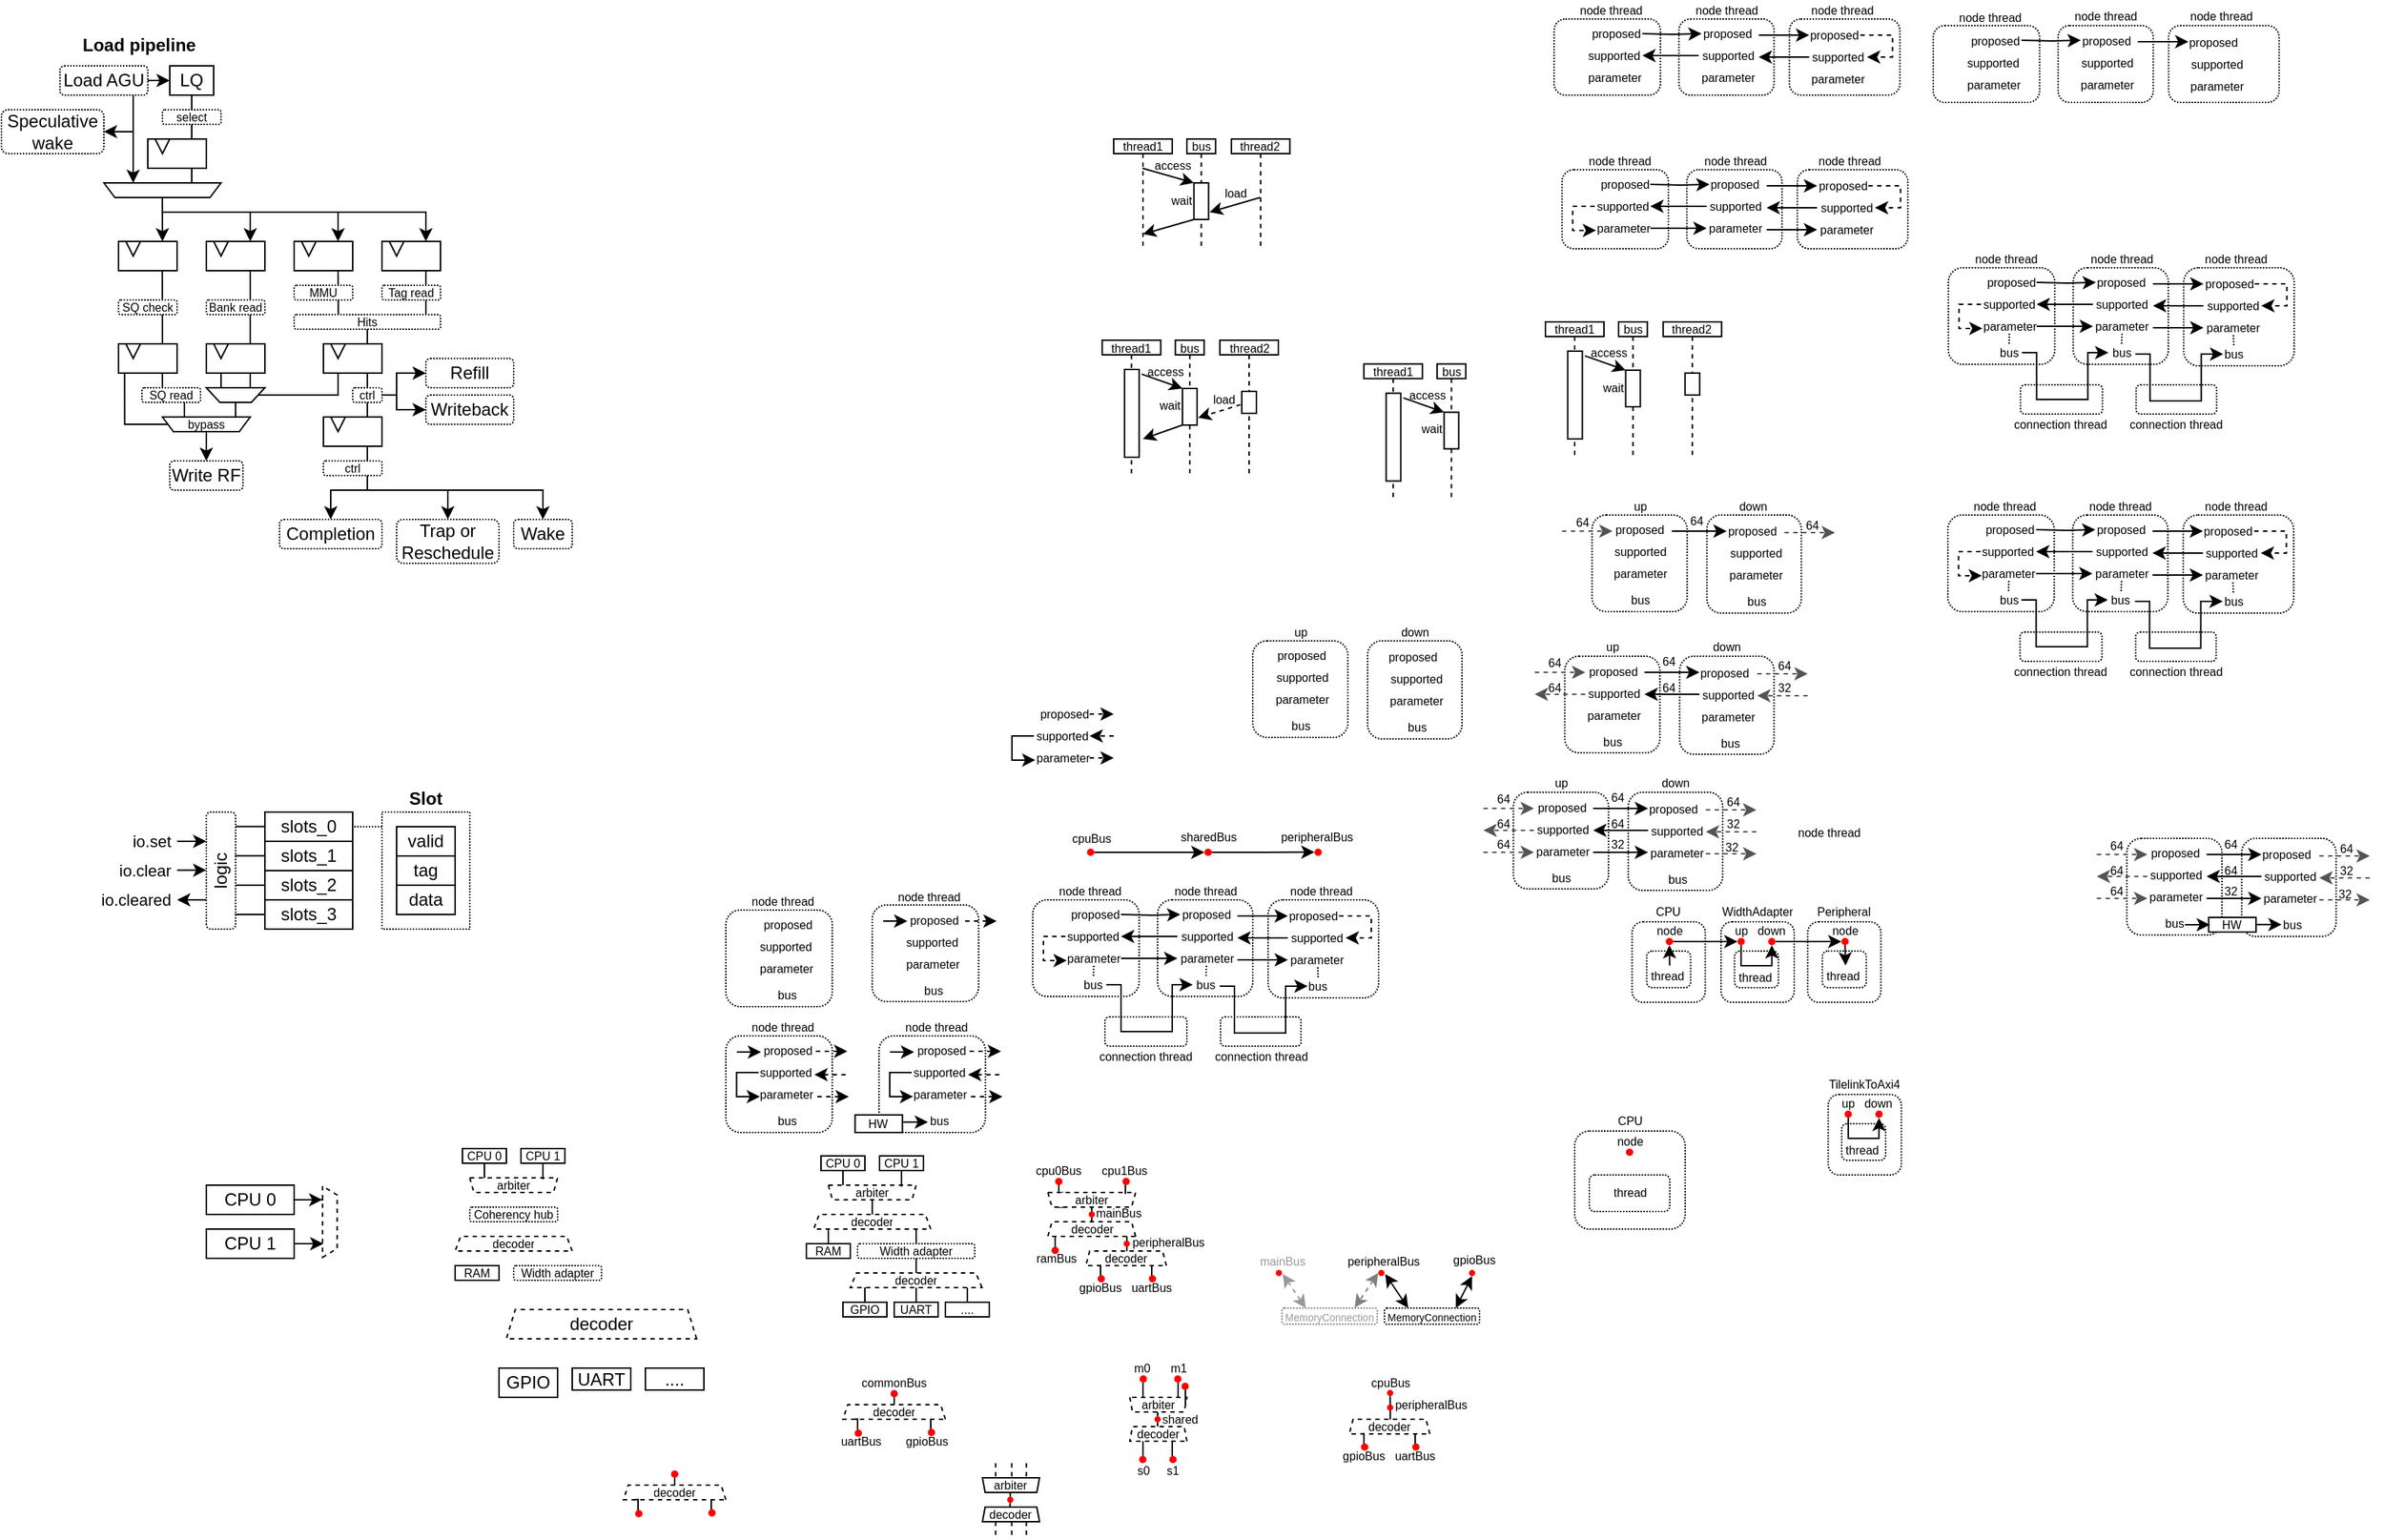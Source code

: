 <mxfile version="16.5.1" type="device"><diagram id="ig-2AVWA0T57yhrwyXbR" name="Page-1"><mxGraphModel dx="612" dy="569" grid="1" gridSize="5" guides="1" tooltips="1" connect="1" arrows="1" fold="1" page="1" pageScale="1" pageWidth="850" pageHeight="1100" math="0" shadow="0"><root><mxCell id="0"/><mxCell id="1" parent="0"/><mxCell id="nbAoieiWr1NDDwMNZIQ5-42" value="" style="rounded=1;whiteSpace=wrap;html=1;fontSize=8;strokeWidth=1;dashed=1;dashPattern=1 1;rotation=0;fillColor=none;" parent="1" vertex="1"><mxGeometry x="804.68" y="660" width="72.7" height="66" as="geometry"/></mxCell><mxCell id="nbAoieiWr1NDDwMNZIQ5-43" value="" style="rounded=1;whiteSpace=wrap;html=1;fontSize=8;strokeWidth=1;dashed=1;dashPattern=1 1;rotation=0;fillColor=none;" parent="1" vertex="1"><mxGeometry x="890" y="660" width="65" height="66" as="geometry"/></mxCell><mxCell id="XoV43UJfw9uEOVjZmA34-61" value="" style="endArrow=none;html=1;rounded=0;exitX=0.75;exitY=1;exitDx=0;exitDy=0;entryX=0.302;entryY=0.025;entryDx=0;entryDy=0;endFill=0;entryPerimeter=0;" parent="1" target="XoV43UJfw9uEOVjZmA34-64" edge="1"><mxGeometry width="50" height="50" relative="1" as="geometry"><mxPoint x="330.0" y="230" as="sourcePoint"/><mxPoint x="330.12" y="270" as="targetPoint"/></mxGeometry></mxCell><mxCell id="XoV43UJfw9uEOVjZmA34-62" value="" style="endArrow=none;html=1;rounded=0;exitX=0.75;exitY=1;exitDx=0;exitDy=0;endFill=0;entryX=0.9;entryY=-0.014;entryDx=0;entryDy=0;entryPerimeter=0;" parent="1" target="XoV43UJfw9uEOVjZmA34-64" edge="1"><mxGeometry width="50" height="50" relative="1" as="geometry"><mxPoint x="390.0" y="230" as="sourcePoint"/><mxPoint x="390" y="258" as="targetPoint"/></mxGeometry></mxCell><mxCell id="XoV43UJfw9uEOVjZmA34-63" value="" style="endArrow=none;html=1;rounded=0;exitX=0.75;exitY=1;exitDx=0;exitDy=0;entryX=0.75;entryY=0;entryDx=0;entryDy=0;endFill=0;" parent="1" target="XoV43UJfw9uEOVjZmA34-58" edge="1"><mxGeometry width="50" height="50" relative="1" as="geometry"><mxPoint x="270.0" y="230" as="sourcePoint"/><mxPoint x="270.12" y="270" as="targetPoint"/></mxGeometry></mxCell><mxCell id="XoV43UJfw9uEOVjZmA34-60" value="" style="endArrow=none;html=1;rounded=0;exitX=0.75;exitY=1;exitDx=0;exitDy=0;entryX=0.75;entryY=0;entryDx=0;entryDy=0;endFill=0;" parent="1" target="XoV43UJfw9uEOVjZmA34-49" edge="1"><mxGeometry width="50" height="50" relative="1" as="geometry"><mxPoint x="209.88" y="230" as="sourcePoint"/><mxPoint x="209.98" y="260" as="targetPoint"/></mxGeometry></mxCell><mxCell id="j7af88liLNCwf9xtdLHz-4" value="LQ" style="rounded=0;whiteSpace=wrap;html=1;" parent="1" vertex="1"><mxGeometry x="215" y="90" width="30" height="20" as="geometry"/></mxCell><mxCell id="j7af88liLNCwf9xtdLHz-5" value="" style="endArrow=classic;html=1;rounded=0;exitX=1;exitY=0.5;exitDx=0;exitDy=0;entryX=0;entryY=0.5;entryDx=0;entryDy=0;" parent="1" target="j7af88liLNCwf9xtdLHz-4" edge="1"><mxGeometry width="50" height="50" relative="1" as="geometry"><mxPoint x="200" y="100" as="sourcePoint"/><mxPoint x="400" y="110" as="targetPoint"/></mxGeometry></mxCell><mxCell id="j7af88liLNCwf9xtdLHz-10" value="" style="verticalLabelPosition=middle;verticalAlign=middle;html=1;shape=trapezoid;perimeter=trapezoidPerimeter;whiteSpace=wrap;size=0.094;arcSize=10;flipV=1;labelPosition=center;align=center;" parent="1" vertex="1"><mxGeometry x="170" y="170" width="80" height="10" as="geometry"/></mxCell><mxCell id="j7af88liLNCwf9xtdLHz-12" value="" style="endArrow=classic;html=1;rounded=0;exitX=0.667;exitY=1;exitDx=0;exitDy=0;entryX=0.25;entryY=0;entryDx=0;entryDy=0;exitPerimeter=0;" parent="1" target="j7af88liLNCwf9xtdLHz-10" edge="1"><mxGeometry width="50" height="50" relative="1" as="geometry"><mxPoint x="190.01" y="110" as="sourcePoint"/><mxPoint x="200" y="110" as="targetPoint"/></mxGeometry></mxCell><mxCell id="j7af88liLNCwf9xtdLHz-13" value="" style="endArrow=none;html=1;rounded=0;exitX=0.5;exitY=1;exitDx=0;exitDy=0;entryX=0.75;entryY=0;entryDx=0;entryDy=0;endFill=0;" parent="1" source="j7af88liLNCwf9xtdLHz-4" target="XoV43UJfw9uEOVjZmA34-1" edge="1"><mxGeometry width="50" height="50" relative="1" as="geometry"><mxPoint x="170" y="120" as="sourcePoint"/><mxPoint x="270" y="110" as="targetPoint"/></mxGeometry></mxCell><mxCell id="XoV43UJfw9uEOVjZmA34-6" value="" style="endArrow=none;html=1;rounded=0;exitX=0.75;exitY=1;exitDx=0;exitDy=0;entryX=0.75;entryY=0;entryDx=0;entryDy=0;endFill=0;" parent="1" source="XoV43UJfw9uEOVjZmA34-1" target="j7af88liLNCwf9xtdLHz-10" edge="1"><mxGeometry width="50" height="50" relative="1" as="geometry"><mxPoint x="215.0" y="160" as="sourcePoint"/><mxPoint x="225.0" y="220" as="targetPoint"/></mxGeometry></mxCell><mxCell id="XoV43UJfw9uEOVjZmA34-9" value="" style="group" parent="1" vertex="1" connectable="0"><mxGeometry x="200" y="140" width="40" height="20" as="geometry"/></mxCell><mxCell id="XoV43UJfw9uEOVjZmA34-1" value="" style="rounded=0;whiteSpace=wrap;html=1;" parent="XoV43UJfw9uEOVjZmA34-9" vertex="1"><mxGeometry width="40" height="20" as="geometry"/></mxCell><mxCell id="XoV43UJfw9uEOVjZmA34-2" value="" style="triangle;whiteSpace=wrap;html=1;rotation=90;" parent="XoV43UJfw9uEOVjZmA34-9" vertex="1"><mxGeometry x="5" width="10" height="10" as="geometry"/></mxCell><mxCell id="XoV43UJfw9uEOVjZmA34-10" value="" style="group" parent="1" vertex="1" connectable="0"><mxGeometry x="180" y="210" width="40" height="20" as="geometry"/></mxCell><mxCell id="XoV43UJfw9uEOVjZmA34-11" value="" style="rounded=0;whiteSpace=wrap;html=1;" parent="XoV43UJfw9uEOVjZmA34-10" vertex="1"><mxGeometry width="40" height="20" as="geometry"/></mxCell><mxCell id="XoV43UJfw9uEOVjZmA34-12" value="" style="triangle;whiteSpace=wrap;html=1;rotation=90;" parent="XoV43UJfw9uEOVjZmA34-10" vertex="1"><mxGeometry x="5" width="10" height="10" as="geometry"/></mxCell><mxCell id="XoV43UJfw9uEOVjZmA34-13" value="" style="endArrow=classic;html=1;rounded=0;exitX=0.75;exitY=1;exitDx=0;exitDy=0;entryX=0.75;entryY=0;entryDx=0;entryDy=0;" parent="1" target="XoV43UJfw9uEOVjZmA34-11" edge="1"><mxGeometry width="50" height="50" relative="1" as="geometry"><mxPoint x="209.9" y="180" as="sourcePoint"/><mxPoint x="209.9" y="200" as="targetPoint"/></mxGeometry></mxCell><mxCell id="XoV43UJfw9uEOVjZmA34-20" value="" style="group" parent="1" vertex="1" connectable="0"><mxGeometry x="300" y="210" width="40" height="20" as="geometry"/></mxCell><mxCell id="XoV43UJfw9uEOVjZmA34-21" value="" style="rounded=0;whiteSpace=wrap;html=1;" parent="XoV43UJfw9uEOVjZmA34-20" vertex="1"><mxGeometry width="40" height="20" as="geometry"/></mxCell><mxCell id="XoV43UJfw9uEOVjZmA34-22" value="" style="triangle;whiteSpace=wrap;html=1;rotation=90;" parent="XoV43UJfw9uEOVjZmA34-20" vertex="1"><mxGeometry x="5" width="10" height="10" as="geometry"/></mxCell><mxCell id="XoV43UJfw9uEOVjZmA34-23" value="" style="endArrow=classic;html=1;rounded=0;entryX=0.75;entryY=0;entryDx=0;entryDy=0;edgeStyle=orthogonalEdgeStyle;endFill=1;" parent="1" target="XoV43UJfw9uEOVjZmA34-44" edge="1"><mxGeometry width="50" height="50" relative="1" as="geometry"><mxPoint x="210" y="190" as="sourcePoint"/><mxPoint x="320" y="190" as="targetPoint"/><Array as="points"><mxPoint x="270" y="190"/></Array></mxGeometry></mxCell><mxCell id="XoV43UJfw9uEOVjZmA34-29" value="MMU" style="rounded=1;whiteSpace=wrap;html=1;fontSize=8;strokeWidth=1;dashed=1;dashPattern=1 1;" parent="1" vertex="1"><mxGeometry x="300" y="240" width="40" height="10" as="geometry"/></mxCell><mxCell id="XoV43UJfw9uEOVjZmA34-30" value="SQ check" style="rounded=1;whiteSpace=wrap;html=1;fontSize=8;strokeWidth=1;dashed=1;dashPattern=1 1;" parent="1" vertex="1"><mxGeometry x="180" y="250" width="40" height="10" as="geometry"/></mxCell><mxCell id="XoV43UJfw9uEOVjZmA34-31" value="" style="group" parent="1" vertex="1" connectable="0"><mxGeometry x="360" y="210" width="40" height="20" as="geometry"/></mxCell><mxCell id="XoV43UJfw9uEOVjZmA34-32" value="" style="rounded=0;whiteSpace=wrap;html=1;" parent="XoV43UJfw9uEOVjZmA34-31" vertex="1"><mxGeometry width="40" height="20" as="geometry"/></mxCell><mxCell id="XoV43UJfw9uEOVjZmA34-33" value="" style="triangle;whiteSpace=wrap;html=1;rotation=90;" parent="XoV43UJfw9uEOVjZmA34-31" vertex="1"><mxGeometry x="5" width="10" height="10" as="geometry"/></mxCell><mxCell id="XoV43UJfw9uEOVjZmA34-34" value="" style="endArrow=classic;html=1;rounded=0;entryX=0.75;entryY=0;entryDx=0;entryDy=0;edgeStyle=orthogonalEdgeStyle;endFill=1;" parent="1" target="XoV43UJfw9uEOVjZmA34-21" edge="1"><mxGeometry width="50" height="50" relative="1" as="geometry"><mxPoint x="270" y="190" as="sourcePoint"/><mxPoint x="380" y="190" as="targetPoint"/><Array as="points"><mxPoint x="330" y="190"/></Array></mxGeometry></mxCell><mxCell id="XoV43UJfw9uEOVjZmA34-35" value="Bank read" style="rounded=1;whiteSpace=wrap;html=1;fontSize=8;strokeWidth=1;dashed=1;dashPattern=1 1;" parent="1" vertex="1"><mxGeometry x="240" y="250" width="40" height="10" as="geometry"/></mxCell><mxCell id="XoV43UJfw9uEOVjZmA34-43" value="" style="group" parent="1" vertex="1" connectable="0"><mxGeometry x="240" y="210" width="40" height="20" as="geometry"/></mxCell><mxCell id="XoV43UJfw9uEOVjZmA34-44" value="" style="rounded=0;whiteSpace=wrap;html=1;" parent="XoV43UJfw9uEOVjZmA34-43" vertex="1"><mxGeometry width="40" height="20" as="geometry"/></mxCell><mxCell id="XoV43UJfw9uEOVjZmA34-45" value="" style="triangle;whiteSpace=wrap;html=1;rotation=90;" parent="XoV43UJfw9uEOVjZmA34-43" vertex="1"><mxGeometry x="5" width="10" height="10" as="geometry"/></mxCell><mxCell id="XoV43UJfw9uEOVjZmA34-46" value="" style="endArrow=classic;html=1;rounded=0;entryX=0.75;entryY=0;entryDx=0;entryDy=0;edgeStyle=orthogonalEdgeStyle;endFill=1;" parent="1" target="XoV43UJfw9uEOVjZmA34-32" edge="1"><mxGeometry width="50" height="50" relative="1" as="geometry"><mxPoint x="330" y="190" as="sourcePoint"/><mxPoint x="440" y="190" as="targetPoint"/><Array as="points"><mxPoint x="390" y="190"/></Array></mxGeometry></mxCell><mxCell id="XoV43UJfw9uEOVjZmA34-47" value="Tag read" style="rounded=1;whiteSpace=wrap;html=1;fontSize=8;strokeWidth=1;dashed=1;dashPattern=1 1;" parent="1" vertex="1"><mxGeometry x="360" y="240" width="40" height="10" as="geometry"/></mxCell><mxCell id="XoV43UJfw9uEOVjZmA34-48" value="" style="group" parent="1" vertex="1" connectable="0"><mxGeometry x="180" y="280" width="40" height="20" as="geometry"/></mxCell><mxCell id="XoV43UJfw9uEOVjZmA34-49" value="" style="rounded=0;whiteSpace=wrap;html=1;" parent="XoV43UJfw9uEOVjZmA34-48" vertex="1"><mxGeometry width="40" height="20" as="geometry"/></mxCell><mxCell id="XoV43UJfw9uEOVjZmA34-50" value="" style="triangle;whiteSpace=wrap;html=1;rotation=90;" parent="XoV43UJfw9uEOVjZmA34-48" vertex="1"><mxGeometry x="5" width="10" height="10" as="geometry"/></mxCell><mxCell id="XoV43UJfw9uEOVjZmA34-54" value="" style="group" parent="1" vertex="1" connectable="0"><mxGeometry x="320" y="280" width="40" height="20" as="geometry"/></mxCell><mxCell id="XoV43UJfw9uEOVjZmA34-55" value="" style="rounded=0;whiteSpace=wrap;html=1;" parent="XoV43UJfw9uEOVjZmA34-54" vertex="1"><mxGeometry width="40" height="20" as="geometry"/></mxCell><mxCell id="XoV43UJfw9uEOVjZmA34-56" value="" style="triangle;whiteSpace=wrap;html=1;rotation=90;" parent="XoV43UJfw9uEOVjZmA34-54" vertex="1"><mxGeometry x="5" width="10" height="10" as="geometry"/></mxCell><mxCell id="XoV43UJfw9uEOVjZmA34-57" value="" style="group" parent="1" vertex="1" connectable="0"><mxGeometry x="240" y="280" width="40" height="20" as="geometry"/></mxCell><mxCell id="XoV43UJfw9uEOVjZmA34-58" value="" style="rounded=0;whiteSpace=wrap;html=1;" parent="XoV43UJfw9uEOVjZmA34-57" vertex="1"><mxGeometry width="40" height="20" as="geometry"/></mxCell><mxCell id="XoV43UJfw9uEOVjZmA34-59" value="" style="triangle;whiteSpace=wrap;html=1;rotation=90;" parent="XoV43UJfw9uEOVjZmA34-57" vertex="1"><mxGeometry x="5" width="10" height="10" as="geometry"/></mxCell><mxCell id="XoV43UJfw9uEOVjZmA34-64" value="Hits" style="rounded=1;whiteSpace=wrap;html=1;fontSize=8;strokeWidth=1;dashed=1;dashPattern=1 1;" parent="1" vertex="1"><mxGeometry x="300" y="260" width="100" height="10" as="geometry"/></mxCell><mxCell id="XoV43UJfw9uEOVjZmA34-74" value="" style="group" parent="1" vertex="1" connectable="0"><mxGeometry x="320" y="330" width="40" height="20" as="geometry"/></mxCell><mxCell id="XoV43UJfw9uEOVjZmA34-75" value="" style="rounded=0;whiteSpace=wrap;html=1;" parent="XoV43UJfw9uEOVjZmA34-74" vertex="1"><mxGeometry width="40" height="20" as="geometry"/></mxCell><mxCell id="XoV43UJfw9uEOVjZmA34-76" value="" style="triangle;whiteSpace=wrap;html=1;rotation=90;" parent="XoV43UJfw9uEOVjZmA34-74" vertex="1"><mxGeometry x="5" width="10" height="10" as="geometry"/></mxCell><mxCell id="nR3L5u3n6BRf07FyqgcQ-2" value="" style="endArrow=none;html=1;rounded=0;exitX=0.5;exitY=1;exitDx=0;exitDy=0;endFill=0;" parent="1" source="XoV43UJfw9uEOVjZmA34-64" edge="1"><mxGeometry width="50" height="50" relative="1" as="geometry"><mxPoint x="340.0" y="284.87" as="sourcePoint"/><mxPoint x="350" y="280" as="targetPoint"/></mxGeometry></mxCell><mxCell id="nR3L5u3n6BRf07FyqgcQ-4" value="bypass" style="verticalLabelPosition=middle;verticalAlign=middle;html=1;shape=trapezoid;perimeter=trapezoidPerimeter;whiteSpace=wrap;size=0.125;arcSize=10;flipV=1;labelPosition=center;align=center;fontSize=8;" parent="1" vertex="1"><mxGeometry x="210" y="330" width="60" height="10" as="geometry"/></mxCell><mxCell id="nR3L5u3n6BRf07FyqgcQ-5" value="SQ read" style="rounded=1;whiteSpace=wrap;html=1;fontSize=8;strokeWidth=1;dashed=1;dashPattern=1 1;" parent="1" vertex="1"><mxGeometry x="196" y="310" width="40" height="10" as="geometry"/></mxCell><mxCell id="nR3L5u3n6BRf07FyqgcQ-7" value="" style="verticalLabelPosition=middle;verticalAlign=middle;html=1;shape=trapezoid;perimeter=trapezoidPerimeter;whiteSpace=wrap;size=0.23;arcSize=10;flipV=1;labelPosition=center;align=center;" parent="1" vertex="1"><mxGeometry x="240" y="310" width="40" height="10" as="geometry"/></mxCell><mxCell id="nR3L5u3n6BRf07FyqgcQ-8" value="" style="endArrow=none;html=1;rounded=0;exitX=0.75;exitY=1;exitDx=0;exitDy=0;entryX=0.75;entryY=0;entryDx=0;entryDy=0;endFill=0;" parent="1" source="XoV43UJfw9uEOVjZmA34-58" target="nR3L5u3n6BRf07FyqgcQ-7" edge="1"><mxGeometry width="50" height="50" relative="1" as="geometry"><mxPoint x="280.0" y="240" as="sourcePoint"/><mxPoint x="280" y="290" as="targetPoint"/></mxGeometry></mxCell><mxCell id="nR3L5u3n6BRf07FyqgcQ-9" value="" style="endArrow=none;html=1;rounded=0;exitX=0.75;exitY=1;exitDx=0;exitDy=0;entryX=1;entryY=0.5;entryDx=0;entryDy=0;endFill=0;edgeStyle=orthogonalEdgeStyle;" parent="1" target="nR3L5u3n6BRf07FyqgcQ-7" edge="1"><mxGeometry width="50" height="50" relative="1" as="geometry"><mxPoint x="330.0" y="300" as="sourcePoint"/><mxPoint x="330" y="350" as="targetPoint"/><Array as="points"><mxPoint x="330" y="315"/></Array></mxGeometry></mxCell><mxCell id="nR3L5u3n6BRf07FyqgcQ-10" value="" style="endArrow=none;html=1;rounded=0;exitX=0.25;exitY=1;exitDx=0;exitDy=0;entryX=0.252;entryY=0.975;entryDx=0;entryDy=0;endFill=0;entryPerimeter=0;" parent="1" source="XoV43UJfw9uEOVjZmA34-58" target="nR3L5u3n6BRf07FyqgcQ-7" edge="1"><mxGeometry width="50" height="50" relative="1" as="geometry"><mxPoint x="276" y="310" as="sourcePoint"/><mxPoint x="276" y="320" as="targetPoint"/></mxGeometry></mxCell><mxCell id="nR3L5u3n6BRf07FyqgcQ-11" value="" style="endArrow=none;html=1;rounded=0;exitX=0.75;exitY=1;exitDx=0;exitDy=0;endFill=0;" parent="1" edge="1"><mxGeometry width="50" height="50" relative="1" as="geometry"><mxPoint x="209.92" y="300" as="sourcePoint"/><mxPoint x="210" y="310" as="targetPoint"/></mxGeometry></mxCell><mxCell id="nR3L5u3n6BRf07FyqgcQ-14" value="" style="endArrow=none;html=1;rounded=0;exitX=0.104;exitY=1.028;exitDx=0;exitDy=0;entryX=0;entryY=0.5;entryDx=0;entryDy=0;endFill=0;edgeStyle=orthogonalEdgeStyle;exitPerimeter=0;" parent="1" source="XoV43UJfw9uEOVjZmA34-49" target="nR3L5u3n6BRf07FyqgcQ-4" edge="1"><mxGeometry width="50" height="50" relative="1" as="geometry"><mxPoint x="340.0" y="310" as="sourcePoint"/><mxPoint x="285.4" y="325" as="targetPoint"/><Array as="points"><mxPoint x="184" y="335"/></Array></mxGeometry></mxCell><mxCell id="nR3L5u3n6BRf07FyqgcQ-17" value="" style="endArrow=none;html=1;rounded=0;exitX=0.25;exitY=0;exitDx=0;exitDy=0;endFill=0;" parent="1" source="nR3L5u3n6BRf07FyqgcQ-4" edge="1"><mxGeometry width="50" height="50" relative="1" as="geometry"><mxPoint x="219.92" y="310" as="sourcePoint"/><mxPoint x="225" y="320" as="targetPoint"/></mxGeometry></mxCell><mxCell id="nR3L5u3n6BRf07FyqgcQ-18" value="" style="endArrow=none;html=1;rounded=0;exitX=0.75;exitY=1;exitDx=0;exitDy=0;entryX=0.833;entryY=1;entryDx=0;entryDy=0;endFill=0;entryPerimeter=0;" parent="1" target="nR3L5u3n6BRf07FyqgcQ-4" edge="1"><mxGeometry width="50" height="50" relative="1" as="geometry"><mxPoint x="259.92" y="320" as="sourcePoint"/><mxPoint x="259.92" y="370" as="targetPoint"/><Array as="points"><mxPoint x="260" y="320"/></Array></mxGeometry></mxCell><mxCell id="nR3L5u3n6BRf07FyqgcQ-19" value="" style="endArrow=classic;html=1;rounded=0;edgeStyle=orthogonalEdgeStyle;endFill=1;exitX=0.5;exitY=1;exitDx=0;exitDy=0;" parent="1" source="nR3L5u3n6BRf07FyqgcQ-4" edge="1"><mxGeometry width="50" height="50" relative="1" as="geometry"><mxPoint x="270" y="350" as="sourcePoint"/><mxPoint x="240" y="360" as="targetPoint"/><Array as="points"><mxPoint x="240" y="350"/><mxPoint x="240" y="350"/></Array></mxGeometry></mxCell><mxCell id="nR3L5u3n6BRf07FyqgcQ-21" value="" style="endArrow=none;html=1;rounded=0;exitX=0.75;exitY=1;exitDx=0;exitDy=0;endFill=0;entryX=0.75;entryY=0;entryDx=0;entryDy=0;" parent="1" source="XoV43UJfw9uEOVjZmA34-55" target="XoV43UJfw9uEOVjZmA34-75" edge="1"><mxGeometry width="50" height="50" relative="1" as="geometry"><mxPoint x="219.92" y="310" as="sourcePoint"/><mxPoint x="220.0" y="320" as="targetPoint"/></mxGeometry></mxCell><mxCell id="nR3L5u3n6BRf07FyqgcQ-22" value="ctrl" style="rounded=1;whiteSpace=wrap;html=1;fontSize=8;strokeWidth=1;dashed=1;dashPattern=1 1;" parent="1" vertex="1"><mxGeometry x="340" y="310" width="20" height="10" as="geometry"/></mxCell><mxCell id="nR3L5u3n6BRf07FyqgcQ-25" value="&lt;font style=&quot;font-size: 12px&quot;&gt;Load AGU&lt;/font&gt;" style="rounded=1;whiteSpace=wrap;html=1;fontSize=8;strokeWidth=1;dashed=1;dashPattern=1 1;" parent="1" vertex="1"><mxGeometry x="140" y="90" width="60" height="20" as="geometry"/></mxCell><mxCell id="nR3L5u3n6BRf07FyqgcQ-26" value="&lt;font style=&quot;font-size: 12px&quot;&gt;Write RF&lt;/font&gt;" style="rounded=1;whiteSpace=wrap;html=1;fontSize=8;strokeWidth=1;dashed=1;dashPattern=1 1;" parent="1" vertex="1"><mxGeometry x="215" y="360" width="50" height="20" as="geometry"/></mxCell><mxCell id="nR3L5u3n6BRf07FyqgcQ-27" value="&lt;font style=&quot;font-size: 12px&quot;&gt;Refill&lt;/font&gt;" style="rounded=1;whiteSpace=wrap;html=1;fontSize=8;strokeWidth=1;dashed=1;dashPattern=1 1;" parent="1" vertex="1"><mxGeometry x="390" y="290" width="60" height="20" as="geometry"/></mxCell><mxCell id="nR3L5u3n6BRf07FyqgcQ-28" value="&lt;font style=&quot;font-size: 12px&quot;&gt;Writeback&lt;/font&gt;" style="rounded=1;whiteSpace=wrap;html=1;fontSize=8;strokeWidth=1;dashed=1;dashPattern=1 1;" parent="1" vertex="1"><mxGeometry x="390" y="315" width="60" height="20" as="geometry"/></mxCell><mxCell id="nR3L5u3n6BRf07FyqgcQ-29" value="" style="endArrow=classic;html=1;rounded=0;edgeStyle=orthogonalEdgeStyle;endFill=1;exitX=1;exitY=0.5;exitDx=0;exitDy=0;entryX=0;entryY=0.5;entryDx=0;entryDy=0;" parent="1" source="nR3L5u3n6BRf07FyqgcQ-22" target="nR3L5u3n6BRf07FyqgcQ-27" edge="1"><mxGeometry width="50" height="50" relative="1" as="geometry"><mxPoint x="250" y="340" as="sourcePoint"/><mxPoint x="250" y="360" as="targetPoint"/><Array as="points"><mxPoint x="370" y="315"/><mxPoint x="370" y="300"/></Array></mxGeometry></mxCell><mxCell id="nR3L5u3n6BRf07FyqgcQ-30" value="" style="endArrow=classic;html=1;rounded=0;edgeStyle=orthogonalEdgeStyle;endFill=1;exitX=1;exitY=0.5;exitDx=0;exitDy=0;entryX=0;entryY=0.5;entryDx=0;entryDy=0;" parent="1" source="nR3L5u3n6BRf07FyqgcQ-22" target="nR3L5u3n6BRf07FyqgcQ-28" edge="1"><mxGeometry width="50" height="50" relative="1" as="geometry"><mxPoint x="370" y="325" as="sourcePoint"/><mxPoint x="400" y="310" as="targetPoint"/><Array as="points"><mxPoint x="370" y="315"/><mxPoint x="370" y="325"/></Array></mxGeometry></mxCell><mxCell id="nR3L5u3n6BRf07FyqgcQ-31" value="&lt;font style=&quot;font-size: 12px&quot;&gt;Speculative wake&lt;/font&gt;" style="rounded=1;whiteSpace=wrap;html=1;fontSize=8;strokeWidth=1;dashed=1;dashPattern=1 1;" parent="1" vertex="1"><mxGeometry x="100" y="120" width="70" height="30" as="geometry"/></mxCell><mxCell id="nR3L5u3n6BRf07FyqgcQ-32" value="&lt;font style=&quot;font-size: 12px&quot;&gt;Completion&lt;/font&gt;" style="rounded=1;whiteSpace=wrap;html=1;fontSize=8;strokeWidth=1;dashed=1;dashPattern=1 1;" parent="1" vertex="1"><mxGeometry x="290" y="400" width="70" height="20" as="geometry"/></mxCell><mxCell id="nR3L5u3n6BRf07FyqgcQ-33" value="&lt;font style=&quot;font-size: 12px&quot;&gt;Trap or Reschedule&lt;/font&gt;" style="rounded=1;whiteSpace=wrap;html=1;fontSize=8;strokeWidth=1;dashed=1;dashPattern=1 1;" parent="1" vertex="1"><mxGeometry x="370" y="400" width="70" height="30" as="geometry"/></mxCell><mxCell id="nR3L5u3n6BRf07FyqgcQ-34" value="&lt;font style=&quot;font-size: 12px&quot;&gt;Wake&lt;/font&gt;" style="rounded=1;whiteSpace=wrap;html=1;fontSize=8;strokeWidth=1;dashed=1;dashPattern=1 1;" parent="1" vertex="1"><mxGeometry x="450" y="400" width="40" height="20" as="geometry"/></mxCell><mxCell id="nR3L5u3n6BRf07FyqgcQ-35" value="" style="endArrow=classic;html=1;rounded=0;entryX=1;entryY=0.5;entryDx=0;entryDy=0;" parent="1" target="nR3L5u3n6BRf07FyqgcQ-31" edge="1"><mxGeometry width="50" height="50" relative="1" as="geometry"><mxPoint x="190" y="135" as="sourcePoint"/><mxPoint x="200.0" y="180" as="targetPoint"/></mxGeometry></mxCell><mxCell id="nR3L5u3n6BRf07FyqgcQ-36" value="" style="endArrow=classic;html=1;rounded=0;edgeStyle=orthogonalEdgeStyle;endFill=1;exitX=0.5;exitY=1;exitDx=0;exitDy=0;entryX=0.5;entryY=0;entryDx=0;entryDy=0;" parent="1" target="nR3L5u3n6BRf07FyqgcQ-34" edge="1"><mxGeometry width="50" height="50" relative="1" as="geometry"><mxPoint x="350" y="370" as="sourcePoint"/><mxPoint x="410" y="355" as="targetPoint"/><Array as="points"><mxPoint x="350" y="380"/><mxPoint x="470" y="380"/></Array></mxGeometry></mxCell><mxCell id="nR3L5u3n6BRf07FyqgcQ-37" value="" style="endArrow=classic;html=1;rounded=0;edgeStyle=orthogonalEdgeStyle;endFill=1;entryX=0.5;entryY=0;entryDx=0;entryDy=0;" parent="1" target="nR3L5u3n6BRf07FyqgcQ-33" edge="1"><mxGeometry width="50" height="50" relative="1" as="geometry"><mxPoint x="350" y="370" as="sourcePoint"/><mxPoint x="485" y="410" as="targetPoint"/><Array as="points"><mxPoint x="350" y="380"/><mxPoint x="405" y="380"/></Array></mxGeometry></mxCell><mxCell id="nR3L5u3n6BRf07FyqgcQ-38" value="" style="endArrow=classic;html=1;rounded=0;edgeStyle=orthogonalEdgeStyle;endFill=1;entryX=0.5;entryY=0;entryDx=0;entryDy=0;exitX=0.75;exitY=1;exitDx=0;exitDy=0;" parent="1" source="XoV43UJfw9uEOVjZmA34-75" target="nR3L5u3n6BRf07FyqgcQ-32" edge="1"><mxGeometry width="50" height="50" relative="1" as="geometry"><mxPoint x="350" y="370" as="sourcePoint"/><mxPoint x="405" y="400" as="targetPoint"/><Array as="points"><mxPoint x="350" y="380"/><mxPoint x="325" y="380"/></Array></mxGeometry></mxCell><mxCell id="nR3L5u3n6BRf07FyqgcQ-39" value="select" style="rounded=1;whiteSpace=wrap;html=1;fontSize=8;strokeWidth=1;dashed=1;dashPattern=1 1;" parent="1" vertex="1"><mxGeometry x="210" y="120" width="40" height="10" as="geometry"/></mxCell><mxCell id="72G1lK6lV9cHOGxT_BZD-45" value="ctrl" style="rounded=1;whiteSpace=wrap;html=1;fontSize=8;strokeWidth=1;dashed=1;dashPattern=1 1;" parent="1" vertex="1"><mxGeometry x="320" y="360" width="40" height="10" as="geometry"/></mxCell><mxCell id="72G1lK6lV9cHOGxT_BZD-121" value="Load pipeline" style="text;strokeColor=none;fillColor=none;align=left;verticalAlign=middle;spacingLeft=4;spacingRight=4;overflow=hidden;points=[[0,0.5],[1,0.5]];portConstraint=eastwest;rotatable=0;fontStyle=1" parent="1" vertex="1"><mxGeometry x="149.5" y="60" width="110" height="30" as="geometry"/></mxCell><mxCell id="2mGFlxGl9sDNMgR-ZOwt-2" value="slots_0" style="rounded=0;whiteSpace=wrap;html=1;" parent="1" vertex="1"><mxGeometry x="280" y="600" width="60" height="20" as="geometry"/></mxCell><mxCell id="2mGFlxGl9sDNMgR-ZOwt-3" value="slots_1" style="rounded=0;whiteSpace=wrap;html=1;" parent="1" vertex="1"><mxGeometry x="280" y="620" width="60" height="20" as="geometry"/></mxCell><mxCell id="2mGFlxGl9sDNMgR-ZOwt-4" value="slots_2" style="rounded=0;whiteSpace=wrap;html=1;" parent="1" vertex="1"><mxGeometry x="280" y="640" width="60" height="20" as="geometry"/></mxCell><mxCell id="2mGFlxGl9sDNMgR-ZOwt-5" value="slots_3" style="rounded=0;whiteSpace=wrap;html=1;" parent="1" vertex="1"><mxGeometry x="280" y="660" width="60" height="20" as="geometry"/></mxCell><mxCell id="2mGFlxGl9sDNMgR-ZOwt-6" value="&lt;span style=&quot;font-size: 12px&quot;&gt;logic&lt;/span&gt;" style="rounded=1;whiteSpace=wrap;html=1;fontSize=8;strokeWidth=1;dashed=1;dashPattern=1 1;rotation=-90;" parent="1" vertex="1"><mxGeometry x="210" y="630" width="80" height="20" as="geometry"/></mxCell><mxCell id="2mGFlxGl9sDNMgR-ZOwt-10" value="" style="endArrow=none;html=1;rounded=0;entryX=1;entryY=0.5;entryDx=0;entryDy=0;endFill=0;startArrow=classic;startFill=1;align=right;" parent="1" edge="1"><mxGeometry width="50" height="50" relative="1" as="geometry"><mxPoint x="240" y="620" as="sourcePoint"/><mxPoint x="220" y="620" as="targetPoint"/></mxGeometry></mxCell><mxCell id="2mGFlxGl9sDNMgR-ZOwt-11" value="io.set" style="edgeLabel;html=1;align=right;verticalAlign=middle;resizable=0;points=[];labelBackgroundColor=none;" parent="2mGFlxGl9sDNMgR-ZOwt-10" vertex="1" connectable="0"><mxGeometry x="0.544" y="-1" relative="1" as="geometry"><mxPoint x="-8" y="1" as="offset"/></mxGeometry></mxCell><mxCell id="2mGFlxGl9sDNMgR-ZOwt-12" value="" style="endArrow=none;html=1;rounded=0;entryX=1;entryY=0.5;entryDx=0;entryDy=0;endFill=0;startArrow=classic;startFill=1;align=right;" parent="1" edge="1"><mxGeometry width="50" height="50" relative="1" as="geometry"><mxPoint x="240" y="639.72" as="sourcePoint"/><mxPoint x="220" y="639.72" as="targetPoint"/></mxGeometry></mxCell><mxCell id="2mGFlxGl9sDNMgR-ZOwt-13" value="io.clear" style="edgeLabel;html=1;align=right;verticalAlign=middle;resizable=0;points=[];labelBackgroundColor=none;" parent="2mGFlxGl9sDNMgR-ZOwt-12" vertex="1" connectable="0"><mxGeometry x="0.544" y="-1" relative="1" as="geometry"><mxPoint x="-8" y="1" as="offset"/></mxGeometry></mxCell><mxCell id="2mGFlxGl9sDNMgR-ZOwt-14" value="" style="endArrow=classic;html=1;rounded=0;entryX=1;entryY=0.5;entryDx=0;entryDy=0;endFill=1;startArrow=none;startFill=0;align=right;" parent="1" edge="1"><mxGeometry width="50" height="50" relative="1" as="geometry"><mxPoint x="240" y="660" as="sourcePoint"/><mxPoint x="220" y="660" as="targetPoint"/></mxGeometry></mxCell><mxCell id="2mGFlxGl9sDNMgR-ZOwt-15" value="io.cleared" style="edgeLabel;html=1;align=right;verticalAlign=middle;resizable=0;points=[];labelBackgroundColor=none;" parent="2mGFlxGl9sDNMgR-ZOwt-14" vertex="1" connectable="0"><mxGeometry x="0.544" y="-1" relative="1" as="geometry"><mxPoint x="-8" y="1" as="offset"/></mxGeometry></mxCell><mxCell id="2mGFlxGl9sDNMgR-ZOwt-16" value="" style="endArrow=none;html=1;rounded=0;entryX=1;entryY=0.5;entryDx=0;entryDy=0;endFill=0;startArrow=none;startFill=0;" parent="1" edge="1"><mxGeometry width="50" height="50" relative="1" as="geometry"><mxPoint x="280" y="609.86" as="sourcePoint"/><mxPoint x="260" y="609.86" as="targetPoint"/></mxGeometry></mxCell><mxCell id="2mGFlxGl9sDNMgR-ZOwt-18" value="" style="endArrow=none;html=1;rounded=0;entryX=1;entryY=0.5;entryDx=0;entryDy=0;endFill=0;startArrow=none;startFill=0;" parent="1" edge="1"><mxGeometry width="50" height="50" relative="1" as="geometry"><mxPoint x="279.5" y="629.86" as="sourcePoint"/><mxPoint x="259.5" y="629.86" as="targetPoint"/></mxGeometry></mxCell><mxCell id="2mGFlxGl9sDNMgR-ZOwt-19" value="" style="endArrow=none;html=1;rounded=0;entryX=1;entryY=0.5;entryDx=0;entryDy=0;endFill=0;startArrow=none;startFill=0;" parent="1" edge="1"><mxGeometry width="50" height="50" relative="1" as="geometry"><mxPoint x="280" y="650" as="sourcePoint"/><mxPoint x="260" y="650" as="targetPoint"/></mxGeometry></mxCell><mxCell id="2mGFlxGl9sDNMgR-ZOwt-20" value="" style="endArrow=none;html=1;rounded=0;entryX=1;entryY=0.5;entryDx=0;entryDy=0;endFill=0;startArrow=none;startFill=0;" parent="1" edge="1"><mxGeometry width="50" height="50" relative="1" as="geometry"><mxPoint x="279.5" y="670" as="sourcePoint"/><mxPoint x="259.5" y="670" as="targetPoint"/></mxGeometry></mxCell><mxCell id="2mGFlxGl9sDNMgR-ZOwt-21" value="" style="rounded=0;whiteSpace=wrap;html=1;dashed=1;dashPattern=1 1;" parent="1" vertex="1"><mxGeometry x="360" y="600" width="60" height="80" as="geometry"/></mxCell><mxCell id="2mGFlxGl9sDNMgR-ZOwt-22" value="Slot" style="text;strokeColor=none;fillColor=none;align=center;verticalAlign=middle;spacingLeft=4;spacingRight=4;overflow=hidden;points=[[0,0.5],[1,0.5]];portConstraint=eastwest;rotatable=0;fontStyle=1" parent="1" vertex="1"><mxGeometry x="370" y="580" width="40" height="20" as="geometry"/></mxCell><mxCell id="2mGFlxGl9sDNMgR-ZOwt-23" value="valid" style="rounded=0;whiteSpace=wrap;html=1;" parent="1" vertex="1"><mxGeometry x="370" y="610" width="40" height="20" as="geometry"/></mxCell><mxCell id="2mGFlxGl9sDNMgR-ZOwt-24" value="tag" style="rounded=0;whiteSpace=wrap;html=1;" parent="1" vertex="1"><mxGeometry x="370" y="630" width="40" height="20" as="geometry"/></mxCell><mxCell id="2mGFlxGl9sDNMgR-ZOwt-25" value="data" style="rounded=0;whiteSpace=wrap;html=1;" parent="1" vertex="1"><mxGeometry x="370" y="650" width="40" height="20" as="geometry"/></mxCell><mxCell id="2mGFlxGl9sDNMgR-ZOwt-26" value="" style="endArrow=none;html=1;rounded=0;entryX=1;entryY=0.5;entryDx=0;entryDy=0;endFill=0;startArrow=none;startFill=0;dashed=1;dashPattern=1 1;" parent="1" edge="1"><mxGeometry width="50" height="50" relative="1" as="geometry"><mxPoint x="360" y="610" as="sourcePoint"/><mxPoint x="340" y="610" as="targetPoint"/></mxGeometry></mxCell><mxCell id="8WE29_1NOiCwGt3RH6nD-1" value="" style="verticalLabelPosition=middle;verticalAlign=middle;html=1;shape=trapezoid;perimeter=trapezoidPerimeter;whiteSpace=wrap;size=0.125;arcSize=10;flipV=1;labelPosition=center;align=center;fontSize=8;rotation=-90;dashed=1;" parent="1" vertex="1"><mxGeometry x="300" y="875" width="48.75" height="10" as="geometry"/></mxCell><mxCell id="8WE29_1NOiCwGt3RH6nD-3" value="CPU 0" style="rounded=0;whiteSpace=wrap;html=1;" parent="1" vertex="1"><mxGeometry x="240" y="855" width="60" height="20" as="geometry"/></mxCell><mxCell id="8WE29_1NOiCwGt3RH6nD-5" style="edgeStyle=orthogonalEdgeStyle;rounded=0;orthogonalLoop=1;jettySize=auto;html=1;entryX=0.174;entryY=0.925;entryDx=0;entryDy=0;entryPerimeter=0;" parent="1" source="8WE29_1NOiCwGt3RH6nD-4" target="8WE29_1NOiCwGt3RH6nD-1" edge="1"><mxGeometry relative="1" as="geometry"/></mxCell><mxCell id="8WE29_1NOiCwGt3RH6nD-4" value="CPU 1" style="rounded=0;whiteSpace=wrap;html=1;" parent="1" vertex="1"><mxGeometry x="240" y="885" width="60" height="20" as="geometry"/></mxCell><mxCell id="8WE29_1NOiCwGt3RH6nD-7" style="edgeStyle=orthogonalEdgeStyle;rounded=0;orthogonalLoop=1;jettySize=auto;html=1;entryX=0.808;entryY=1.011;entryDx=0;entryDy=0;entryPerimeter=0;" parent="1" source="8WE29_1NOiCwGt3RH6nD-3" target="8WE29_1NOiCwGt3RH6nD-1" edge="1"><mxGeometry relative="1" as="geometry"><mxPoint x="315" y="880" as="targetPoint"/><Array as="points"/></mxGeometry></mxCell><mxCell id="8WE29_1NOiCwGt3RH6nD-9" value="&lt;font style=&quot;font-size: 8px&quot;&gt;Coherency hub&lt;/font&gt;" style="rounded=1;whiteSpace=wrap;html=1;fontSize=8;strokeWidth=1;dashed=1;dashPattern=1 1;rotation=0;" parent="1" vertex="1"><mxGeometry x="420" y="870" width="60" height="10" as="geometry"/></mxCell><mxCell id="8WE29_1NOiCwGt3RH6nD-35" style="edgeStyle=orthogonalEdgeStyle;rounded=0;orthogonalLoop=1;jettySize=auto;html=1;entryX=0.167;entryY=1.045;entryDx=0;entryDy=0;entryPerimeter=0;fontSize=8;endArrow=none;endFill=0;" parent="1" source="8WE29_1NOiCwGt3RH6nD-13" target="8WE29_1NOiCwGt3RH6nD-15" edge="1"><mxGeometry relative="1" as="geometry"/></mxCell><mxCell id="8WE29_1NOiCwGt3RH6nD-13" value="CPU 0" style="rounded=0;whiteSpace=wrap;html=1;fontSize=8;" parent="1" vertex="1"><mxGeometry x="415" y="830" width="30" height="10" as="geometry"/></mxCell><mxCell id="8WE29_1NOiCwGt3RH6nD-15" value="arbiter" style="verticalLabelPosition=middle;verticalAlign=middle;html=1;shape=trapezoid;perimeter=trapezoidPerimeter;whiteSpace=wrap;size=0.047;arcSize=10;flipV=1;labelPosition=center;align=center;fontSize=8;rotation=0;dashed=1;" parent="1" vertex="1"><mxGeometry x="420" y="850" width="60" height="10" as="geometry"/></mxCell><mxCell id="8WE29_1NOiCwGt3RH6nD-16" value="" style="verticalLabelPosition=middle;verticalAlign=middle;shape=trapezoid;perimeter=trapezoidPerimeter;size=0.047;arcSize=10;flipV=1;labelPosition=center;align=center;fontSize=8;rotation=-180;dashed=1;horizontal=1;html=1;whiteSpace=wrap;" parent="1" vertex="1"><mxGeometry x="410" y="890" width="80" height="10" as="geometry"/></mxCell><mxCell id="8WE29_1NOiCwGt3RH6nD-18" value="decoder" style="text;strokeColor=none;fillColor=none;align=center;verticalAlign=middle;spacingLeft=4;spacingRight=4;overflow=hidden;points=[[0,0.5],[1,0.5]];portConstraint=eastwest;rotatable=0;dashed=1;html=1;fontSize=8;spacing=0;" parent="1" vertex="1"><mxGeometry x="420" y="890" width="60" height="10" as="geometry"/></mxCell><mxCell id="8WE29_1NOiCwGt3RH6nD-21" value="&lt;font style=&quot;font-size: 8px&quot;&gt;Width adapter&lt;/font&gt;" style="rounded=1;whiteSpace=wrap;html=1;fontSize=8;strokeWidth=1;dashed=1;dashPattern=1 1;rotation=0;" parent="1" vertex="1"><mxGeometry x="450" y="910" width="60" height="10" as="geometry"/></mxCell><mxCell id="8WE29_1NOiCwGt3RH6nD-22" style="edgeStyle=orthogonalEdgeStyle;rounded=0;orthogonalLoop=1;jettySize=auto;html=1;exitX=0;exitY=0.25;exitDx=0;exitDy=0;entryX=0.014;entryY=0.658;entryDx=0;entryDy=0;entryPerimeter=0;fontSize=8;" parent="1" source="8WE29_1NOiCwGt3RH6nD-16" target="8WE29_1NOiCwGt3RH6nD-16" edge="1"><mxGeometry relative="1" as="geometry"/></mxCell><mxCell id="8WE29_1NOiCwGt3RH6nD-26" value="" style="verticalLabelPosition=middle;verticalAlign=middle;shape=trapezoid;perimeter=trapezoidPerimeter;size=0.047;arcSize=10;flipV=1;labelPosition=center;align=center;fontSize=8;rotation=-180;dashed=1;horizontal=1;html=1;whiteSpace=wrap;" parent="1" vertex="1"><mxGeometry x="445" y="940" width="130" height="20" as="geometry"/></mxCell><mxCell id="8WE29_1NOiCwGt3RH6nD-27" value="decoder" style="text;strokeColor=none;fillColor=none;align=center;verticalAlign=middle;spacingLeft=4;spacingRight=4;overflow=hidden;points=[[0,0.5],[1,0.5]];portConstraint=eastwest;rotatable=0;dashed=1;html=1;fontSize=12;spacing=0;" parent="1" vertex="1"><mxGeometry x="460" y="940" width="100" height="20" as="geometry"/></mxCell><mxCell id="8WE29_1NOiCwGt3RH6nD-30" value="CPU 1" style="rounded=0;whiteSpace=wrap;html=1;fontSize=8;" parent="1" vertex="1"><mxGeometry x="455" y="830" width="30" height="10" as="geometry"/></mxCell><mxCell id="8WE29_1NOiCwGt3RH6nD-31" value="RAM" style="rounded=0;whiteSpace=wrap;html=1;fontSize=8;" parent="1" vertex="1"><mxGeometry x="410" y="910" width="30" height="10" as="geometry"/></mxCell><mxCell id="8WE29_1NOiCwGt3RH6nD-32" value="&lt;font style=&quot;font-size: 12px&quot;&gt;GPIO&lt;/font&gt;" style="rounded=0;whiteSpace=wrap;html=1;fontSize=8;" parent="1" vertex="1"><mxGeometry x="440" y="980" width="40" height="20" as="geometry"/></mxCell><mxCell id="8WE29_1NOiCwGt3RH6nD-33" value="UART" style="rounded=0;whiteSpace=wrap;html=1;fontSize=12;" parent="1" vertex="1"><mxGeometry x="490" y="980" width="40" height="15" as="geometry"/></mxCell><mxCell id="8WE29_1NOiCwGt3RH6nD-34" value="...." style="rounded=0;whiteSpace=wrap;html=1;fontSize=12;" parent="1" vertex="1"><mxGeometry x="540" y="980" width="40" height="15" as="geometry"/></mxCell><mxCell id="8WE29_1NOiCwGt3RH6nD-36" style="edgeStyle=orthogonalEdgeStyle;rounded=0;orthogonalLoop=1;jettySize=auto;html=1;fontSize=8;endArrow=none;endFill=0;exitX=0.5;exitY=1;exitDx=0;exitDy=0;" parent="1" source="8WE29_1NOiCwGt3RH6nD-30" edge="1"><mxGeometry relative="1" as="geometry"><mxPoint x="435" y="845" as="sourcePoint"/><mxPoint x="470" y="851" as="targetPoint"/></mxGeometry></mxCell><mxCell id="8WE29_1NOiCwGt3RH6nD-39" style="edgeStyle=orthogonalEdgeStyle;rounded=0;orthogonalLoop=1;jettySize=auto;html=1;entryX=0.167;entryY=1.045;entryDx=0;entryDy=0;entryPerimeter=0;fontSize=8;endArrow=none;endFill=0;" parent="1" source="8WE29_1NOiCwGt3RH6nD-40" target="8WE29_1NOiCwGt3RH6nD-41" edge="1"><mxGeometry relative="1" as="geometry"/></mxCell><mxCell id="8WE29_1NOiCwGt3RH6nD-40" value="CPU 0" style="rounded=0;whiteSpace=wrap;html=1;fontSize=8;" parent="1" vertex="1"><mxGeometry x="660" y="835" width="30" height="10" as="geometry"/></mxCell><mxCell id="8WE29_1NOiCwGt3RH6nD-41" value="arbiter" style="verticalLabelPosition=middle;verticalAlign=middle;html=1;shape=trapezoid;perimeter=trapezoidPerimeter;whiteSpace=wrap;size=0.047;arcSize=10;flipV=1;labelPosition=center;align=center;fontSize=8;rotation=0;dashed=1;" parent="1" vertex="1"><mxGeometry x="665" y="855" width="60" height="10" as="geometry"/></mxCell><mxCell id="8WE29_1NOiCwGt3RH6nD-42" value="" style="verticalLabelPosition=middle;verticalAlign=middle;shape=trapezoid;perimeter=trapezoidPerimeter;size=0.047;arcSize=10;flipV=1;labelPosition=center;align=center;fontSize=8;rotation=-180;dashed=1;horizontal=1;html=1;whiteSpace=wrap;" parent="1" vertex="1"><mxGeometry x="655" y="875" width="80" height="10" as="geometry"/></mxCell><mxCell id="8WE29_1NOiCwGt3RH6nD-43" value="decoder" style="text;strokeColor=none;fillColor=none;align=center;verticalAlign=middle;spacingLeft=4;spacingRight=4;overflow=hidden;points=[[0,0.5],[1,0.5]];portConstraint=eastwest;rotatable=0;dashed=1;html=1;fontSize=8;spacing=0;" parent="1" vertex="1"><mxGeometry x="665" y="875" width="60" height="10" as="geometry"/></mxCell><mxCell id="8WE29_1NOiCwGt3RH6nD-44" value="&lt;font style=&quot;font-size: 8px&quot;&gt;Width adapter&lt;/font&gt;" style="rounded=1;whiteSpace=wrap;html=1;fontSize=8;strokeWidth=1;dashed=1;dashPattern=1 1;rotation=0;" parent="1" vertex="1"><mxGeometry x="685" y="895" width="80" height="10" as="geometry"/></mxCell><mxCell id="8WE29_1NOiCwGt3RH6nD-45" style="edgeStyle=orthogonalEdgeStyle;rounded=0;orthogonalLoop=1;jettySize=auto;html=1;exitX=0;exitY=0.25;exitDx=0;exitDy=0;entryX=0.014;entryY=0.658;entryDx=0;entryDy=0;entryPerimeter=0;fontSize=8;" parent="1" source="8WE29_1NOiCwGt3RH6nD-42" target="8WE29_1NOiCwGt3RH6nD-42" edge="1"><mxGeometry relative="1" as="geometry"/></mxCell><mxCell id="8WE29_1NOiCwGt3RH6nD-46" value="" style="verticalLabelPosition=middle;verticalAlign=middle;shape=trapezoid;perimeter=trapezoidPerimeter;size=0.047;arcSize=10;flipV=1;labelPosition=center;align=center;fontSize=8;rotation=-180;dashed=1;horizontal=1;html=1;whiteSpace=wrap;" parent="1" vertex="1"><mxGeometry x="680" y="915" width="90" height="10" as="geometry"/></mxCell><mxCell id="8WE29_1NOiCwGt3RH6nD-47" value="decoder" style="text;strokeColor=none;fillColor=none;align=center;verticalAlign=middle;spacingLeft=4;spacingRight=4;overflow=hidden;points=[[0,0.5],[1,0.5]];portConstraint=eastwest;rotatable=0;dashed=1;html=1;fontSize=8;spacing=0;" parent="1" vertex="1"><mxGeometry x="685" y="915" width="80" height="10" as="geometry"/></mxCell><mxCell id="8WE29_1NOiCwGt3RH6nD-49" value="CPU 1" style="rounded=0;whiteSpace=wrap;html=1;fontSize=8;" parent="1" vertex="1"><mxGeometry x="700" y="835" width="30" height="10" as="geometry"/></mxCell><mxCell id="8WE29_1NOiCwGt3RH6nD-50" value="RAM" style="rounded=0;whiteSpace=wrap;html=1;fontSize=8;" parent="1" vertex="1"><mxGeometry x="650" y="895" width="30" height="10" as="geometry"/></mxCell><mxCell id="8WE29_1NOiCwGt3RH6nD-51" value="GPIO" style="rounded=0;whiteSpace=wrap;html=1;fontSize=8;" parent="1" vertex="1"><mxGeometry x="675" y="935" width="30" height="10" as="geometry"/></mxCell><mxCell id="8WE29_1NOiCwGt3RH6nD-52" value="UART" style="rounded=0;whiteSpace=wrap;html=1;fontSize=8;" parent="1" vertex="1"><mxGeometry x="710" y="935" width="30" height="10" as="geometry"/></mxCell><mxCell id="8WE29_1NOiCwGt3RH6nD-53" value="...." style="rounded=0;whiteSpace=wrap;html=1;fontSize=8;" parent="1" vertex="1"><mxGeometry x="745" y="935" width="30" height="10" as="geometry"/></mxCell><mxCell id="8WE29_1NOiCwGt3RH6nD-54" style="edgeStyle=orthogonalEdgeStyle;rounded=0;orthogonalLoop=1;jettySize=auto;html=1;fontSize=8;endArrow=none;endFill=0;exitX=0.5;exitY=1;exitDx=0;exitDy=0;" parent="1" source="8WE29_1NOiCwGt3RH6nD-49" edge="1"><mxGeometry relative="1" as="geometry"><mxPoint x="680" y="850" as="sourcePoint"/><mxPoint x="715" y="856" as="targetPoint"/></mxGeometry></mxCell><mxCell id="8WE29_1NOiCwGt3RH6nD-57" style="edgeStyle=orthogonalEdgeStyle;rounded=0;orthogonalLoop=1;jettySize=auto;html=1;entryX=0.5;entryY=0;entryDx=0;entryDy=0;fontSize=8;endArrow=none;endFill=0;exitX=0.5;exitY=1;exitDx=0;exitDy=0;" parent="1" source="8WE29_1NOiCwGt3RH6nD-41" edge="1"><mxGeometry relative="1" as="geometry"><mxPoint x="680.008" y="850" as="sourcePoint"/><mxPoint x="695" y="875" as="targetPoint"/></mxGeometry></mxCell><mxCell id="8WE29_1NOiCwGt3RH6nD-65" style="edgeStyle=orthogonalEdgeStyle;rounded=0;orthogonalLoop=1;jettySize=auto;html=1;entryX=0.5;entryY=0;entryDx=0;entryDy=0;fontSize=8;endArrow=none;endFill=0;exitX=0.062;exitY=0.988;exitDx=0;exitDy=0;exitPerimeter=0;" parent="1" source="8WE29_1NOiCwGt3RH6nD-47" edge="1"><mxGeometry relative="1" as="geometry"><mxPoint x="690.22" y="924.89" as="sourcePoint"/><mxPoint x="690" y="935" as="targetPoint"/></mxGeometry></mxCell><mxCell id="8WE29_1NOiCwGt3RH6nD-66" style="edgeStyle=orthogonalEdgeStyle;rounded=0;orthogonalLoop=1;jettySize=auto;html=1;entryX=0.5;entryY=0;entryDx=0;entryDy=0;fontSize=8;endArrow=none;endFill=0;exitX=0.5;exitY=1;exitDx=0;exitDy=0;" parent="1" edge="1"><mxGeometry relative="1" as="geometry"><mxPoint x="665" y="885" as="sourcePoint"/><mxPoint x="665" y="895" as="targetPoint"/></mxGeometry></mxCell><mxCell id="8WE29_1NOiCwGt3RH6nD-67" style="edgeStyle=orthogonalEdgeStyle;rounded=0;orthogonalLoop=1;jettySize=auto;html=1;entryX=0.5;entryY=0;entryDx=0;entryDy=0;fontSize=8;endArrow=none;endFill=0;exitX=0.5;exitY=1;exitDx=0;exitDy=0;" parent="1" edge="1"><mxGeometry relative="1" as="geometry"><mxPoint x="725" y="885" as="sourcePoint"/><mxPoint x="725" y="895" as="targetPoint"/></mxGeometry></mxCell><mxCell id="8WE29_1NOiCwGt3RH6nD-68" style="edgeStyle=orthogonalEdgeStyle;rounded=0;orthogonalLoop=1;jettySize=auto;html=1;entryX=0.5;entryY=0;entryDx=0;entryDy=0;fontSize=8;endArrow=none;endFill=0;exitX=0.5;exitY=1;exitDx=0;exitDy=0;" parent="1" edge="1"><mxGeometry relative="1" as="geometry"><mxPoint x="725" y="905" as="sourcePoint"/><mxPoint x="725" y="915" as="targetPoint"/></mxGeometry></mxCell><mxCell id="8WE29_1NOiCwGt3RH6nD-69" style="edgeStyle=orthogonalEdgeStyle;rounded=0;orthogonalLoop=1;jettySize=auto;html=1;entryX=0.5;entryY=0;entryDx=0;entryDy=0;fontSize=8;endArrow=none;endFill=0;exitX=0.5;exitY=1;exitDx=0;exitDy=0;" parent="1" edge="1"><mxGeometry relative="1" as="geometry"><mxPoint x="725" y="925" as="sourcePoint"/><mxPoint x="725" y="935" as="targetPoint"/></mxGeometry></mxCell><mxCell id="8WE29_1NOiCwGt3RH6nD-70" style="edgeStyle=orthogonalEdgeStyle;rounded=0;orthogonalLoop=1;jettySize=auto;html=1;entryX=0.5;entryY=0;entryDx=0;entryDy=0;fontSize=8;endArrow=none;endFill=0;exitX=0.5;exitY=1;exitDx=0;exitDy=0;" parent="1" edge="1"><mxGeometry relative="1" as="geometry"><mxPoint x="760" y="925" as="sourcePoint"/><mxPoint x="760" y="935" as="targetPoint"/></mxGeometry></mxCell><mxCell id="8WE29_1NOiCwGt3RH6nD-72" value="" style="verticalLabelPosition=middle;verticalAlign=middle;shape=trapezoid;perimeter=trapezoidPerimeter;size=0.047;arcSize=10;flipV=1;labelPosition=center;align=center;fontSize=8;rotation=-180;dashed=1;horizontal=1;html=1;whiteSpace=wrap;" parent="1" vertex="1"><mxGeometry x="675" y="1005" width="70" height="10" as="geometry"/></mxCell><mxCell id="8WE29_1NOiCwGt3RH6nD-73" value="decoder" style="text;strokeColor=none;fillColor=none;align=center;verticalAlign=middle;spacingLeft=4;spacingRight=4;overflow=hidden;points=[[0,0.5],[1,0.5]];portConstraint=eastwest;rotatable=0;dashed=1;html=1;fontSize=8;spacing=0;" parent="1" vertex="1"><mxGeometry x="685" y="1005" width="50" height="10" as="geometry"/></mxCell><mxCell id="8WE29_1NOiCwGt3RH6nD-74" style="edgeStyle=orthogonalEdgeStyle;rounded=0;orthogonalLoop=1;jettySize=auto;html=1;exitX=0;exitY=0.25;exitDx=0;exitDy=0;entryX=0.014;entryY=0.658;entryDx=0;entryDy=0;entryPerimeter=0;fontSize=8;" parent="1" source="8WE29_1NOiCwGt3RH6nD-72" target="8WE29_1NOiCwGt3RH6nD-72" edge="1"><mxGeometry relative="1" as="geometry"/></mxCell><mxCell id="8WE29_1NOiCwGt3RH6nD-78" style="edgeStyle=orthogonalEdgeStyle;rounded=0;orthogonalLoop=1;jettySize=auto;html=1;entryX=0.5;entryY=0;entryDx=0;entryDy=0;fontSize=8;endArrow=none;endFill=0;exitX=0.062;exitY=0.988;exitDx=0;exitDy=0;exitPerimeter=0;" parent="1" edge="1"><mxGeometry relative="1" as="geometry"><mxPoint x="683.1" y="1014.88" as="sourcePoint"/><mxPoint x="685" y="1025" as="targetPoint"/></mxGeometry></mxCell><mxCell id="8WE29_1NOiCwGt3RH6nD-79" style="edgeStyle=orthogonalEdgeStyle;rounded=0;orthogonalLoop=1;jettySize=auto;html=1;entryX=0.5;entryY=0;entryDx=0;entryDy=0;fontSize=8;endArrow=none;endFill=0;exitX=0.5;exitY=1;exitDx=0;exitDy=0;" parent="1" edge="1"><mxGeometry relative="1" as="geometry"><mxPoint x="710" y="995" as="sourcePoint"/><mxPoint x="710" y="1005" as="targetPoint"/></mxGeometry></mxCell><mxCell id="8WE29_1NOiCwGt3RH6nD-80" style="edgeStyle=orthogonalEdgeStyle;rounded=0;orthogonalLoop=1;jettySize=auto;html=1;entryX=0.5;entryY=0;entryDx=0;entryDy=0;fontSize=8;endArrow=none;endFill=0;exitX=0.5;exitY=1;exitDx=0;exitDy=0;" parent="1" edge="1"><mxGeometry relative="1" as="geometry"><mxPoint x="735" y="1015" as="sourcePoint"/><mxPoint x="735" y="1025" as="targetPoint"/></mxGeometry></mxCell><mxCell id="8WE29_1NOiCwGt3RH6nD-82" value="&lt;font style=&quot;font-size: 8px&quot;&gt;commonBus&lt;/font&gt;" style="rounded=0;whiteSpace=wrap;html=1;fontSize=8;strokeWidth=1;rotation=0;fillColor=none;strokeColor=none;" parent="1" vertex="1"><mxGeometry x="685" y="985" width="50" height="10" as="geometry"/></mxCell><mxCell id="8WE29_1NOiCwGt3RH6nD-83" value="uartBus" style="rounded=0;whiteSpace=wrap;html=1;fontSize=8;strokeWidth=1;rotation=0;fillColor=none;strokeColor=none;" parent="1" vertex="1"><mxGeometry x="670" y="1025" width="35" height="10" as="geometry"/></mxCell><mxCell id="8WE29_1NOiCwGt3RH6nD-84" value="gpioBus" style="rounded=0;whiteSpace=wrap;html=1;fontSize=8;strokeWidth=1;rotation=0;glass=0;sketch=0;shadow=0;fillColor=none;strokeColor=none;" parent="1" vertex="1"><mxGeometry x="715" y="1025" width="35" height="10" as="geometry"/></mxCell><mxCell id="8WE29_1NOiCwGt3RH6nD-85" style="edgeStyle=orthogonalEdgeStyle;rounded=0;orthogonalLoop=1;jettySize=auto;html=1;entryX=0.167;entryY=1.045;entryDx=0;entryDy=0;entryPerimeter=0;fontSize=8;endArrow=none;endFill=0;" parent="1" source="8WE29_1NOiCwGt3RH6nD-86" target="8WE29_1NOiCwGt3RH6nD-87" edge="1"><mxGeometry relative="1" as="geometry"/></mxCell><mxCell id="8WE29_1NOiCwGt3RH6nD-86" value="cpu0Bus" style="rounded=0;whiteSpace=wrap;html=1;fontSize=8;fillColor=none;strokeColor=none;" parent="1" vertex="1"><mxGeometry x="805" y="840" width="35" height="10" as="geometry"/></mxCell><mxCell id="8WE29_1NOiCwGt3RH6nD-87" value="arbiter" style="verticalLabelPosition=middle;verticalAlign=middle;html=1;shape=trapezoid;perimeter=trapezoidPerimeter;whiteSpace=wrap;size=0.047;arcSize=10;flipV=1;labelPosition=center;align=center;fontSize=8;rotation=0;dashed=1;" parent="1" vertex="1"><mxGeometry x="815" y="860" width="60" height="10" as="geometry"/></mxCell><mxCell id="8WE29_1NOiCwGt3RH6nD-88" value="" style="verticalLabelPosition=middle;verticalAlign=middle;shape=trapezoid;perimeter=trapezoidPerimeter;size=0.047;arcSize=10;flipV=1;labelPosition=center;align=center;fontSize=8;rotation=-180;dashed=1;horizontal=1;html=1;whiteSpace=wrap;" parent="1" vertex="1"><mxGeometry x="815" y="880" width="60" height="10" as="geometry"/></mxCell><mxCell id="8WE29_1NOiCwGt3RH6nD-89" value="decoder" style="text;strokeColor=none;fillColor=none;align=center;verticalAlign=middle;spacingLeft=4;spacingRight=4;overflow=hidden;points=[[0,0.5],[1,0.5]];portConstraint=eastwest;rotatable=0;dashed=1;html=1;fontSize=8;spacing=0;" parent="1" vertex="1"><mxGeometry x="825" y="880" width="41" height="10" as="geometry"/></mxCell><mxCell id="8WE29_1NOiCwGt3RH6nD-91" style="edgeStyle=orthogonalEdgeStyle;rounded=0;orthogonalLoop=1;jettySize=auto;html=1;exitX=0;exitY=0.25;exitDx=0;exitDy=0;entryX=0.014;entryY=0.658;entryDx=0;entryDy=0;entryPerimeter=0;fontSize=8;" parent="1" edge="1"><mxGeometry relative="1" as="geometry"><mxPoint x="875.28" y="887.44" as="sourcePoint"/><mxPoint x="875.16" y="886.58" as="targetPoint"/></mxGeometry></mxCell><mxCell id="8WE29_1NOiCwGt3RH6nD-92" value="" style="verticalLabelPosition=middle;verticalAlign=middle;shape=trapezoid;perimeter=trapezoidPerimeter;size=0.047;arcSize=10;flipV=1;labelPosition=center;align=center;fontSize=8;rotation=-180;dashed=1;horizontal=1;html=1;whiteSpace=wrap;" parent="1" vertex="1"><mxGeometry x="841" y="900" width="55" height="10" as="geometry"/></mxCell><mxCell id="8WE29_1NOiCwGt3RH6nD-93" value="decoder" style="text;strokeColor=none;fillColor=none;align=center;verticalAlign=middle;spacingLeft=4;spacingRight=4;overflow=hidden;points=[[0,0.5],[1,0.5]];portConstraint=eastwest;rotatable=0;dashed=1;html=1;fontSize=8;spacing=0;" parent="1" vertex="1"><mxGeometry x="846" y="900" width="45" height="10" as="geometry"/></mxCell><mxCell id="8WE29_1NOiCwGt3RH6nD-95" value="cpu1Bus" style="rounded=0;whiteSpace=wrap;html=1;fontSize=8;fillColor=none;strokeColor=none;" parent="1" vertex="1"><mxGeometry x="850" y="840" width="35" height="10" as="geometry"/></mxCell><mxCell id="8WE29_1NOiCwGt3RH6nD-96" value="ramBus" style="rounded=0;whiteSpace=wrap;html=1;fontSize=8;fillColor=none;strokeColor=none;" parent="1" vertex="1"><mxGeometry x="806" y="900" width="30" height="10" as="geometry"/></mxCell><mxCell id="8WE29_1NOiCwGt3RH6nD-97" value="gpioBus" style="rounded=0;whiteSpace=wrap;html=1;fontSize=8;fillColor=none;strokeColor=none;" parent="1" vertex="1"><mxGeometry x="836" y="920" width="30" height="10" as="geometry"/></mxCell><mxCell id="8WE29_1NOiCwGt3RH6nD-98" value="uartBus" style="rounded=0;whiteSpace=wrap;html=1;fontSize=8;fillColor=none;strokeColor=none;" parent="1" vertex="1"><mxGeometry x="871" y="920" width="30" height="10" as="geometry"/></mxCell><mxCell id="8WE29_1NOiCwGt3RH6nD-100" style="edgeStyle=orthogonalEdgeStyle;rounded=0;orthogonalLoop=1;jettySize=auto;html=1;fontSize=8;endArrow=none;endFill=0;" parent="1" edge="1"><mxGeometry relative="1" as="geometry"><mxPoint x="868" y="850" as="sourcePoint"/><mxPoint x="868" y="861" as="targetPoint"/></mxGeometry></mxCell><mxCell id="8WE29_1NOiCwGt3RH6nD-101" style="edgeStyle=orthogonalEdgeStyle;rounded=0;orthogonalLoop=1;jettySize=auto;html=1;entryX=0.5;entryY=0;entryDx=0;entryDy=0;fontSize=8;endArrow=none;endFill=0;exitX=0.5;exitY=1;exitDx=0;exitDy=0;startArrow=none;" parent="1" source="8WE29_1NOiCwGt3RH6nD-116" edge="1"><mxGeometry relative="1" as="geometry"><mxPoint x="845" y="876.25" as="sourcePoint"/><mxPoint x="845" y="880" as="targetPoint"/></mxGeometry></mxCell><mxCell id="8WE29_1NOiCwGt3RH6nD-102" style="edgeStyle=orthogonalEdgeStyle;rounded=0;orthogonalLoop=1;jettySize=auto;html=1;entryX=0.5;entryY=0;entryDx=0;entryDy=0;fontSize=8;endArrow=none;endFill=0;exitX=0.062;exitY=0.988;exitDx=0;exitDy=0;exitPerimeter=0;" parent="1" source="8WE29_1NOiCwGt3RH6nD-93" edge="1"><mxGeometry relative="1" as="geometry"><mxPoint x="851.22" y="909.89" as="sourcePoint"/><mxPoint x="851" y="920" as="targetPoint"/></mxGeometry></mxCell><mxCell id="8WE29_1NOiCwGt3RH6nD-103" style="edgeStyle=orthogonalEdgeStyle;rounded=0;orthogonalLoop=1;jettySize=auto;html=1;entryX=0.5;entryY=0;entryDx=0;entryDy=0;fontSize=8;endArrow=none;endFill=0;exitX=0.5;exitY=1;exitDx=0;exitDy=0;" parent="1" edge="1"><mxGeometry relative="1" as="geometry"><mxPoint x="820" y="890" as="sourcePoint"/><mxPoint x="820" y="900" as="targetPoint"/></mxGeometry></mxCell><mxCell id="8WE29_1NOiCwGt3RH6nD-105" style="edgeStyle=orthogonalEdgeStyle;rounded=0;orthogonalLoop=1;jettySize=auto;html=1;fontSize=8;endArrow=none;endFill=0;exitX=0.5;exitY=1;exitDx=0;exitDy=0;entryX=0.51;entryY=0.014;entryDx=0;entryDy=0;entryPerimeter=0;" parent="1" target="8WE29_1NOiCwGt3RH6nD-93" edge="1"><mxGeometry relative="1" as="geometry"><mxPoint x="869" y="890" as="sourcePoint"/><mxPoint x="869" y="900" as="targetPoint"/></mxGeometry></mxCell><mxCell id="8WE29_1NOiCwGt3RH6nD-106" style="edgeStyle=orthogonalEdgeStyle;rounded=0;orthogonalLoop=1;jettySize=auto;html=1;entryX=0.5;entryY=0;entryDx=0;entryDy=0;fontSize=8;endArrow=none;endFill=0;exitX=0.5;exitY=1;exitDx=0;exitDy=0;" parent="1" edge="1"><mxGeometry relative="1" as="geometry"><mxPoint x="886" y="910" as="sourcePoint"/><mxPoint x="886" y="920" as="targetPoint"/></mxGeometry></mxCell><mxCell id="8WE29_1NOiCwGt3RH6nD-109" value="mainBus" style="text;strokeColor=none;fillColor=none;align=left;verticalAlign=middle;spacingLeft=0;spacingRight=4;overflow=hidden;points=[[0,0.5],[1,0.5]];portConstraint=eastwest;rotatable=0;dashed=1;html=1;fontSize=8;spacing=0;" parent="1" vertex="1"><mxGeometry x="848" y="869" width="40" height="10" as="geometry"/></mxCell><mxCell id="8WE29_1NOiCwGt3RH6nD-110" value="peripheralBus" style="text;strokeColor=none;fillColor=none;align=center;verticalAlign=middle;spacingLeft=4;spacingRight=4;overflow=hidden;points=[[0,0.5],[1,0.5]];portConstraint=eastwest;rotatable=0;dashed=1;html=1;fontSize=8;spacing=0;" parent="1" vertex="1"><mxGeometry x="868" y="889" width="59" height="10" as="geometry"/></mxCell><mxCell id="8WE29_1NOiCwGt3RH6nD-116" value="" style="ellipse;whiteSpace=wrap;html=1;aspect=fixed;rounded=0;shadow=0;glass=0;sketch=0;fontSize=12;fillColor=#FF0000;fontColor=#000000;strokeColor=none;" parent="1" vertex="1"><mxGeometry x="842.88" y="872.87" width="4.25" height="4.25" as="geometry"/></mxCell><mxCell id="8WE29_1NOiCwGt3RH6nD-118" value="" style="edgeStyle=orthogonalEdgeStyle;rounded=0;orthogonalLoop=1;jettySize=auto;html=1;entryX=0.5;entryY=0;entryDx=0;entryDy=0;fontSize=8;endArrow=none;endFill=0;exitX=0.5;exitY=1;exitDx=0;exitDy=0;startArrow=none;" parent="1" source="8WE29_1NOiCwGt3RH6nD-87" target="8WE29_1NOiCwGt3RH6nD-116" edge="1"><mxGeometry relative="1" as="geometry"><mxPoint x="845.0" y="870" as="sourcePoint"/><mxPoint x="845" y="880" as="targetPoint"/></mxGeometry></mxCell><mxCell id="8WE29_1NOiCwGt3RH6nD-119" value="" style="ellipse;whiteSpace=wrap;html=1;aspect=fixed;rounded=0;shadow=0;glass=0;sketch=0;fontSize=12;fillColor=#FF0000;fontColor=#000000;strokeColor=none;" parent="1" vertex="1"><mxGeometry x="866.75" y="892.87" width="4.25" height="4.25" as="geometry"/></mxCell><mxCell id="8WE29_1NOiCwGt3RH6nD-120" value="arbiter" style="verticalLabelPosition=middle;verticalAlign=middle;html=1;shape=trapezoid;perimeter=trapezoidPerimeter;whiteSpace=wrap;size=0.047;arcSize=10;flipV=1;labelPosition=center;align=center;fontSize=8;rotation=0;dashed=1;" parent="1" vertex="1"><mxGeometry x="871" y="1000" width="39" height="10" as="geometry"/></mxCell><mxCell id="8WE29_1NOiCwGt3RH6nD-121" value="" style="verticalLabelPosition=middle;verticalAlign=middle;shape=trapezoid;perimeter=trapezoidPerimeter;size=0.047;arcSize=10;flipV=1;labelPosition=center;align=center;fontSize=8;rotation=-180;dashed=1;horizontal=1;html=1;whiteSpace=wrap;" parent="1" vertex="1"><mxGeometry x="871" y="1020" width="39" height="10" as="geometry"/></mxCell><mxCell id="8WE29_1NOiCwGt3RH6nD-122" value="decoder" style="text;strokeColor=none;fillColor=none;align=center;verticalAlign=middle;spacingLeft=4;spacingRight=4;overflow=hidden;points=[[0,0.5],[1,0.5]];portConstraint=eastwest;rotatable=0;dashed=1;html=1;fontSize=8;spacing=0;" parent="1" vertex="1"><mxGeometry x="871" y="1020" width="39" height="10" as="geometry"/></mxCell><mxCell id="8WE29_1NOiCwGt3RH6nD-123" style="edgeStyle=orthogonalEdgeStyle;rounded=0;orthogonalLoop=1;jettySize=auto;html=1;exitX=0;exitY=0.25;exitDx=0;exitDy=0;entryX=0.014;entryY=0.658;entryDx=0;entryDy=0;entryPerimeter=0;fontSize=8;" parent="1" edge="1"><mxGeometry relative="1" as="geometry"><mxPoint x="916.28" y="1027.44" as="sourcePoint"/><mxPoint x="916.16" y="1026.58" as="targetPoint"/></mxGeometry></mxCell><mxCell id="8WE29_1NOiCwGt3RH6nD-124" style="edgeStyle=orthogonalEdgeStyle;rounded=0;orthogonalLoop=1;jettySize=auto;html=1;entryX=0.487;entryY=-0.011;entryDx=0;entryDy=0;fontSize=8;endArrow=none;endFill=0;exitX=0.5;exitY=1;exitDx=0;exitDy=0;startArrow=none;entryPerimeter=0;" parent="1" source="8WE29_1NOiCwGt3RH6nD-125" target="8WE29_1NOiCwGt3RH6nD-122" edge="1"><mxGeometry relative="1" as="geometry"><mxPoint x="891" y="1016.25" as="sourcePoint"/><mxPoint x="891" y="1020" as="targetPoint"/></mxGeometry></mxCell><mxCell id="8WE29_1NOiCwGt3RH6nD-125" value="" style="ellipse;whiteSpace=wrap;html=1;aspect=fixed;rounded=0;shadow=0;glass=0;sketch=0;fontSize=12;fillColor=#FF0000;fontColor=#000000;strokeColor=none;" parent="1" vertex="1"><mxGeometry x="887.88" y="1012.87" width="4.25" height="4.25" as="geometry"/></mxCell><mxCell id="8WE29_1NOiCwGt3RH6nD-126" value="" style="edgeStyle=orthogonalEdgeStyle;rounded=0;orthogonalLoop=1;jettySize=auto;html=1;entryX=0.5;entryY=0;entryDx=0;entryDy=0;fontSize=8;endArrow=none;endFill=0;startArrow=none;" parent="1" target="8WE29_1NOiCwGt3RH6nD-125" edge="1"><mxGeometry relative="1" as="geometry"><mxPoint x="890" y="1010" as="sourcePoint"/><mxPoint x="891" y="1020" as="targetPoint"/></mxGeometry></mxCell><mxCell id="8WE29_1NOiCwGt3RH6nD-128" style="edgeStyle=orthogonalEdgeStyle;rounded=0;orthogonalLoop=1;jettySize=auto;html=1;entryX=0.5;entryY=0;entryDx=0;entryDy=0;fontSize=8;endArrow=none;endFill=0;exitX=0.5;exitY=1;exitDx=0;exitDy=0;" parent="1" edge="1"><mxGeometry relative="1" as="geometry"><mxPoint x="880" y="1030" as="sourcePoint"/><mxPoint x="880" y="1040" as="targetPoint"/></mxGeometry></mxCell><mxCell id="8WE29_1NOiCwGt3RH6nD-131" style="edgeStyle=orthogonalEdgeStyle;rounded=0;orthogonalLoop=1;jettySize=auto;html=1;entryX=0.5;entryY=0;entryDx=0;entryDy=0;fontSize=8;endArrow=none;endFill=0;exitX=0.5;exitY=1;exitDx=0;exitDy=0;" parent="1" edge="1"><mxGeometry relative="1" as="geometry"><mxPoint x="900" y="1030" as="sourcePoint"/><mxPoint x="900" y="1040" as="targetPoint"/></mxGeometry></mxCell><mxCell id="8WE29_1NOiCwGt3RH6nD-132" style="edgeStyle=orthogonalEdgeStyle;rounded=0;orthogonalLoop=1;jettySize=auto;html=1;entryX=0.5;entryY=0;entryDx=0;entryDy=0;fontSize=8;endArrow=none;endFill=0;exitX=0.5;exitY=1;exitDx=0;exitDy=0;" parent="1" edge="1"><mxGeometry relative="1" as="geometry"><mxPoint x="880" y="990" as="sourcePoint"/><mxPoint x="880" y="1000" as="targetPoint"/></mxGeometry></mxCell><mxCell id="8WE29_1NOiCwGt3RH6nD-135" style="edgeStyle=orthogonalEdgeStyle;rounded=0;orthogonalLoop=1;jettySize=auto;html=1;entryX=0.5;entryY=0;entryDx=0;entryDy=0;fontSize=8;endArrow=none;endFill=0;exitX=0.5;exitY=1;exitDx=0;exitDy=0;" parent="1" edge="1"><mxGeometry relative="1" as="geometry"><mxPoint x="904" y="990" as="sourcePoint"/><mxPoint x="904" y="1000" as="targetPoint"/></mxGeometry></mxCell><mxCell id="8WE29_1NOiCwGt3RH6nD-136" value="shared" style="text;strokeColor=none;fillColor=none;align=center;verticalAlign=middle;spacingLeft=4;spacingRight=4;overflow=hidden;points=[[0,0.5],[1,0.5]];portConstraint=eastwest;rotatable=0;dashed=1;html=1;fontSize=8;spacing=0;" parent="1" vertex="1"><mxGeometry x="890" y="1010" width="31" height="10" as="geometry"/></mxCell><mxCell id="8WE29_1NOiCwGt3RH6nD-137" value="" style="ellipse;whiteSpace=wrap;html=1;aspect=fixed;rounded=0;shadow=0;glass=0;sketch=0;fontSize=12;fillColor=#FF0000;fontColor=#000000;strokeColor=none;" parent="1" vertex="1"><mxGeometry x="877.38" y="1040" width="5" height="5" as="geometry"/></mxCell><mxCell id="8WE29_1NOiCwGt3RH6nD-142" value="" style="ellipse;whiteSpace=wrap;html=1;aspect=fixed;rounded=0;shadow=0;glass=0;sketch=0;fontSize=12;fillColor=#FF0000;fontColor=#000000;strokeColor=none;snapToPoint=0;" parent="1" vertex="1"><mxGeometry x="898" y="1040" width="5" height="5" as="geometry"/></mxCell><mxCell id="8WE29_1NOiCwGt3RH6nD-145" value="" style="ellipse;whiteSpace=wrap;html=1;aspect=fixed;rounded=0;shadow=0;glass=0;sketch=0;fontSize=12;fillColor=#FF0000;fontColor=#000000;strokeColor=none;" parent="1" vertex="1"><mxGeometry x="877.7" y="985" width="5" height="5" as="geometry"/></mxCell><mxCell id="8WE29_1NOiCwGt3RH6nD-148" value="" style="ellipse;whiteSpace=wrap;html=1;aspect=fixed;rounded=0;shadow=0;glass=0;sketch=0;fontSize=12;fillColor=#FF0000;fontColor=#000000;strokeColor=none;snapToPoint=0;" parent="1" vertex="1"><mxGeometry x="901.32" y="985" width="5" height="5" as="geometry"/></mxCell><mxCell id="8WE29_1NOiCwGt3RH6nD-149" value="m0" style="text;strokeColor=none;fillColor=none;align=center;verticalAlign=middle;spacingLeft=4;spacingRight=4;overflow=hidden;points=[[0,0.5],[1,0.5]];portConstraint=eastwest;rotatable=0;dashed=1;html=1;fontSize=8;spacing=0;" parent="1" vertex="1"><mxGeometry x="866.44" y="975" width="26.88" height="10" as="geometry"/></mxCell><mxCell id="8WE29_1NOiCwGt3RH6nD-152" value="m1" style="text;strokeColor=none;fillColor=none;align=center;verticalAlign=middle;spacingLeft=4;spacingRight=4;overflow=hidden;points=[[0,0.5],[1,0.5]];portConstraint=eastwest;rotatable=0;dashed=1;html=1;fontSize=8;spacing=0;" parent="1" vertex="1"><mxGeometry x="891.13" y="975" width="26.88" height="10" as="geometry"/></mxCell><mxCell id="8WE29_1NOiCwGt3RH6nD-155" value="s1" style="text;strokeColor=none;fillColor=none;align=center;verticalAlign=middle;spacingLeft=4;spacingRight=4;overflow=hidden;points=[[0,0.5],[1,0.5]];portConstraint=eastwest;rotatable=0;dashed=1;html=1;fontSize=8;spacing=0;" parent="1" vertex="1"><mxGeometry x="887.38" y="1045" width="26.88" height="10" as="geometry"/></mxCell><mxCell id="8WE29_1NOiCwGt3RH6nD-156" value="s0" style="text;strokeColor=none;fillColor=none;align=center;verticalAlign=middle;spacingLeft=4;spacingRight=4;overflow=hidden;points=[[0,0.5],[1,0.5]];portConstraint=eastwest;rotatable=0;dashed=1;html=1;fontSize=8;spacing=0;" parent="1" vertex="1"><mxGeometry x="866.76" y="1045" width="26.88" height="10" as="geometry"/></mxCell><mxCell id="nbAoieiWr1NDDwMNZIQ5-1" value="" style="ellipse;whiteSpace=wrap;html=1;aspect=fixed;rounded=0;shadow=0;glass=0;sketch=0;fontSize=12;fillColor=#FF0000;fontColor=#000000;strokeColor=none;" parent="1" vertex="1"><mxGeometry x="707.5" y="995" width="5" height="5" as="geometry"/></mxCell><mxCell id="nbAoieiWr1NDDwMNZIQ5-2" value="" style="ellipse;whiteSpace=wrap;html=1;aspect=fixed;rounded=0;shadow=0;glass=0;sketch=0;fontSize=12;fillColor=#FF0000;fontColor=#000000;strokeColor=none;" parent="1" vertex="1"><mxGeometry x="733" y="1021.5" width="5" height="5" as="geometry"/></mxCell><mxCell id="nbAoieiWr1NDDwMNZIQ5-3" value="" style="ellipse;whiteSpace=wrap;html=1;aspect=fixed;rounded=0;shadow=0;glass=0;sketch=0;fontSize=12;fillColor=#FF0000;fontColor=#000000;strokeColor=none;" parent="1" vertex="1"><mxGeometry x="683" y="1022" width="5" height="5" as="geometry"/></mxCell><mxCell id="nbAoieiWr1NDDwMNZIQ5-5" value="" style="ellipse;whiteSpace=wrap;html=1;aspect=fixed;rounded=0;shadow=0;glass=0;sketch=0;fontSize=12;fillColor=#FF0000;fontColor=#000000;strokeColor=none;" parent="1" vertex="1"><mxGeometry x="884" y="916.5" width="5" height="5" as="geometry"/></mxCell><mxCell id="nbAoieiWr1NDDwMNZIQ5-6" value="" style="ellipse;whiteSpace=wrap;html=1;aspect=fixed;rounded=0;shadow=0;glass=0;sketch=0;fontSize=12;fillColor=#FF0000;fontColor=#000000;strokeColor=none;" parent="1" vertex="1"><mxGeometry x="849" y="916.5" width="5" height="5" as="geometry"/></mxCell><mxCell id="nbAoieiWr1NDDwMNZIQ5-7" value="" style="ellipse;whiteSpace=wrap;html=1;aspect=fixed;rounded=0;shadow=0;glass=0;sketch=0;fontSize=12;fillColor=#FF0000;fontColor=#000000;strokeColor=none;" parent="1" vertex="1"><mxGeometry x="817.5" y="897.12" width="5" height="5" as="geometry"/></mxCell><mxCell id="nbAoieiWr1NDDwMNZIQ5-8" value="" style="ellipse;whiteSpace=wrap;html=1;aspect=fixed;rounded=0;shadow=0;glass=0;sketch=0;fontSize=12;fillColor=#FF0000;fontColor=#000000;strokeColor=none;" parent="1" vertex="1"><mxGeometry x="820" y="850" width="5" height="5" as="geometry"/></mxCell><mxCell id="nbAoieiWr1NDDwMNZIQ5-9" value="" style="ellipse;whiteSpace=wrap;html=1;aspect=fixed;rounded=0;shadow=0;glass=0;sketch=0;fontSize=12;fillColor=#FF0000;fontColor=#000000;strokeColor=none;" parent="1" vertex="1"><mxGeometry x="866" y="850" width="5" height="5" as="geometry"/></mxCell><mxCell id="nbAoieiWr1NDDwMNZIQ5-20" style="edgeStyle=orthogonalEdgeStyle;rounded=0;orthogonalLoop=1;jettySize=auto;html=1;entryX=0;entryY=0.5;entryDx=0;entryDy=0;" parent="1" target="nbAoieiWr1NDDwMNZIQ5-16" edge="1"><mxGeometry relative="1" as="geometry"><mxPoint x="865" y="670" as="sourcePoint"/></mxGeometry></mxCell><mxCell id="nbAoieiWr1NDDwMNZIQ5-10" value="proposed" style="rounded=0;whiteSpace=wrap;html=1;fontSize=8;fillColor=none;strokeColor=none;" parent="1" vertex="1"><mxGeometry x="828" y="665" width="38.75" height="10" as="geometry"/></mxCell><mxCell id="nbAoieiWr1NDDwMNZIQ5-12" value="node thread" style="text;strokeColor=none;fillColor=none;align=center;verticalAlign=middle;spacingLeft=4;spacingRight=4;overflow=hidden;points=[[0,0.5],[1,0.5]];portConstraint=eastwest;rotatable=0;dashed=1;html=1;fontSize=8;spacing=0;" parent="1" vertex="1"><mxGeometry x="815" y="647" width="58.44" height="14" as="geometry"/></mxCell><mxCell id="nbAoieiWr1NDDwMNZIQ5-25" style="edgeStyle=orthogonalEdgeStyle;rounded=0;orthogonalLoop=1;jettySize=auto;html=1;entryX=0.025;entryY=0.648;entryDx=0;entryDy=0;entryPerimeter=0;dashed=1;endArrow=classic;endFill=1;" parent="1" source="nbAoieiWr1NDDwMNZIQ5-13" target="nbAoieiWr1NDDwMNZIQ5-14" edge="1"><mxGeometry relative="1" as="geometry"><Array as="points"><mxPoint x="812" y="685"/><mxPoint x="812" y="702"/></Array></mxGeometry></mxCell><mxCell id="nbAoieiWr1NDDwMNZIQ5-13" value="supported" style="rounded=0;whiteSpace=wrap;html=1;fontSize=8;fillColor=none;strokeColor=none;" parent="1" vertex="1"><mxGeometry x="827" y="680" width="38" height="10" as="geometry"/></mxCell><mxCell id="nbAoieiWr1NDDwMNZIQ5-22" style="edgeStyle=orthogonalEdgeStyle;rounded=0;orthogonalLoop=1;jettySize=auto;html=1;entryX=0;entryY=0.5;entryDx=0;entryDy=0;" parent="1" target="nbAoieiWr1NDDwMNZIQ5-18" edge="1"><mxGeometry relative="1" as="geometry"><mxPoint x="865" y="700" as="sourcePoint"/></mxGeometry></mxCell><mxCell id="nbAoieiWr1NDDwMNZIQ5-14" value="parameter" style="rounded=0;whiteSpace=wrap;html=1;fontSize=8;fillColor=none;strokeColor=none;" parent="1" vertex="1"><mxGeometry x="827" y="695" width="38.75" height="10" as="geometry"/></mxCell><mxCell id="nbAoieiWr1NDDwMNZIQ5-15" value="node thread" style="text;strokeColor=none;fillColor=none;align=center;verticalAlign=middle;spacingLeft=4;spacingRight=4;overflow=hidden;points=[[0,0.5],[1,0.5]];portConstraint=eastwest;rotatable=0;dashed=1;html=1;fontSize=8;spacing=0;" parent="1" vertex="1"><mxGeometry x="894" y="647" width="58.44" height="13" as="geometry"/></mxCell><mxCell id="nbAoieiWr1NDDwMNZIQ5-16" value="proposed" style="rounded=0;whiteSpace=wrap;html=1;fontSize=8;fillColor=none;strokeColor=none;" parent="1" vertex="1"><mxGeometry x="905.5" y="665" width="35" height="10" as="geometry"/></mxCell><mxCell id="nbAoieiWr1NDDwMNZIQ5-21" style="edgeStyle=orthogonalEdgeStyle;rounded=0;orthogonalLoop=1;jettySize=auto;html=1;" parent="1" source="nbAoieiWr1NDDwMNZIQ5-17" edge="1"><mxGeometry relative="1" as="geometry"><mxPoint x="865" y="685" as="targetPoint"/></mxGeometry></mxCell><mxCell id="nbAoieiWr1NDDwMNZIQ5-17" value="supported" style="rounded=0;whiteSpace=wrap;html=1;fontSize=8;fillColor=none;strokeColor=none;" parent="1" vertex="1"><mxGeometry x="903.5" y="680" width="39.5" height="10" as="geometry"/></mxCell><mxCell id="nbAoieiWr1NDDwMNZIQ5-18" value="parameter" style="rounded=0;whiteSpace=wrap;html=1;fontSize=8;fillColor=none;strokeColor=none;" parent="1" vertex="1"><mxGeometry x="903.5" y="695" width="39.5" height="10" as="geometry"/></mxCell><mxCell id="nbAoieiWr1NDDwMNZIQ5-47" value="" style="rounded=1;whiteSpace=wrap;html=1;fontSize=8;strokeWidth=1;dashed=1;dashPattern=1 1;rotation=0;fillColor=none;" parent="1" vertex="1"><mxGeometry x="965.5" y="660" width="75.5" height="67" as="geometry"/></mxCell><mxCell id="nbAoieiWr1NDDwMNZIQ5-48" style="edgeStyle=orthogonalEdgeStyle;rounded=0;orthogonalLoop=1;jettySize=auto;html=1;entryX=0;entryY=0.5;entryDx=0;entryDy=0;" parent="1" target="nbAoieiWr1NDDwMNZIQ5-52" edge="1"><mxGeometry relative="1" as="geometry"><mxPoint x="944.5" y="671" as="sourcePoint"/></mxGeometry></mxCell><mxCell id="nbAoieiWr1NDDwMNZIQ5-49" style="edgeStyle=orthogonalEdgeStyle;rounded=0;orthogonalLoop=1;jettySize=auto;html=1;entryX=0;entryY=0.5;entryDx=0;entryDy=0;" parent="1" target="nbAoieiWr1NDDwMNZIQ5-55" edge="1"><mxGeometry relative="1" as="geometry"><mxPoint x="944.5" y="701" as="sourcePoint"/></mxGeometry></mxCell><mxCell id="nbAoieiWr1NDDwMNZIQ5-50" value="node thread" style="text;strokeColor=none;fillColor=none;align=center;verticalAlign=middle;spacingLeft=4;spacingRight=4;overflow=hidden;points=[[0,0.5],[1,0.5]];portConstraint=eastwest;rotatable=0;dashed=1;html=1;fontSize=8;spacing=0;" parent="1" vertex="1"><mxGeometry x="972.5" y="647" width="58.44" height="13" as="geometry"/></mxCell><mxCell id="nbAoieiWr1NDDwMNZIQ5-51" style="edgeStyle=orthogonalEdgeStyle;rounded=0;orthogonalLoop=1;jettySize=auto;html=1;entryX=1;entryY=0.5;entryDx=0;entryDy=0;dashed=1;endArrow=classic;endFill=1;" parent="1" source="nbAoieiWr1NDDwMNZIQ5-52" target="nbAoieiWr1NDDwMNZIQ5-54" edge="1"><mxGeometry relative="1" as="geometry"><Array as="points"><mxPoint x="1036" y="671"/><mxPoint x="1036" y="686"/></Array></mxGeometry></mxCell><mxCell id="nbAoieiWr1NDDwMNZIQ5-52" value="proposed" style="rounded=0;whiteSpace=wrap;html=1;fontSize=8;fillColor=none;strokeColor=none;" parent="1" vertex="1"><mxGeometry x="979" y="666" width="35" height="10" as="geometry"/></mxCell><mxCell id="nbAoieiWr1NDDwMNZIQ5-53" style="edgeStyle=orthogonalEdgeStyle;rounded=0;orthogonalLoop=1;jettySize=auto;html=1;" parent="1" source="nbAoieiWr1NDDwMNZIQ5-54" edge="1"><mxGeometry relative="1" as="geometry"><mxPoint x="944.5" y="686" as="targetPoint"/></mxGeometry></mxCell><mxCell id="nbAoieiWr1NDDwMNZIQ5-54" value="supported" style="rounded=0;whiteSpace=wrap;html=1;fontSize=8;fillColor=none;strokeColor=none;" parent="1" vertex="1"><mxGeometry x="979" y="681" width="39.5" height="10" as="geometry"/></mxCell><mxCell id="nbAoieiWr1NDDwMNZIQ5-55" value="parameter" style="rounded=0;whiteSpace=wrap;html=1;fontSize=8;fillColor=none;strokeColor=none;" parent="1" vertex="1"><mxGeometry x="979" y="696" width="39.5" height="10" as="geometry"/></mxCell><mxCell id="nbAoieiWr1NDDwMNZIQ5-59" style="edgeStyle=orthogonalEdgeStyle;rounded=0;orthogonalLoop=1;jettySize=auto;html=1;entryX=0.5;entryY=0;entryDx=0;entryDy=0;fontSize=8;endArrow=none;endFill=0;exitX=0.5;exitY=1;exitDx=0;exitDy=0;" parent="1" edge="1"><mxGeometry relative="1" as="geometry"><mxPoint x="909" y="995" as="sourcePoint"/><mxPoint x="909" y="1005" as="targetPoint"/></mxGeometry></mxCell><mxCell id="nbAoieiWr1NDDwMNZIQ5-60" value="" style="ellipse;whiteSpace=wrap;html=1;aspect=fixed;rounded=0;shadow=0;glass=0;sketch=0;fontSize=12;fillColor=#FF0000;fontColor=#000000;strokeColor=none;snapToPoint=0;" parent="1" vertex="1"><mxGeometry x="906.32" y="990" width="5" height="5" as="geometry"/></mxCell><mxCell id="nbAoieiWr1NDDwMNZIQ5-70" style="edgeStyle=orthogonalEdgeStyle;rounded=0;orthogonalLoop=1;jettySize=auto;html=1;entryX=0;entryY=0.5;entryDx=0;entryDy=0;startArrow=none;startFill=0;endArrow=classic;endFill=1;" parent="1" source="nbAoieiWr1NDDwMNZIQ5-67" target="nbAoieiWr1NDDwMNZIQ5-68" edge="1"><mxGeometry relative="1" as="geometry"/></mxCell><mxCell id="nbAoieiWr1NDDwMNZIQ5-67" value="" style="ellipse;whiteSpace=wrap;html=1;aspect=fixed;rounded=0;shadow=0;glass=0;sketch=0;fontSize=12;fillColor=#FF0000;fontColor=#000000;strokeColor=none;snapToPoint=0;" parent="1" vertex="1"><mxGeometry x="841.75" y="625" width="5" height="5" as="geometry"/></mxCell><mxCell id="nbAoieiWr1NDDwMNZIQ5-68" value="" style="ellipse;whiteSpace=wrap;html=1;aspect=fixed;rounded=0;shadow=0;glass=0;sketch=0;fontSize=12;fillColor=#FF0000;fontColor=#000000;strokeColor=none;snapToPoint=0;" parent="1" vertex="1"><mxGeometry x="922.01" y="625" width="5" height="5" as="geometry"/></mxCell><mxCell id="nbAoieiWr1NDDwMNZIQ5-69" value="" style="ellipse;whiteSpace=wrap;html=1;aspect=fixed;rounded=0;shadow=0;glass=0;sketch=0;fontSize=12;fillColor=#FF0000;fontColor=#000000;strokeColor=none;snapToPoint=0;" parent="1" vertex="1"><mxGeometry x="997.22" y="625" width="5" height="5" as="geometry"/></mxCell><mxCell id="nbAoieiWr1NDDwMNZIQ5-71" value="bus" style="rounded=0;whiteSpace=wrap;html=1;fontSize=8;fillColor=none;strokeColor=none;" parent="1" vertex="1"><mxGeometry x="837.25" y="713" width="17.75" height="10" as="geometry"/></mxCell><mxCell id="nbAoieiWr1NDDwMNZIQ5-74" style="rounded=0;orthogonalLoop=1;jettySize=auto;html=1;dashed=1;endArrow=none;endFill=0;exitX=0.5;exitY=1;exitDx=0;exitDy=0;entryX=0.5;entryY=0;entryDx=0;entryDy=0;dashPattern=1 1;" parent="1" source="nbAoieiWr1NDDwMNZIQ5-14" target="nbAoieiWr1NDDwMNZIQ5-71" edge="1"><mxGeometry relative="1" as="geometry"><mxPoint x="888" y="730" as="sourcePoint"/><mxPoint x="889" y="743" as="targetPoint"/></mxGeometry></mxCell><mxCell id="nbAoieiWr1NDDwMNZIQ5-76" value="bus" style="rounded=0;whiteSpace=wrap;html=1;fontSize=8;fillColor=none;strokeColor=none;" parent="1" vertex="1"><mxGeometry x="914" y="713" width="18" height="10" as="geometry"/></mxCell><mxCell id="nbAoieiWr1NDDwMNZIQ5-77" style="rounded=0;orthogonalLoop=1;jettySize=auto;html=1;dashed=1;endArrow=none;endFill=0;exitX=0.5;exitY=1;exitDx=0;exitDy=0;entryX=0.5;entryY=0;entryDx=0;entryDy=0;dashPattern=1 1;" parent="1" target="nbAoieiWr1NDDwMNZIQ5-76" edge="1"><mxGeometry relative="1" as="geometry"><mxPoint x="923.375" y="705" as="sourcePoint"/><mxPoint x="966" y="743" as="targetPoint"/></mxGeometry></mxCell><mxCell id="nbAoieiWr1NDDwMNZIQ5-78" value="bus" style="rounded=0;whiteSpace=wrap;html=1;fontSize=8;fillColor=none;strokeColor=none;" parent="1" vertex="1"><mxGeometry x="980.35" y="714" width="38.75" height="10" as="geometry"/></mxCell><mxCell id="nbAoieiWr1NDDwMNZIQ5-79" style="rounded=0;orthogonalLoop=1;jettySize=auto;html=1;dashed=1;endArrow=none;endFill=0;exitX=0.5;exitY=1;exitDx=0;exitDy=0;entryX=0.5;entryY=0;entryDx=0;entryDy=0;dashPattern=1 1;" parent="1" target="nbAoieiWr1NDDwMNZIQ5-78" edge="1"><mxGeometry relative="1" as="geometry"><mxPoint x="999.475" y="706" as="sourcePoint"/><mxPoint x="1042.1" y="744" as="targetPoint"/></mxGeometry></mxCell><mxCell id="nbAoieiWr1NDDwMNZIQ5-80" style="edgeStyle=orthogonalEdgeStyle;rounded=0;orthogonalLoop=1;jettySize=auto;html=1;entryX=0;entryY=0.5;entryDx=0;entryDy=0;startArrow=none;startFill=0;endArrow=classic;endFill=1;exitX=1;exitY=0.5;exitDx=0;exitDy=0;" parent="1" source="nbAoieiWr1NDDwMNZIQ5-68" edge="1"><mxGeometry relative="1" as="geometry"><mxPoint x="930" y="627" as="sourcePoint"/><mxPoint x="997.22" y="627.38" as="targetPoint"/></mxGeometry></mxCell><mxCell id="nbAoieiWr1NDDwMNZIQ5-81" value="cpuBus" style="text;strokeColor=none;fillColor=none;align=center;verticalAlign=middle;spacingLeft=4;spacingRight=4;overflow=hidden;points=[[0,0.5],[1,0.5]];portConstraint=eastwest;rotatable=0;dashed=1;html=1;fontSize=8;spacing=0;" parent="1" vertex="1"><mxGeometry x="816.28" y="611" width="58.44" height="14" as="geometry"/></mxCell><mxCell id="nbAoieiWr1NDDwMNZIQ5-83" value="sharedBus" style="text;strokeColor=none;fillColor=none;align=center;verticalAlign=middle;spacingLeft=4;spacingRight=4;overflow=hidden;points=[[0,0.5],[1,0.5]];portConstraint=eastwest;rotatable=0;dashed=1;html=1;fontSize=8;spacing=0;" parent="1" vertex="1"><mxGeometry x="896" y="610" width="58.44" height="14" as="geometry"/></mxCell><mxCell id="nbAoieiWr1NDDwMNZIQ5-84" value="peripheralBus" style="text;strokeColor=none;fillColor=none;align=center;verticalAlign=middle;spacingLeft=4;spacingRight=4;overflow=hidden;points=[[0,0.5],[1,0.5]];portConstraint=eastwest;rotatable=0;dashed=1;html=1;fontSize=8;spacing=0;" parent="1" vertex="1"><mxGeometry x="969.53" y="610" width="58.44" height="14" as="geometry"/></mxCell><mxCell id="nbAoieiWr1NDDwMNZIQ5-85" value="" style="rounded=1;whiteSpace=wrap;html=1;fontSize=8;strokeWidth=1;dashed=1;dashPattern=1 1;rotation=0;fillColor=none;" parent="1" vertex="1"><mxGeometry x="854" y="740" width="56" height="20" as="geometry"/></mxCell><mxCell id="nbAoieiWr1NDDwMNZIQ5-86" value="" style="rounded=1;whiteSpace=wrap;html=1;fontSize=8;strokeWidth=1;dashed=1;dashPattern=1 1;rotation=0;fillColor=none;" parent="1" vertex="1"><mxGeometry x="933" y="740" width="55" height="20" as="geometry"/></mxCell><mxCell id="nbAoieiWr1NDDwMNZIQ5-87" value="connection thread" style="text;strokeColor=none;fillColor=none;align=center;verticalAlign=middle;spacingLeft=4;spacingRight=4;overflow=hidden;points=[[0,0.5],[1,0.5]];portConstraint=eastwest;rotatable=0;dashed=1;html=1;fontSize=8;spacing=0;" parent="1" vertex="1"><mxGeometry x="846.75" y="760" width="70" height="14" as="geometry"/></mxCell><mxCell id="nbAoieiWr1NDDwMNZIQ5-88" value="connection thread" style="text;strokeColor=none;fillColor=none;align=center;verticalAlign=middle;spacingLeft=4;spacingRight=4;overflow=hidden;points=[[0,0.5],[1,0.5]];portConstraint=eastwest;rotatable=0;dashed=1;html=1;fontSize=8;spacing=0;" parent="1" vertex="1"><mxGeometry x="925.5" y="760" width="70" height="14" as="geometry"/></mxCell><mxCell id="nbAoieiWr1NDDwMNZIQ5-89" style="edgeStyle=orthogonalEdgeStyle;rounded=0;orthogonalLoop=1;jettySize=auto;html=1;exitX=1;exitY=0.5;exitDx=0;exitDy=0;" parent="1" source="nbAoieiWr1NDDwMNZIQ5-71" target="nbAoieiWr1NDDwMNZIQ5-76" edge="1"><mxGeometry relative="1" as="geometry"><mxPoint x="850" y="718" as="sourcePoint"/><mxPoint x="908.5" y="705" as="targetPoint"/><Array as="points"><mxPoint x="865" y="718"/><mxPoint x="865" y="750"/><mxPoint x="900" y="750"/><mxPoint x="900" y="718"/></Array></mxGeometry></mxCell><mxCell id="nbAoieiWr1NDDwMNZIQ5-90" style="edgeStyle=orthogonalEdgeStyle;rounded=0;orthogonalLoop=1;jettySize=auto;html=1;exitX=1;exitY=0.5;exitDx=0;exitDy=0;" parent="1" edge="1"><mxGeometry relative="1" as="geometry"><mxPoint x="932.5" y="719.0" as="sourcePoint"/><mxPoint x="992.5" y="719.0" as="targetPoint"/><Array as="points"><mxPoint x="942.5" y="719"/><mxPoint x="942.5" y="751"/><mxPoint x="977.5" y="751"/><mxPoint x="977.5" y="719"/></Array></mxGeometry></mxCell><mxCell id="nbAoieiWr1NDDwMNZIQ5-91" value="" style="rounded=1;whiteSpace=wrap;html=1;fontSize=8;strokeWidth=1;dashed=1;dashPattern=1 1;rotation=0;fillColor=none;" parent="1" vertex="1"><mxGeometry x="1214.22" y="675" width="50" height="55" as="geometry"/></mxCell><mxCell id="nbAoieiWr1NDDwMNZIQ5-92" value="CPU" style="text;strokeColor=none;fillColor=none;align=center;verticalAlign=middle;spacingLeft=4;spacingRight=4;overflow=hidden;points=[[0,0.5],[1,0.5]];portConstraint=eastwest;rotatable=0;dashed=1;html=1;fontSize=8;spacing=0;" parent="1" vertex="1"><mxGeometry x="1210" y="661" width="58.44" height="13" as="geometry"/></mxCell><mxCell id="nbAoieiWr1NDDwMNZIQ5-119" style="edgeStyle=none;rounded=0;orthogonalLoop=1;jettySize=auto;html=1;entryX=0;entryY=0.5;entryDx=0;entryDy=0;startArrow=none;startFill=0;endArrow=classic;endFill=1;" parent="1" source="nbAoieiWr1NDDwMNZIQ5-93" target="nbAoieiWr1NDDwMNZIQ5-107" edge="1"><mxGeometry relative="1" as="geometry"/></mxCell><mxCell id="nbAoieiWr1NDDwMNZIQ5-93" value="" style="ellipse;whiteSpace=wrap;html=1;aspect=fixed;rounded=0;shadow=0;glass=0;sketch=0;fontSize=12;fillColor=#FF0000;fontColor=#000000;strokeColor=none;snapToPoint=0;" parent="1" vertex="1"><mxGeometry x="1237.22" y="686" width="5" height="5" as="geometry"/></mxCell><mxCell id="nbAoieiWr1NDDwMNZIQ5-94" value="node" style="text;strokeColor=none;fillColor=none;align=center;verticalAlign=middle;spacingLeft=4;spacingRight=4;overflow=hidden;points=[[0,0.5],[1,0.5]];portConstraint=eastwest;rotatable=0;dashed=1;html=1;fontSize=8;spacing=0;" parent="1" vertex="1"><mxGeometry x="1210.75" y="675" width="58.44" height="12" as="geometry"/></mxCell><mxCell id="nbAoieiWr1NDDwMNZIQ5-97" value="" style="rounded=1;whiteSpace=wrap;html=1;fontSize=8;strokeWidth=1;dashed=1;dashPattern=1 1;rotation=0;fillColor=none;" parent="1" vertex="1"><mxGeometry x="1224.22" y="695" width="30" height="25" as="geometry"/></mxCell><mxCell id="nbAoieiWr1NDDwMNZIQ5-98" value="thread" style="text;strokeColor=none;fillColor=none;align=center;verticalAlign=middle;spacingLeft=4;spacingRight=4;overflow=hidden;points=[[0,0.5],[1,0.5]];portConstraint=eastwest;rotatable=0;dashed=1;html=1;fontSize=8;spacing=0;" parent="1" vertex="1"><mxGeometry x="1222.75" y="705" width="31.47" height="14" as="geometry"/></mxCell><mxCell id="nbAoieiWr1NDDwMNZIQ5-99" value="" style="rounded=1;whiteSpace=wrap;html=1;fontSize=8;strokeWidth=1;dashed=1;dashPattern=1 1;rotation=0;fillColor=none;" parent="1" vertex="1"><mxGeometry x="1175" y="818" width="75.5" height="67" as="geometry"/></mxCell><mxCell id="nbAoieiWr1NDDwMNZIQ5-100" value="CPU" style="text;strokeColor=none;fillColor=none;align=center;verticalAlign=middle;spacingLeft=4;spacingRight=4;overflow=hidden;points=[[0,0.5],[1,0.5]];portConstraint=eastwest;rotatable=0;dashed=1;html=1;fontSize=8;spacing=0;" parent="1" vertex="1"><mxGeometry x="1184" y="804" width="58.44" height="13" as="geometry"/></mxCell><mxCell id="nbAoieiWr1NDDwMNZIQ5-101" value="" style="ellipse;whiteSpace=wrap;html=1;aspect=fixed;rounded=0;shadow=0;glass=0;sketch=0;fontSize=12;fillColor=#FF0000;fontColor=#000000;strokeColor=none;snapToPoint=0;" parent="1" vertex="1"><mxGeometry x="1210.0" y="830" width="5" height="5" as="geometry"/></mxCell><mxCell id="nbAoieiWr1NDDwMNZIQ5-102" value="node" style="text;strokeColor=none;fillColor=none;align=center;verticalAlign=middle;spacingLeft=4;spacingRight=4;overflow=hidden;points=[[0,0.5],[1,0.5]];portConstraint=eastwest;rotatable=0;dashed=1;html=1;fontSize=8;spacing=0;" parent="1" vertex="1"><mxGeometry x="1183.53" y="818" width="58.44" height="14" as="geometry"/></mxCell><mxCell id="nbAoieiWr1NDDwMNZIQ5-103" value="" style="rounded=1;whiteSpace=wrap;html=1;fontSize=8;strokeWidth=1;dashed=1;dashPattern=1 1;rotation=0;fillColor=none;" parent="1" vertex="1"><mxGeometry x="1185" y="848" width="55" height="25" as="geometry"/></mxCell><mxCell id="nbAoieiWr1NDDwMNZIQ5-104" value="thread" style="text;strokeColor=none;fillColor=none;align=center;verticalAlign=middle;spacingLeft=4;spacingRight=4;overflow=hidden;points=[[0,0.5],[1,0.5]];portConstraint=eastwest;rotatable=0;dashed=1;html=1;fontSize=8;spacing=0;" parent="1" vertex="1"><mxGeometry x="1183.53" y="853" width="58.44" height="14" as="geometry"/></mxCell><mxCell id="nbAoieiWr1NDDwMNZIQ5-105" value="" style="rounded=1;whiteSpace=wrap;html=1;fontSize=8;strokeWidth=1;dashed=1;dashPattern=1 1;rotation=0;fillColor=none;" parent="1" vertex="1"><mxGeometry x="1275" y="675" width="50" height="55" as="geometry"/></mxCell><mxCell id="nbAoieiWr1NDDwMNZIQ5-106" value="WidthAdapter" style="text;strokeColor=none;fillColor=none;align=center;verticalAlign=middle;spacingLeft=4;spacingRight=4;overflow=hidden;points=[[0,0.5],[1,0.5]];portConstraint=eastwest;rotatable=0;dashed=1;html=1;fontSize=8;spacing=0;" parent="1" vertex="1"><mxGeometry x="1271" y="661" width="58.44" height="13" as="geometry"/></mxCell><mxCell id="nbAoieiWr1NDDwMNZIQ5-121" style="edgeStyle=orthogonalEdgeStyle;rounded=0;orthogonalLoop=1;jettySize=auto;html=1;entryX=0.5;entryY=1;entryDx=0;entryDy=0;startArrow=none;startFill=0;endArrow=classic;endFill=1;exitX=0.5;exitY=1;exitDx=0;exitDy=0;" parent="1" source="nbAoieiWr1NDDwMNZIQ5-107" target="nbAoieiWr1NDDwMNZIQ5-111" edge="1"><mxGeometry relative="1" as="geometry"><Array as="points"><mxPoint x="1289" y="705"/><mxPoint x="1310" y="705"/></Array></mxGeometry></mxCell><mxCell id="nbAoieiWr1NDDwMNZIQ5-107" value="" style="ellipse;whiteSpace=wrap;html=1;aspect=fixed;rounded=0;shadow=0;glass=0;sketch=0;fontSize=12;fillColor=#FF0000;fontColor=#000000;strokeColor=none;snapToPoint=0;" parent="1" vertex="1"><mxGeometry x="1286.22" y="686" width="5" height="5" as="geometry"/></mxCell><mxCell id="nbAoieiWr1NDDwMNZIQ5-108" value="up" style="text;strokeColor=none;fillColor=none;align=center;verticalAlign=middle;spacingLeft=4;spacingRight=4;overflow=hidden;points=[[0,0.5],[1,0.5]];portConstraint=eastwest;rotatable=0;dashed=1;html=1;fontSize=8;spacing=0;" parent="1" vertex="1"><mxGeometry x="1280.75" y="675" width="16.25" height="12" as="geometry"/></mxCell><mxCell id="nbAoieiWr1NDDwMNZIQ5-109" value="" style="rounded=1;whiteSpace=wrap;html=1;fontSize=8;strokeWidth=1;dashed=1;dashPattern=1 1;rotation=0;fillColor=none;" parent="1" vertex="1"><mxGeometry x="1284.22" y="695" width="30" height="25" as="geometry"/></mxCell><mxCell id="nbAoieiWr1NDDwMNZIQ5-110" value="thread" style="text;strokeColor=none;fillColor=none;align=center;verticalAlign=middle;spacingLeft=4;spacingRight=4;overflow=hidden;points=[[0,0.5],[1,0.5]];portConstraint=eastwest;rotatable=0;dashed=1;html=1;fontSize=8;spacing=0;" parent="1" vertex="1"><mxGeometry x="1282.75" y="706" width="31.47" height="14" as="geometry"/></mxCell><mxCell id="nbAoieiWr1NDDwMNZIQ5-120" style="edgeStyle=none;rounded=0;orthogonalLoop=1;jettySize=auto;html=1;entryX=0;entryY=0.5;entryDx=0;entryDy=0;startArrow=none;startFill=0;endArrow=classic;endFill=1;" parent="1" source="nbAoieiWr1NDDwMNZIQ5-111" target="nbAoieiWr1NDDwMNZIQ5-115" edge="1"><mxGeometry relative="1" as="geometry"/></mxCell><mxCell id="nbAoieiWr1NDDwMNZIQ5-111" value="" style="ellipse;whiteSpace=wrap;html=1;aspect=fixed;rounded=0;shadow=0;glass=0;sketch=0;fontSize=12;fillColor=#FF0000;fontColor=#000000;strokeColor=none;snapToPoint=0;" parent="1" vertex="1"><mxGeometry x="1307.22" y="686" width="5" height="5" as="geometry"/></mxCell><mxCell id="nbAoieiWr1NDDwMNZIQ5-112" value="down" style="text;strokeColor=none;fillColor=none;align=center;verticalAlign=middle;spacingLeft=4;spacingRight=4;overflow=hidden;points=[[0,0.5],[1,0.5]];portConstraint=eastwest;rotatable=0;dashed=1;html=1;fontSize=8;spacing=0;" parent="1" vertex="1"><mxGeometry x="1294.75" y="675" width="29.25" height="12" as="geometry"/></mxCell><mxCell id="nbAoieiWr1NDDwMNZIQ5-113" value="" style="rounded=1;whiteSpace=wrap;html=1;fontSize=8;strokeWidth=1;dashed=1;dashPattern=1 1;rotation=0;fillColor=none;" parent="1" vertex="1"><mxGeometry x="1334.22" y="675" width="50" height="55" as="geometry"/></mxCell><mxCell id="nbAoieiWr1NDDwMNZIQ5-114" value="Peripheral" style="text;strokeColor=none;fillColor=none;align=center;verticalAlign=middle;spacingLeft=4;spacingRight=4;overflow=hidden;points=[[0,0.5],[1,0.5]];portConstraint=eastwest;rotatable=0;dashed=1;html=1;fontSize=8;spacing=0;" parent="1" vertex="1"><mxGeometry x="1330" y="661" width="58.44" height="13" as="geometry"/></mxCell><mxCell id="nbAoieiWr1NDDwMNZIQ5-115" value="" style="ellipse;whiteSpace=wrap;html=1;aspect=fixed;rounded=0;shadow=0;glass=0;sketch=0;fontSize=12;fillColor=#FF0000;fontColor=#000000;strokeColor=none;snapToPoint=0;" parent="1" vertex="1"><mxGeometry x="1357.22" y="686" width="5" height="5" as="geometry"/></mxCell><mxCell id="nbAoieiWr1NDDwMNZIQ5-116" value="node" style="text;strokeColor=none;fillColor=none;align=center;verticalAlign=middle;spacingLeft=4;spacingRight=4;overflow=hidden;points=[[0,0.5],[1,0.5]];portConstraint=eastwest;rotatable=0;dashed=1;html=1;fontSize=8;spacing=0;" parent="1" vertex="1"><mxGeometry x="1330.75" y="675" width="58.44" height="12" as="geometry"/></mxCell><mxCell id="nbAoieiWr1NDDwMNZIQ5-117" value="" style="rounded=1;whiteSpace=wrap;html=1;fontSize=8;strokeWidth=1;dashed=1;dashPattern=1 1;rotation=0;fillColor=none;" parent="1" vertex="1"><mxGeometry x="1344.22" y="695" width="30" height="25" as="geometry"/></mxCell><mxCell id="nbAoieiWr1NDDwMNZIQ5-118" value="thread" style="text;strokeColor=none;fillColor=none;align=center;verticalAlign=middle;spacingLeft=4;spacingRight=4;overflow=hidden;points=[[0,0.5],[1,0.5]];portConstraint=eastwest;rotatable=0;dashed=1;html=1;fontSize=8;spacing=0;" parent="1" vertex="1"><mxGeometry x="1342.75" y="705" width="31.47" height="14" as="geometry"/></mxCell><mxCell id="nbAoieiWr1NDDwMNZIQ5-122" style="edgeStyle=none;rounded=0;orthogonalLoop=1;jettySize=auto;html=1;entryX=0.5;entryY=1;entryDx=0;entryDy=0;startArrow=none;startFill=0;endArrow=classic;endFill=1;exitX=0.544;exitY=-0.007;exitDx=0;exitDy=0;exitPerimeter=0;" parent="1" source="nbAoieiWr1NDDwMNZIQ5-98" target="nbAoieiWr1NDDwMNZIQ5-93" edge="1"><mxGeometry relative="1" as="geometry"><mxPoint x="1240" y="705" as="sourcePoint"/><mxPoint x="1291.22" y="693.5" as="targetPoint"/></mxGeometry></mxCell><mxCell id="nbAoieiWr1NDDwMNZIQ5-123" style="edgeStyle=none;rounded=0;orthogonalLoop=1;jettySize=auto;html=1;startArrow=none;startFill=0;endArrow=classic;endFill=1;exitX=0.5;exitY=1;exitDx=0;exitDy=0;entryX=0.551;entryY=-0.01;entryDx=0;entryDy=0;entryPerimeter=0;" parent="1" source="nbAoieiWr1NDDwMNZIQ5-115" target="nbAoieiWr1NDDwMNZIQ5-118" edge="1"><mxGeometry relative="1" as="geometry"><mxPoint x="1244.87" y="709.902" as="sourcePoint"/><mxPoint x="1244.72" y="696.0" as="targetPoint"/></mxGeometry></mxCell><mxCell id="9M6Rx7br6c1J0bkl5Wkf-1" value="" style="rounded=1;whiteSpace=wrap;html=1;fontSize=8;strokeWidth=1;dashed=1;dashPattern=1 1;rotation=0;fillColor=none;" parent="1" vertex="1"><mxGeometry x="955" y="483" width="65" height="66" as="geometry"/></mxCell><mxCell id="9M6Rx7br6c1J0bkl5Wkf-2" value="up" style="text;strokeColor=none;fillColor=none;align=center;verticalAlign=middle;spacingLeft=4;spacingRight=4;overflow=hidden;points=[[0,0.5],[1,0.5]];portConstraint=eastwest;rotatable=0;dashed=1;html=1;fontSize=8;spacing=0;" parent="1" vertex="1"><mxGeometry x="959" y="470" width="58.44" height="13" as="geometry"/></mxCell><mxCell id="9M6Rx7br6c1J0bkl5Wkf-3" value="proposed" style="rounded=0;whiteSpace=wrap;html=1;fontSize=8;fillColor=none;strokeColor=none;" parent="1" vertex="1"><mxGeometry x="970.5" y="488" width="35" height="10" as="geometry"/></mxCell><mxCell id="9M6Rx7br6c1J0bkl5Wkf-4" value="supported" style="rounded=0;whiteSpace=wrap;html=1;fontSize=8;fillColor=none;strokeColor=none;" parent="1" vertex="1"><mxGeometry x="968.5" y="503" width="39.5" height="10" as="geometry"/></mxCell><mxCell id="9M6Rx7br6c1J0bkl5Wkf-5" value="parameter" style="rounded=0;whiteSpace=wrap;html=1;fontSize=8;fillColor=none;strokeColor=none;" parent="1" vertex="1"><mxGeometry x="968.5" y="518" width="39.5" height="10" as="geometry"/></mxCell><mxCell id="9M6Rx7br6c1J0bkl5Wkf-6" value="" style="rounded=1;whiteSpace=wrap;html=1;fontSize=8;strokeWidth=1;dashed=1;dashPattern=1 1;rotation=0;fillColor=none;" parent="1" vertex="1"><mxGeometry x="1033.5" y="483" width="64.5" height="67" as="geometry"/></mxCell><mxCell id="9M6Rx7br6c1J0bkl5Wkf-9" value="node thread" style="text;strokeColor=none;fillColor=none;align=center;verticalAlign=middle;spacingLeft=4;spacingRight=4;overflow=hidden;points=[[0,0.5],[1,0.5]];portConstraint=eastwest;rotatable=0;dashed=1;html=1;fontSize=8;spacing=0;" parent="1" vertex="1"><mxGeometry x="1320" y="607" width="58.44" height="13" as="geometry"/></mxCell><mxCell id="9M6Rx7br6c1J0bkl5Wkf-11" value="proposed" style="rounded=0;whiteSpace=wrap;html=1;fontSize=8;fillColor=none;strokeColor=none;" parent="1" vertex="1"><mxGeometry x="1047" y="489" width="35" height="10" as="geometry"/></mxCell><mxCell id="9M6Rx7br6c1J0bkl5Wkf-13" value="supported" style="rounded=0;whiteSpace=wrap;html=1;fontSize=8;fillColor=none;strokeColor=none;" parent="1" vertex="1"><mxGeometry x="1047" y="504" width="39.5" height="10" as="geometry"/></mxCell><mxCell id="9M6Rx7br6c1J0bkl5Wkf-14" value="parameter" style="rounded=0;whiteSpace=wrap;html=1;fontSize=8;fillColor=none;strokeColor=none;" parent="1" vertex="1"><mxGeometry x="1047" y="519" width="39.5" height="10" as="geometry"/></mxCell><mxCell id="9M6Rx7br6c1J0bkl5Wkf-15" value="bus" style="rounded=0;whiteSpace=wrap;html=1;fontSize=8;fillColor=none;strokeColor=none;" parent="1" vertex="1"><mxGeometry x="979" y="536" width="18" height="10" as="geometry"/></mxCell><mxCell id="9M6Rx7br6c1J0bkl5Wkf-17" value="bus" style="rounded=0;whiteSpace=wrap;html=1;fontSize=8;fillColor=none;strokeColor=none;" parent="1" vertex="1"><mxGeometry x="1048.35" y="537" width="38.75" height="10" as="geometry"/></mxCell><mxCell id="9M6Rx7br6c1J0bkl5Wkf-25" value="down" style="text;strokeColor=none;fillColor=none;align=center;verticalAlign=middle;spacingLeft=4;spacingRight=4;overflow=hidden;points=[[0,0.5],[1,0.5]];portConstraint=eastwest;rotatable=0;dashed=1;html=1;fontSize=8;spacing=0;" parent="1" vertex="1"><mxGeometry x="1036.53" y="470" width="58.44" height="13" as="geometry"/></mxCell><mxCell id="9M6Rx7br6c1J0bkl5Wkf-42" style="edgeStyle=orthogonalEdgeStyle;rounded=0;orthogonalLoop=1;jettySize=auto;html=1;exitX=0;exitY=0.25;exitDx=0;exitDy=0;entryX=0.014;entryY=0.658;entryDx=0;entryDy=0;entryPerimeter=0;fontSize=8;" parent="1" edge="1"><mxGeometry relative="1" as="geometry"><mxPoint x="1055.28" y="999.44" as="sourcePoint"/><mxPoint x="1055.16" y="998.58" as="targetPoint"/></mxGeometry></mxCell><mxCell id="9M6Rx7br6c1J0bkl5Wkf-43" value="" style="verticalLabelPosition=middle;verticalAlign=middle;shape=trapezoid;perimeter=trapezoidPerimeter;size=0.047;arcSize=10;flipV=1;labelPosition=center;align=center;fontSize=8;rotation=-180;dashed=1;horizontal=1;html=1;whiteSpace=wrap;" parent="1" vertex="1"><mxGeometry x="1021" y="1015" width="55" height="10" as="geometry"/></mxCell><mxCell id="9M6Rx7br6c1J0bkl5Wkf-44" value="decoder" style="text;strokeColor=none;fillColor=none;align=center;verticalAlign=middle;spacingLeft=4;spacingRight=4;overflow=hidden;points=[[0,0.5],[1,0.5]];portConstraint=eastwest;rotatable=0;dashed=1;html=1;fontSize=8;spacing=0;" parent="1" vertex="1"><mxGeometry x="1026" y="1015" width="45" height="10" as="geometry"/></mxCell><mxCell id="9M6Rx7br6c1J0bkl5Wkf-47" value="gpioBus" style="rounded=0;whiteSpace=wrap;html=1;fontSize=8;fillColor=none;strokeColor=none;" parent="1" vertex="1"><mxGeometry x="1016" y="1035" width="30" height="10" as="geometry"/></mxCell><mxCell id="9M6Rx7br6c1J0bkl5Wkf-48" value="uartBus" style="rounded=0;whiteSpace=wrap;html=1;fontSize=8;fillColor=none;strokeColor=none;" parent="1" vertex="1"><mxGeometry x="1051" y="1035" width="30" height="10" as="geometry"/></mxCell><mxCell id="9M6Rx7br6c1J0bkl5Wkf-51" style="edgeStyle=orthogonalEdgeStyle;rounded=0;orthogonalLoop=1;jettySize=auto;html=1;entryX=0.5;entryY=0;entryDx=0;entryDy=0;fontSize=8;endArrow=none;endFill=0;exitX=0.062;exitY=0.988;exitDx=0;exitDy=0;exitPerimeter=0;" parent="1" source="9M6Rx7br6c1J0bkl5Wkf-44" edge="1"><mxGeometry relative="1" as="geometry"><mxPoint x="1031.22" y="1024.89" as="sourcePoint"/><mxPoint x="1031" y="1035" as="targetPoint"/></mxGeometry></mxCell><mxCell id="9M6Rx7br6c1J0bkl5Wkf-53" style="edgeStyle=orthogonalEdgeStyle;rounded=0;orthogonalLoop=1;jettySize=auto;html=1;fontSize=8;endArrow=none;endFill=0;exitX=0.5;exitY=1;exitDx=0;exitDy=0;entryX=0.51;entryY=0.014;entryDx=0;entryDy=0;entryPerimeter=0;" parent="1" source="9M6Rx7br6c1J0bkl5Wkf-57" target="9M6Rx7br6c1J0bkl5Wkf-44" edge="1"><mxGeometry relative="1" as="geometry"><mxPoint x="1049" y="1005" as="sourcePoint"/><mxPoint x="1049" y="1015" as="targetPoint"/></mxGeometry></mxCell><mxCell id="9M6Rx7br6c1J0bkl5Wkf-54" style="edgeStyle=orthogonalEdgeStyle;rounded=0;orthogonalLoop=1;jettySize=auto;html=1;entryX=0.5;entryY=0;entryDx=0;entryDy=0;fontSize=8;endArrow=none;endFill=0;exitX=0.5;exitY=1;exitDx=0;exitDy=0;" parent="1" edge="1"><mxGeometry relative="1" as="geometry"><mxPoint x="1066" y="1025" as="sourcePoint"/><mxPoint x="1066" y="1035" as="targetPoint"/></mxGeometry></mxCell><mxCell id="9M6Rx7br6c1J0bkl5Wkf-55" value="cpuBus" style="text;strokeColor=none;fillColor=none;align=left;verticalAlign=middle;spacingLeft=0;spacingRight=4;overflow=hidden;points=[[0,0.5],[1,0.5]];portConstraint=eastwest;rotatable=0;dashed=1;html=1;fontSize=8;spacing=0;" parent="1" vertex="1"><mxGeometry x="1036" y="984.87" width="40" height="10" as="geometry"/></mxCell><mxCell id="9M6Rx7br6c1J0bkl5Wkf-56" value="peripheralBus" style="text;strokeColor=none;fillColor=none;align=center;verticalAlign=middle;spacingLeft=0;spacingRight=4;overflow=hidden;points=[[0,0.5],[1,0.5]];portConstraint=eastwest;rotatable=0;dashed=1;html=1;fontSize=8;spacing=0;" parent="1" vertex="1"><mxGeometry x="1053" y="1000" width="52" height="10" as="geometry"/></mxCell><mxCell id="9M6Rx7br6c1J0bkl5Wkf-57" value="" style="ellipse;whiteSpace=wrap;html=1;aspect=fixed;rounded=0;shadow=0;glass=0;sketch=0;fontSize=12;fillColor=#FF0000;fontColor=#000000;strokeColor=none;" parent="1" vertex="1"><mxGeometry x="1046.75" y="994.87" width="4.25" height="4.25" as="geometry"/></mxCell><mxCell id="9M6Rx7br6c1J0bkl5Wkf-59" value="" style="ellipse;whiteSpace=wrap;html=1;aspect=fixed;rounded=0;shadow=0;glass=0;sketch=0;fontSize=12;fillColor=#FF0000;fontColor=#000000;strokeColor=none;" parent="1" vertex="1"><mxGeometry x="1046.75" y="1004.87" width="4.25" height="4.25" as="geometry"/></mxCell><mxCell id="9M6Rx7br6c1J0bkl5Wkf-60" value="" style="ellipse;whiteSpace=wrap;html=1;aspect=fixed;rounded=0;shadow=0;glass=0;sketch=0;fontSize=12;fillColor=#FF0000;fontColor=#000000;strokeColor=none;" parent="1" vertex="1"><mxGeometry x="1064" y="1031.5" width="5" height="5" as="geometry"/></mxCell><mxCell id="9M6Rx7br6c1J0bkl5Wkf-61" value="" style="ellipse;whiteSpace=wrap;html=1;aspect=fixed;rounded=0;shadow=0;glass=0;sketch=0;fontSize=12;fillColor=#FF0000;fontColor=#000000;strokeColor=none;" parent="1" vertex="1"><mxGeometry x="1029" y="1031.5" width="5" height="5" as="geometry"/></mxCell><mxCell id="yIKYdHYiALtLFJwYPtSd-1" value="peripheralBus" style="text;strokeColor=none;fillColor=none;align=center;verticalAlign=middle;spacingLeft=4;spacingRight=4;overflow=hidden;points=[[0,0.5],[1,0.5]];portConstraint=eastwest;rotatable=0;dashed=1;html=1;fontSize=8;spacing=0;" parent="1" vertex="1"><mxGeometry x="1015" y="902" width="59" height="10" as="geometry"/></mxCell><mxCell id="yIKYdHYiALtLFJwYPtSd-10" style="rounded=0;orthogonalLoop=1;jettySize=auto;html=1;entryX=0.25;entryY=0;entryDx=0;entryDy=0;fontSize=7;startArrow=classic;startFill=1;exitX=1.118;exitY=0.673;exitDx=0;exitDy=0;exitPerimeter=0;" parent="1" source="yIKYdHYiALtLFJwYPtSd-2" target="yIKYdHYiALtLFJwYPtSd-4" edge="1"><mxGeometry relative="1" as="geometry"/></mxCell><mxCell id="yIKYdHYiALtLFJwYPtSd-2" value="" style="ellipse;whiteSpace=wrap;html=1;aspect=fixed;rounded=0;shadow=0;glass=0;sketch=0;fontSize=12;fillColor=#FF0000;fontColor=#000000;strokeColor=none;" parent="1" vertex="1"><mxGeometry x="1040.75" y="912.88" width="4.25" height="4.25" as="geometry"/></mxCell><mxCell id="yIKYdHYiALtLFJwYPtSd-4" value="&lt;font style=&quot;font-size: 7px&quot;&gt;MemoryConnection&lt;/font&gt;" style="rounded=1;whiteSpace=wrap;html=1;fontSize=8;strokeWidth=1;dashed=1;dashPattern=1 1;rotation=0;fillColor=default;" parent="1" vertex="1"><mxGeometry x="1045" y="939" width="65" height="11" as="geometry"/></mxCell><mxCell id="yIKYdHYiALtLFJwYPtSd-7" value="gpioBus" style="text;strokeColor=none;fillColor=none;align=center;verticalAlign=middle;spacingLeft=4;spacingRight=4;overflow=hidden;points=[[0,0.5],[1,0.5]];portConstraint=eastwest;rotatable=0;dashed=1;html=1;fontSize=8;spacing=0;" parent="1" vertex="1"><mxGeometry x="1077" y="901" width="59" height="10" as="geometry"/></mxCell><mxCell id="yIKYdHYiALtLFJwYPtSd-8" value="" style="ellipse;whiteSpace=wrap;html=1;aspect=fixed;rounded=0;shadow=0;glass=0;sketch=0;fontSize=12;fillColor=#FF0000;fontColor=#000000;strokeColor=none;" parent="1" vertex="1"><mxGeometry x="1102.75" y="912.88" width="4.25" height="4.25" as="geometry"/></mxCell><mxCell id="yIKYdHYiALtLFJwYPtSd-11" style="rounded=0;orthogonalLoop=1;jettySize=auto;html=1;entryX=0.75;entryY=0;entryDx=0;entryDy=0;fontSize=7;startArrow=classic;startFill=1;exitX=0.5;exitY=1;exitDx=0;exitDy=0;" parent="1" source="yIKYdHYiALtLFJwYPtSd-8" target="yIKYdHYiALtLFJwYPtSd-4" edge="1"><mxGeometry relative="1" as="geometry"><mxPoint x="1055.15" y="925.705" as="sourcePoint"/><mxPoint x="1068.89" y="944" as="targetPoint"/></mxGeometry></mxCell><mxCell id="yIKYdHYiALtLFJwYPtSd-12" value="&lt;font style=&quot;font-size: 7px&quot;&gt;MemoryConnection&lt;/font&gt;" style="rounded=1;whiteSpace=wrap;html=1;fontSize=8;strokeWidth=1;dashed=1;dashPattern=1 1;rotation=0;fillColor=default;strokeColor=#808080;fontColor=#999999;" parent="1" vertex="1"><mxGeometry x="975" y="939" width="65.06" height="11" as="geometry"/></mxCell><mxCell id="yIKYdHYiALtLFJwYPtSd-13" style="rounded=0;orthogonalLoop=1;jettySize=auto;html=1;entryX=0.763;entryY=-0.02;entryDx=0;entryDy=0;fontSize=7;startArrow=classic;startFill=1;exitX=0;exitY=0.5;exitDx=0;exitDy=0;entryPerimeter=0;dashed=1;strokeColor=#808080;" parent="1" source="yIKYdHYiALtLFJwYPtSd-2" target="yIKYdHYiALtLFJwYPtSd-12" edge="1"><mxGeometry relative="1" as="geometry"><mxPoint x="1060.513" y="922.032" as="sourcePoint"/><mxPoint x="1067.5" y="944" as="targetPoint"/></mxGeometry></mxCell><mxCell id="yIKYdHYiALtLFJwYPtSd-15" value="mainBus" style="text;strokeColor=none;fillColor=none;align=center;verticalAlign=middle;spacingLeft=4;spacingRight=4;overflow=hidden;points=[[0,0.5],[1,0.5]];portConstraint=eastwest;rotatable=0;dashed=1;html=1;fontSize=8;spacing=0;fontColor=#999999;" parent="1" vertex="1"><mxGeometry x="945.5" y="902.12" width="59" height="10" as="geometry"/></mxCell><mxCell id="yIKYdHYiALtLFJwYPtSd-17" value="" style="rounded=1;whiteSpace=wrap;html=1;fontSize=8;strokeWidth=1;dashed=1;dashPattern=1 1;rotation=0;fillColor=none;" parent="1" vertex="1"><mxGeometry x="1348.22" y="793" width="50" height="55" as="geometry"/></mxCell><mxCell id="yIKYdHYiALtLFJwYPtSd-18" value="TilelinkToAxi4" style="text;strokeColor=none;fillColor=none;align=center;verticalAlign=middle;spacingLeft=4;spacingRight=4;overflow=hidden;points=[[0,0.5],[1,0.5]];portConstraint=eastwest;rotatable=0;dashed=1;html=1;fontSize=8;spacing=0;" parent="1" vertex="1"><mxGeometry x="1344.22" y="779" width="58.44" height="13" as="geometry"/></mxCell><mxCell id="yIKYdHYiALtLFJwYPtSd-19" style="edgeStyle=orthogonalEdgeStyle;rounded=0;orthogonalLoop=1;jettySize=auto;html=1;entryX=0.5;entryY=1;entryDx=0;entryDy=0;startArrow=none;startFill=0;endArrow=classic;endFill=1;exitX=0.5;exitY=1;exitDx=0;exitDy=0;" parent="1" source="yIKYdHYiALtLFJwYPtSd-20" target="yIKYdHYiALtLFJwYPtSd-24" edge="1"><mxGeometry relative="1" as="geometry"><Array as="points"><mxPoint x="1362.22" y="823"/><mxPoint x="1383.22" y="823"/></Array></mxGeometry></mxCell><mxCell id="yIKYdHYiALtLFJwYPtSd-20" value="" style="ellipse;whiteSpace=wrap;html=1;aspect=fixed;rounded=0;shadow=0;glass=0;sketch=0;fontSize=12;fillColor=#FF0000;fontColor=#000000;strokeColor=none;snapToPoint=0;" parent="1" vertex="1"><mxGeometry x="1359.44" y="804" width="5" height="5" as="geometry"/></mxCell><mxCell id="yIKYdHYiALtLFJwYPtSd-21" value="up" style="text;strokeColor=none;fillColor=none;align=center;verticalAlign=middle;spacingLeft=4;spacingRight=4;overflow=hidden;points=[[0,0.5],[1,0.5]];portConstraint=eastwest;rotatable=0;dashed=1;html=1;fontSize=8;spacing=0;" parent="1" vertex="1"><mxGeometry x="1353.97" y="793" width="16.25" height="12" as="geometry"/></mxCell><mxCell id="yIKYdHYiALtLFJwYPtSd-22" value="" style="rounded=1;whiteSpace=wrap;html=1;fontSize=8;strokeWidth=1;dashed=1;dashPattern=1 1;rotation=0;fillColor=none;" parent="1" vertex="1"><mxGeometry x="1357.44" y="813" width="30" height="25" as="geometry"/></mxCell><mxCell id="yIKYdHYiALtLFJwYPtSd-23" value="thread" style="text;strokeColor=none;fillColor=none;align=center;verticalAlign=middle;spacingLeft=4;spacingRight=4;overflow=hidden;points=[[0,0.5],[1,0.5]];portConstraint=eastwest;rotatable=0;dashed=1;html=1;fontSize=8;spacing=0;" parent="1" vertex="1"><mxGeometry x="1355.97" y="824" width="31.47" height="14" as="geometry"/></mxCell><mxCell id="yIKYdHYiALtLFJwYPtSd-24" value="" style="ellipse;whiteSpace=wrap;html=1;aspect=fixed;rounded=0;shadow=0;glass=0;sketch=0;fontSize=12;fillColor=#FF0000;fontColor=#000000;strokeColor=none;snapToPoint=0;" parent="1" vertex="1"><mxGeometry x="1380.44" y="804" width="5" height="5" as="geometry"/></mxCell><mxCell id="yIKYdHYiALtLFJwYPtSd-25" value="down" style="text;strokeColor=none;fillColor=none;align=center;verticalAlign=middle;spacingLeft=4;spacingRight=4;overflow=hidden;points=[[0,0.5],[1,0.5]];portConstraint=eastwest;rotatable=0;dashed=1;html=1;fontSize=8;spacing=0;" parent="1" vertex="1"><mxGeometry x="1367.97" y="793" width="29.25" height="12" as="geometry"/></mxCell><mxCell id="DV17bG1KvVGAXzn8aZ-H-1" value="thread1" style="shape=umlLifeline;perimeter=lifelinePerimeter;whiteSpace=wrap;html=1;container=1;collapsible=0;recursiveResize=0;outlineConnect=0;size=10;connectable=0;fontSize=8;" parent="1" vertex="1"><mxGeometry x="860" y="140" width="40" height="75" as="geometry"/></mxCell><mxCell id="DV17bG1KvVGAXzn8aZ-H-11" style="rounded=0;orthogonalLoop=1;jettySize=auto;html=1;exitX=0;exitY=1;exitDx=0;exitDy=0;" parent="DV17bG1KvVGAXzn8aZ-H-1" source="DV17bG1KvVGAXzn8aZ-H-9" edge="1"><mxGeometry relative="1" as="geometry"><mxPoint x="95.29" y="75" as="sourcePoint"/><mxPoint x="20" y="65" as="targetPoint"/></mxGeometry></mxCell><mxCell id="DV17bG1KvVGAXzn8aZ-H-2" value="thread2" style="shape=umlLifeline;perimeter=lifelinePerimeter;whiteSpace=wrap;html=1;container=1;collapsible=0;recursiveResize=0;outlineConnect=0;size=10;connectable=0;fontSize=8;" parent="1" vertex="1"><mxGeometry x="940.41" y="140" width="39.94" height="75" as="geometry"/></mxCell><mxCell id="DV17bG1KvVGAXzn8aZ-H-16" value="load" style="rounded=0;whiteSpace=wrap;html=1;fontSize=8;fillColor=none;strokeColor=none;" parent="DV17bG1KvVGAXzn8aZ-H-2" vertex="1"><mxGeometry x="-7.41" y="32" width="21" height="10" as="geometry"/></mxCell><mxCell id="DV17bG1KvVGAXzn8aZ-H-8" value="bus" style="shape=umlLifeline;perimeter=lifelinePerimeter;whiteSpace=wrap;html=1;container=1;collapsible=0;recursiveResize=0;outlineConnect=0;size=10;connectable=0;fontSize=8;" parent="1" vertex="1"><mxGeometry x="910" y="140" width="19.65" height="75" as="geometry"/></mxCell><mxCell id="DV17bG1KvVGAXzn8aZ-H-9" value="" style="rounded=0;whiteSpace=wrap;html=1;fontSize=8;" parent="DV17bG1KvVGAXzn8aZ-H-8" vertex="1"><mxGeometry x="4.82" y="30" width="10" height="25" as="geometry"/></mxCell><mxCell id="DV17bG1KvVGAXzn8aZ-H-4" style="rounded=0;orthogonalLoop=1;jettySize=auto;html=1;entryX=0;entryY=0;entryDx=0;entryDy=0;" parent="DV17bG1KvVGAXzn8aZ-H-8" target="DV17bG1KvVGAXzn8aZ-H-9" edge="1"><mxGeometry relative="1" as="geometry"><mxPoint x="-30.35" y="20" as="sourcePoint"/><mxPoint x="14.65" y="50" as="targetPoint"/></mxGeometry></mxCell><mxCell id="DV17bG1KvVGAXzn8aZ-H-12" value="access" style="edgeLabel;html=1;align=center;verticalAlign=middle;resizable=0;points=[];fontSize=8;fontColor=default;labelBackgroundColor=none;" parent="DV17bG1KvVGAXzn8aZ-H-4" vertex="1" connectable="0"><mxGeometry x="0.216" y="-1" relative="1" as="geometry"><mxPoint x="-1" y="-9" as="offset"/></mxGeometry></mxCell><mxCell id="DV17bG1KvVGAXzn8aZ-H-10" style="rounded=0;orthogonalLoop=1;jettySize=auto;html=1;entryX=1.171;entryY=0.634;entryDx=0;entryDy=0;entryPerimeter=0;" parent="1" edge="1"><mxGeometry relative="1" as="geometry"><mxPoint x="960" y="180" as="sourcePoint"/><mxPoint x="925.5" y="190.04" as="targetPoint"/></mxGeometry></mxCell><mxCell id="DV17bG1KvVGAXzn8aZ-H-15" value="wait" style="rounded=0;whiteSpace=wrap;html=1;fontSize=8;fillColor=none;strokeColor=none;" parent="1" vertex="1"><mxGeometry x="895.82" y="176.5" width="21" height="10" as="geometry"/></mxCell><mxCell id="DV17bG1KvVGAXzn8aZ-H-19" style="edgeStyle=orthogonalEdgeStyle;rounded=0;orthogonalLoop=1;jettySize=auto;html=1;dashed=1;" parent="1" edge="1"><mxGeometry relative="1" as="geometry"><mxPoint x="843.5" y="533" as="sourcePoint"/><mxPoint x="860" y="533" as="targetPoint"/></mxGeometry></mxCell><mxCell id="DV17bG1KvVGAXzn8aZ-H-20" value="proposed" style="rounded=0;whiteSpace=wrap;html=1;fontSize=8;fillColor=none;strokeColor=none;" parent="1" vertex="1"><mxGeometry x="806.5" y="528" width="38.75" height="10" as="geometry"/></mxCell><mxCell id="DV17bG1KvVGAXzn8aZ-H-21" style="edgeStyle=orthogonalEdgeStyle;rounded=0;orthogonalLoop=1;jettySize=auto;html=1;entryX=0.025;entryY=0.648;entryDx=0;entryDy=0;entryPerimeter=0;endArrow=classic;endFill=1;" parent="1" source="DV17bG1KvVGAXzn8aZ-H-22" target="DV17bG1KvVGAXzn8aZ-H-24" edge="1"><mxGeometry relative="1" as="geometry"><Array as="points"><mxPoint x="790.5" y="548"/><mxPoint x="790.5" y="565"/></Array></mxGeometry></mxCell><mxCell id="DV17bG1KvVGAXzn8aZ-H-22" value="supported" style="rounded=0;whiteSpace=wrap;html=1;fontSize=8;fillColor=none;strokeColor=none;" parent="1" vertex="1"><mxGeometry x="805.5" y="543" width="38" height="10" as="geometry"/></mxCell><mxCell id="DV17bG1KvVGAXzn8aZ-H-23" style="edgeStyle=orthogonalEdgeStyle;rounded=0;orthogonalLoop=1;jettySize=auto;html=1;dashed=1;" parent="1" edge="1"><mxGeometry relative="1" as="geometry"><mxPoint x="843.5" y="563" as="sourcePoint"/><mxPoint x="860" y="563" as="targetPoint"/></mxGeometry></mxCell><mxCell id="DV17bG1KvVGAXzn8aZ-H-24" value="parameter" style="rounded=0;whiteSpace=wrap;html=1;fontSize=8;fillColor=none;strokeColor=none;" parent="1" vertex="1"><mxGeometry x="805.5" y="558" width="38.75" height="10" as="geometry"/></mxCell><mxCell id="DV17bG1KvVGAXzn8aZ-H-25" style="edgeStyle=orthogonalEdgeStyle;rounded=0;orthogonalLoop=1;jettySize=auto;html=1;dashed=1;" parent="1" edge="1"><mxGeometry relative="1" as="geometry"><mxPoint x="843.5" y="548" as="targetPoint"/><mxPoint x="860" y="548" as="sourcePoint"/></mxGeometry></mxCell><mxCell id="DV17bG1KvVGAXzn8aZ-H-29" style="rounded=0;orthogonalLoop=1;jettySize=auto;html=1;entryX=0.25;entryY=0;entryDx=0;entryDy=0;fontSize=7;startArrow=classic;startFill=1;exitX=1.118;exitY=0.673;exitDx=0;exitDy=0;exitPerimeter=0;dashed=1;strokeColor=#999999;" parent="1" source="DV17bG1KvVGAXzn8aZ-H-30" edge="1"><mxGeometry relative="1" as="geometry"><mxPoint x="991.25" y="939" as="targetPoint"/></mxGeometry></mxCell><mxCell id="DV17bG1KvVGAXzn8aZ-H-30" value="" style="ellipse;whiteSpace=wrap;html=1;aspect=fixed;rounded=0;shadow=0;glass=0;sketch=0;fontSize=12;fillColor=#FF0000;fontColor=#000000;strokeColor=none;" parent="1" vertex="1"><mxGeometry x="970.75" y="912.88" width="4.25" height="4.25" as="geometry"/></mxCell><mxCell id="uI6_NknbBLiMuov83xed-49" value="" style="verticalLabelPosition=middle;verticalAlign=middle;shape=trapezoid;perimeter=trapezoidPerimeter;size=0.047;arcSize=10;flipV=1;labelPosition=center;align=center;fontSize=8;rotation=-180;dashed=1;horizontal=1;html=1;whiteSpace=wrap;" parent="1" vertex="1"><mxGeometry x="525" y="1060" width="70" height="10" as="geometry"/></mxCell><mxCell id="uI6_NknbBLiMuov83xed-50" value="decoder" style="text;strokeColor=none;fillColor=none;align=center;verticalAlign=middle;spacingLeft=4;spacingRight=4;overflow=hidden;points=[[0,0.5],[1,0.5]];portConstraint=eastwest;rotatable=0;dashed=1;html=1;fontSize=8;spacing=0;" parent="1" vertex="1"><mxGeometry x="535" y="1060" width="50" height="10" as="geometry"/></mxCell><mxCell id="uI6_NknbBLiMuov83xed-51" style="edgeStyle=orthogonalEdgeStyle;rounded=0;orthogonalLoop=1;jettySize=auto;html=1;exitX=0;exitY=0.25;exitDx=0;exitDy=0;entryX=0.014;entryY=0.658;entryDx=0;entryDy=0;entryPerimeter=0;fontSize=8;" parent="1" source="uI6_NknbBLiMuov83xed-49" target="uI6_NknbBLiMuov83xed-49" edge="1"><mxGeometry relative="1" as="geometry"/></mxCell><mxCell id="uI6_NknbBLiMuov83xed-52" style="edgeStyle=orthogonalEdgeStyle;rounded=0;orthogonalLoop=1;jettySize=auto;html=1;entryX=0.5;entryY=0;entryDx=0;entryDy=0;fontSize=8;endArrow=none;endFill=0;exitX=0.062;exitY=0.988;exitDx=0;exitDy=0;exitPerimeter=0;" parent="1" edge="1"><mxGeometry relative="1" as="geometry"><mxPoint x="533.1" y="1069.88" as="sourcePoint"/><mxPoint x="535" y="1080" as="targetPoint"/></mxGeometry></mxCell><mxCell id="uI6_NknbBLiMuov83xed-53" style="edgeStyle=orthogonalEdgeStyle;rounded=0;orthogonalLoop=1;jettySize=auto;html=1;entryX=0.5;entryY=0;entryDx=0;entryDy=0;fontSize=8;endArrow=none;endFill=0;exitX=0.5;exitY=1;exitDx=0;exitDy=0;" parent="1" edge="1"><mxGeometry relative="1" as="geometry"><mxPoint x="560" y="1050" as="sourcePoint"/><mxPoint x="560" y="1060" as="targetPoint"/></mxGeometry></mxCell><mxCell id="uI6_NknbBLiMuov83xed-54" style="edgeStyle=orthogonalEdgeStyle;rounded=0;orthogonalLoop=1;jettySize=auto;html=1;entryX=0.5;entryY=0;entryDx=0;entryDy=0;fontSize=8;endArrow=none;endFill=0;exitX=0.5;exitY=1;exitDx=0;exitDy=0;" parent="1" edge="1"><mxGeometry relative="1" as="geometry"><mxPoint x="585" y="1070" as="sourcePoint"/><mxPoint x="585" y="1080" as="targetPoint"/></mxGeometry></mxCell><mxCell id="uI6_NknbBLiMuov83xed-58" value="" style="ellipse;whiteSpace=wrap;html=1;aspect=fixed;rounded=0;shadow=0;glass=0;sketch=0;fontSize=12;fillColor=#FF0000;fontColor=#000000;strokeColor=none;" parent="1" vertex="1"><mxGeometry x="557.5" y="1050" width="5" height="5" as="geometry"/></mxCell><mxCell id="uI6_NknbBLiMuov83xed-59" value="" style="ellipse;whiteSpace=wrap;html=1;aspect=fixed;rounded=0;shadow=0;glass=0;sketch=0;fontSize=12;fillColor=#FF0000;fontColor=#000000;strokeColor=none;" parent="1" vertex="1"><mxGeometry x="583" y="1076.5" width="5" height="5" as="geometry"/></mxCell><mxCell id="uI6_NknbBLiMuov83xed-60" value="" style="ellipse;whiteSpace=wrap;html=1;aspect=fixed;rounded=0;shadow=0;glass=0;sketch=0;fontSize=12;fillColor=#FF0000;fontColor=#000000;strokeColor=none;" parent="1" vertex="1"><mxGeometry x="533" y="1077" width="5" height="5" as="geometry"/></mxCell><mxCell id="uI6_NknbBLiMuov83xed-61" value="thread1" style="shape=umlLifeline;perimeter=lifelinePerimeter;whiteSpace=wrap;html=1;container=1;collapsible=0;recursiveResize=0;outlineConnect=0;size=10;connectable=0;fontSize=8;" parent="1" vertex="1"><mxGeometry x="852.15" y="277.5" width="40" height="92.5" as="geometry"/></mxCell><mxCell id="uI6_NknbBLiMuov83xed-72" value="" style="rounded=0;whiteSpace=wrap;html=1;fontSize=8;" parent="uI6_NknbBLiMuov83xed-61" vertex="1"><mxGeometry x="15.23" y="20" width="10" height="60" as="geometry"/></mxCell><mxCell id="uI6_NknbBLiMuov83xed-63" value="thread2" style="shape=umlLifeline;perimeter=lifelinePerimeter;whiteSpace=wrap;html=1;container=1;collapsible=0;recursiveResize=0;outlineConnect=0;size=10;connectable=0;fontSize=8;" parent="1" vertex="1"><mxGeometry x="932.56" y="277.5" width="39.94" height="92.5" as="geometry"/></mxCell><mxCell id="uI6_NknbBLiMuov83xed-64" value="load" style="rounded=0;whiteSpace=wrap;html=1;fontSize=8;fillColor=none;strokeColor=none;" parent="uI6_NknbBLiMuov83xed-63" vertex="1"><mxGeometry x="-7.41" y="35" width="21" height="10" as="geometry"/></mxCell><mxCell id="uI6_NknbBLiMuov83xed-71" value="" style="rounded=0;whiteSpace=wrap;html=1;fontSize=8;" parent="uI6_NknbBLiMuov83xed-63" vertex="1"><mxGeometry x="14.97" y="35" width="10" height="15" as="geometry"/></mxCell><mxCell id="uI6_NknbBLiMuov83xed-65" value="bus" style="shape=umlLifeline;perimeter=lifelinePerimeter;whiteSpace=wrap;html=1;container=1;collapsible=0;recursiveResize=0;outlineConnect=0;size=10;connectable=0;fontSize=8;" parent="1" vertex="1"><mxGeometry x="902.15" y="277.5" width="19.65" height="92.5" as="geometry"/></mxCell><mxCell id="uI6_NknbBLiMuov83xed-66" value="" style="rounded=0;whiteSpace=wrap;html=1;fontSize=8;" parent="uI6_NknbBLiMuov83xed-65" vertex="1"><mxGeometry x="4.82" y="33" width="10" height="25" as="geometry"/></mxCell><mxCell id="uI6_NknbBLiMuov83xed-69" style="rounded=0;orthogonalLoop=1;jettySize=auto;html=1;entryX=1.171;entryY=0.634;entryDx=0;entryDy=0;entryPerimeter=0;exitX=1.025;exitY=0.905;exitDx=0;exitDy=0;exitPerimeter=0;dashed=1;" parent="1" source="uI6_NknbBLiMuov83xed-64" edge="1"><mxGeometry relative="1" as="geometry"><mxPoint x="952.15" y="320.5" as="sourcePoint"/><mxPoint x="917.65" y="330.54" as="targetPoint"/></mxGeometry></mxCell><mxCell id="uI6_NknbBLiMuov83xed-70" value="wait" style="rounded=0;whiteSpace=wrap;html=1;fontSize=8;fillColor=none;strokeColor=none;" parent="1" vertex="1"><mxGeometry x="887.97" y="317" width="21" height="10" as="geometry"/></mxCell><mxCell id="uI6_NknbBLiMuov83xed-62" style="rounded=0;orthogonalLoop=1;jettySize=auto;html=1;exitX=0;exitY=1;exitDx=0;exitDy=0;" parent="1" source="uI6_NknbBLiMuov83xed-66" edge="1"><mxGeometry relative="1" as="geometry"><mxPoint x="947.44" y="352.5" as="sourcePoint"/><mxPoint x="880" y="345" as="targetPoint"/></mxGeometry></mxCell><mxCell id="uI6_NknbBLiMuov83xed-67" style="rounded=0;orthogonalLoop=1;jettySize=auto;html=1;entryX=0;entryY=0;entryDx=0;entryDy=0;exitX=1.177;exitY=0.053;exitDx=0;exitDy=0;exitPerimeter=0;" parent="1" source="uI6_NknbBLiMuov83xed-72" target="uI6_NknbBLiMuov83xed-66" edge="1"><mxGeometry relative="1" as="geometry"><mxPoint x="871.8" y="297.5" as="sourcePoint"/><mxPoint x="916.8" y="327.5" as="targetPoint"/></mxGeometry></mxCell><mxCell id="uI6_NknbBLiMuov83xed-68" value="access" style="edgeLabel;html=1;align=center;verticalAlign=middle;resizable=0;points=[];fontSize=8;fontColor=default;labelBackgroundColor=none;" parent="uI6_NknbBLiMuov83xed-67" vertex="1" connectable="0"><mxGeometry x="0.216" y="-1" relative="1" as="geometry"><mxPoint x="-1" y="-9" as="offset"/></mxGeometry></mxCell><mxCell id="EHr1g6hKViITe7evMlZn-1" value="thread1" style="shape=umlLifeline;perimeter=lifelinePerimeter;whiteSpace=wrap;html=1;container=1;collapsible=0;recursiveResize=0;outlineConnect=0;size=10;connectable=0;fontSize=8;" parent="1" vertex="1"><mxGeometry x="1030.94" y="293.75" width="40" height="92.5" as="geometry"/></mxCell><mxCell id="EHr1g6hKViITe7evMlZn-2" value="" style="rounded=0;whiteSpace=wrap;html=1;fontSize=8;" parent="EHr1g6hKViITe7evMlZn-1" vertex="1"><mxGeometry x="15.23" y="20" width="10" height="60" as="geometry"/></mxCell><mxCell id="EHr1g6hKViITe7evMlZn-6" value="bus" style="shape=umlLifeline;perimeter=lifelinePerimeter;whiteSpace=wrap;html=1;container=1;collapsible=0;recursiveResize=0;outlineConnect=0;size=10;connectable=0;fontSize=8;" parent="1" vertex="1"><mxGeometry x="1080.94" y="293.75" width="19.65" height="92.5" as="geometry"/></mxCell><mxCell id="EHr1g6hKViITe7evMlZn-7" value="" style="rounded=0;whiteSpace=wrap;html=1;fontSize=8;" parent="EHr1g6hKViITe7evMlZn-6" vertex="1"><mxGeometry x="4.82" y="33" width="10" height="25" as="geometry"/></mxCell><mxCell id="EHr1g6hKViITe7evMlZn-9" value="wait" style="rounded=0;whiteSpace=wrap;html=1;fontSize=8;fillColor=none;strokeColor=none;" parent="1" vertex="1"><mxGeometry x="1066.76" y="333.25" width="21" height="10" as="geometry"/></mxCell><mxCell id="EHr1g6hKViITe7evMlZn-11" style="rounded=0;orthogonalLoop=1;jettySize=auto;html=1;entryX=0;entryY=0;entryDx=0;entryDy=0;exitX=1.177;exitY=0.053;exitDx=0;exitDy=0;exitPerimeter=0;" parent="1" source="EHr1g6hKViITe7evMlZn-2" target="EHr1g6hKViITe7evMlZn-7" edge="1"><mxGeometry relative="1" as="geometry"><mxPoint x="1050.59" y="313.75" as="sourcePoint"/><mxPoint x="1095.59" y="343.75" as="targetPoint"/></mxGeometry></mxCell><mxCell id="EHr1g6hKViITe7evMlZn-12" value="access" style="edgeLabel;html=1;align=center;verticalAlign=middle;resizable=0;points=[];fontSize=8;fontColor=default;labelBackgroundColor=none;" parent="EHr1g6hKViITe7evMlZn-11" vertex="1" connectable="0"><mxGeometry x="0.216" y="-1" relative="1" as="geometry"><mxPoint x="-1" y="-9" as="offset"/></mxGeometry></mxCell><mxCell id="EHr1g6hKViITe7evMlZn-13" value="thread1" style="shape=umlLifeline;perimeter=lifelinePerimeter;whiteSpace=wrap;html=1;container=1;collapsible=0;recursiveResize=0;outlineConnect=0;size=10;connectable=0;fontSize=8;" parent="1" vertex="1"><mxGeometry x="1155" y="265" width="40" height="92.5" as="geometry"/></mxCell><mxCell id="EHr1g6hKViITe7evMlZn-14" value="" style="rounded=0;whiteSpace=wrap;html=1;fontSize=8;" parent="EHr1g6hKViITe7evMlZn-13" vertex="1"><mxGeometry x="15.23" y="20" width="10" height="60" as="geometry"/></mxCell><mxCell id="EHr1g6hKViITe7evMlZn-15" value="thread2" style="shape=umlLifeline;perimeter=lifelinePerimeter;whiteSpace=wrap;html=1;container=1;collapsible=0;recursiveResize=0;outlineConnect=0;size=10;connectable=0;fontSize=8;" parent="1" vertex="1"><mxGeometry x="1235.41" y="265" width="39.94" height="92.5" as="geometry"/></mxCell><mxCell id="EHr1g6hKViITe7evMlZn-17" value="" style="rounded=0;whiteSpace=wrap;html=1;fontSize=8;" parent="EHr1g6hKViITe7evMlZn-15" vertex="1"><mxGeometry x="14.97" y="35" width="10" height="15" as="geometry"/></mxCell><mxCell id="EHr1g6hKViITe7evMlZn-18" value="bus" style="shape=umlLifeline;perimeter=lifelinePerimeter;whiteSpace=wrap;html=1;container=1;collapsible=0;recursiveResize=0;outlineConnect=0;size=10;connectable=0;fontSize=8;" parent="1" vertex="1"><mxGeometry x="1205" y="265" width="19.65" height="92.5" as="geometry"/></mxCell><mxCell id="EHr1g6hKViITe7evMlZn-19" value="" style="rounded=0;whiteSpace=wrap;html=1;fontSize=8;" parent="EHr1g6hKViITe7evMlZn-18" vertex="1"><mxGeometry x="4.82" y="33" width="10" height="25" as="geometry"/></mxCell><mxCell id="EHr1g6hKViITe7evMlZn-21" value="wait" style="rounded=0;whiteSpace=wrap;html=1;fontSize=8;fillColor=none;strokeColor=none;" parent="1" vertex="1"><mxGeometry x="1190.82" y="304.5" width="21" height="10" as="geometry"/></mxCell><mxCell id="EHr1g6hKViITe7evMlZn-23" style="rounded=0;orthogonalLoop=1;jettySize=auto;html=1;entryX=0;entryY=0;entryDx=0;entryDy=0;exitX=1.177;exitY=0.053;exitDx=0;exitDy=0;exitPerimeter=0;" parent="1" source="EHr1g6hKViITe7evMlZn-14" target="EHr1g6hKViITe7evMlZn-19" edge="1"><mxGeometry relative="1" as="geometry"><mxPoint x="1174.65" y="285" as="sourcePoint"/><mxPoint x="1219.65" y="315" as="targetPoint"/></mxGeometry></mxCell><mxCell id="EHr1g6hKViITe7evMlZn-24" value="access" style="edgeLabel;html=1;align=center;verticalAlign=middle;resizable=0;points=[];fontSize=8;fontColor=default;labelBackgroundColor=none;" parent="EHr1g6hKViITe7evMlZn-23" vertex="1" connectable="0"><mxGeometry x="0.216" y="-1" relative="1" as="geometry"><mxPoint x="-1" y="-9" as="offset"/></mxGeometry></mxCell><mxCell id="oiMYI9gKzHndOKGpVb5L-36" value="" style="rounded=1;whiteSpace=wrap;html=1;fontSize=8;strokeWidth=1;dashed=1;dashPattern=1 1;rotation=0;fillColor=none;" parent="1" vertex="1"><mxGeometry x="1420" y="62.5" width="72.7" height="52.5" as="geometry"/></mxCell><mxCell id="oiMYI9gKzHndOKGpVb5L-37" value="" style="rounded=1;whiteSpace=wrap;html=1;fontSize=8;strokeWidth=1;dashed=1;dashPattern=1 1;rotation=0;fillColor=none;" parent="1" vertex="1"><mxGeometry x="1505.32" y="62.5" width="65" height="52.5" as="geometry"/></mxCell><mxCell id="oiMYI9gKzHndOKGpVb5L-38" style="edgeStyle=orthogonalEdgeStyle;rounded=0;orthogonalLoop=1;jettySize=auto;html=1;entryX=0;entryY=0.5;entryDx=0;entryDy=0;" parent="1" target="oiMYI9gKzHndOKGpVb5L-46" edge="1"><mxGeometry relative="1" as="geometry"><mxPoint x="1480.32" y="72.5" as="sourcePoint"/></mxGeometry></mxCell><mxCell id="oiMYI9gKzHndOKGpVb5L-39" value="proposed" style="rounded=0;whiteSpace=wrap;html=1;fontSize=8;fillColor=none;strokeColor=none;" parent="1" vertex="1"><mxGeometry x="1443.32" y="67.5" width="38.75" height="10" as="geometry"/></mxCell><mxCell id="oiMYI9gKzHndOKGpVb5L-40" value="node thread" style="text;strokeColor=none;fillColor=none;align=center;verticalAlign=middle;spacingLeft=4;spacingRight=4;overflow=hidden;points=[[0,0.5],[1,0.5]];portConstraint=eastwest;rotatable=0;dashed=1;html=1;fontSize=8;spacing=0;" parent="1" vertex="1"><mxGeometry x="1430.32" y="49.5" width="58.44" height="14" as="geometry"/></mxCell><mxCell id="oiMYI9gKzHndOKGpVb5L-42" value="supported" style="rounded=0;whiteSpace=wrap;html=1;fontSize=8;fillColor=none;strokeColor=none;" parent="1" vertex="1"><mxGeometry x="1442.32" y="82.5" width="38" height="10" as="geometry"/></mxCell><mxCell id="oiMYI9gKzHndOKGpVb5L-44" value="parameter" style="rounded=0;whiteSpace=wrap;html=1;fontSize=8;fillColor=none;strokeColor=none;" parent="1" vertex="1"><mxGeometry x="1442.32" y="97.5" width="38.75" height="10" as="geometry"/></mxCell><mxCell id="oiMYI9gKzHndOKGpVb5L-45" value="node thread" style="text;strokeColor=none;fillColor=none;align=center;verticalAlign=middle;spacingLeft=4;spacingRight=4;overflow=hidden;points=[[0,0.5],[1,0.5]];portConstraint=eastwest;rotatable=0;dashed=1;html=1;fontSize=8;spacing=0;" parent="1" vertex="1"><mxGeometry x="1509.32" y="49.5" width="58.44" height="13" as="geometry"/></mxCell><mxCell id="oiMYI9gKzHndOKGpVb5L-46" value="proposed" style="rounded=0;whiteSpace=wrap;html=1;fontSize=8;fillColor=none;strokeColor=none;" parent="1" vertex="1"><mxGeometry x="1520.82" y="67.5" width="35" height="10" as="geometry"/></mxCell><mxCell id="oiMYI9gKzHndOKGpVb5L-48" value="supported" style="rounded=0;whiteSpace=wrap;html=1;fontSize=8;fillColor=none;strokeColor=none;" parent="1" vertex="1"><mxGeometry x="1518.82" y="82.5" width="39.5" height="10" as="geometry"/></mxCell><mxCell id="oiMYI9gKzHndOKGpVb5L-49" value="parameter" style="rounded=0;whiteSpace=wrap;html=1;fontSize=8;fillColor=none;strokeColor=none;" parent="1" vertex="1"><mxGeometry x="1518.82" y="97.5" width="39.5" height="10" as="geometry"/></mxCell><mxCell id="oiMYI9gKzHndOKGpVb5L-50" value="" style="rounded=1;whiteSpace=wrap;html=1;fontSize=8;strokeWidth=1;dashed=1;dashPattern=1 1;rotation=0;fillColor=none;" parent="1" vertex="1"><mxGeometry x="1580.82" y="62.5" width="75.5" height="52.5" as="geometry"/></mxCell><mxCell id="oiMYI9gKzHndOKGpVb5L-51" style="edgeStyle=orthogonalEdgeStyle;rounded=0;orthogonalLoop=1;jettySize=auto;html=1;entryX=0;entryY=0.5;entryDx=0;entryDy=0;" parent="1" target="oiMYI9gKzHndOKGpVb5L-55" edge="1"><mxGeometry relative="1" as="geometry"><mxPoint x="1559.82" y="73.5" as="sourcePoint"/></mxGeometry></mxCell><mxCell id="oiMYI9gKzHndOKGpVb5L-53" value="node thread" style="text;strokeColor=none;fillColor=none;align=center;verticalAlign=middle;spacingLeft=4;spacingRight=4;overflow=hidden;points=[[0,0.5],[1,0.5]];portConstraint=eastwest;rotatable=0;dashed=1;html=1;fontSize=8;spacing=0;" parent="1" vertex="1"><mxGeometry x="1587.82" y="49.5" width="58.44" height="13" as="geometry"/></mxCell><mxCell id="oiMYI9gKzHndOKGpVb5L-55" value="proposed" style="rounded=0;whiteSpace=wrap;html=1;fontSize=8;fillColor=none;strokeColor=none;" parent="1" vertex="1"><mxGeometry x="1594.32" y="68.5" width="35" height="10" as="geometry"/></mxCell><mxCell id="oiMYI9gKzHndOKGpVb5L-57" value="supported" style="rounded=0;whiteSpace=wrap;html=1;fontSize=8;fillColor=none;strokeColor=none;" parent="1" vertex="1"><mxGeometry x="1594.32" y="83.5" width="39.5" height="10" as="geometry"/></mxCell><mxCell id="oiMYI9gKzHndOKGpVb5L-58" value="parameter" style="rounded=0;whiteSpace=wrap;html=1;fontSize=8;fillColor=none;strokeColor=none;" parent="1" vertex="1"><mxGeometry x="1594.32" y="98.5" width="39.5" height="10" as="geometry"/></mxCell><mxCell id="oiMYI9gKzHndOKGpVb5L-71" value="" style="rounded=1;whiteSpace=wrap;html=1;fontSize=8;strokeWidth=1;dashed=1;dashPattern=1 1;rotation=0;fillColor=none;" parent="1" vertex="1"><mxGeometry x="1430.32" y="228" width="72.7" height="66" as="geometry"/></mxCell><mxCell id="oiMYI9gKzHndOKGpVb5L-72" value="" style="rounded=1;whiteSpace=wrap;html=1;fontSize=8;strokeWidth=1;dashed=1;dashPattern=1 1;rotation=0;fillColor=none;" parent="1" vertex="1"><mxGeometry x="1515.64" y="228" width="65" height="66" as="geometry"/></mxCell><mxCell id="oiMYI9gKzHndOKGpVb5L-73" style="edgeStyle=orthogonalEdgeStyle;rounded=0;orthogonalLoop=1;jettySize=auto;html=1;entryX=0;entryY=0.5;entryDx=0;entryDy=0;" parent="1" target="oiMYI9gKzHndOKGpVb5L-81" edge="1"><mxGeometry relative="1" as="geometry"><mxPoint x="1490.64" y="238" as="sourcePoint"/></mxGeometry></mxCell><mxCell id="oiMYI9gKzHndOKGpVb5L-74" value="proposed" style="rounded=0;whiteSpace=wrap;html=1;fontSize=8;fillColor=none;strokeColor=none;" parent="1" vertex="1"><mxGeometry x="1453.64" y="233" width="38.75" height="10" as="geometry"/></mxCell><mxCell id="oiMYI9gKzHndOKGpVb5L-75" value="node thread" style="text;strokeColor=none;fillColor=none;align=center;verticalAlign=middle;spacingLeft=4;spacingRight=4;overflow=hidden;points=[[0,0.5],[1,0.5]];portConstraint=eastwest;rotatable=0;dashed=1;html=1;fontSize=8;spacing=0;" parent="1" vertex="1"><mxGeometry x="1440.64" y="215" width="58.44" height="14" as="geometry"/></mxCell><mxCell id="oiMYI9gKzHndOKGpVb5L-76" style="edgeStyle=orthogonalEdgeStyle;rounded=0;orthogonalLoop=1;jettySize=auto;html=1;entryX=0.025;entryY=0.648;entryDx=0;entryDy=0;entryPerimeter=0;dashed=1;endArrow=classic;endFill=1;" parent="1" source="oiMYI9gKzHndOKGpVb5L-77" target="oiMYI9gKzHndOKGpVb5L-79" edge="1"><mxGeometry relative="1" as="geometry"><Array as="points"><mxPoint x="1437.64" y="253"/><mxPoint x="1437.64" y="270"/></Array></mxGeometry></mxCell><mxCell id="oiMYI9gKzHndOKGpVb5L-77" value="supported" style="rounded=0;whiteSpace=wrap;html=1;fontSize=8;fillColor=none;strokeColor=none;" parent="1" vertex="1"><mxGeometry x="1452.64" y="248" width="38" height="10" as="geometry"/></mxCell><mxCell id="oiMYI9gKzHndOKGpVb5L-78" style="edgeStyle=orthogonalEdgeStyle;rounded=0;orthogonalLoop=1;jettySize=auto;html=1;entryX=0;entryY=0.5;entryDx=0;entryDy=0;" parent="1" target="oiMYI9gKzHndOKGpVb5L-84" edge="1"><mxGeometry relative="1" as="geometry"><mxPoint x="1490.64" y="268" as="sourcePoint"/></mxGeometry></mxCell><mxCell id="oiMYI9gKzHndOKGpVb5L-79" value="parameter" style="rounded=0;whiteSpace=wrap;html=1;fontSize=8;fillColor=none;strokeColor=none;" parent="1" vertex="1"><mxGeometry x="1452.64" y="263" width="38.75" height="10" as="geometry"/></mxCell><mxCell id="oiMYI9gKzHndOKGpVb5L-80" value="node thread" style="text;strokeColor=none;fillColor=none;align=center;verticalAlign=middle;spacingLeft=4;spacingRight=4;overflow=hidden;points=[[0,0.5],[1,0.5]];portConstraint=eastwest;rotatable=0;dashed=1;html=1;fontSize=8;spacing=0;" parent="1" vertex="1"><mxGeometry x="1519.64" y="215" width="58.44" height="13" as="geometry"/></mxCell><mxCell id="oiMYI9gKzHndOKGpVb5L-81" value="proposed" style="rounded=0;whiteSpace=wrap;html=1;fontSize=8;fillColor=none;strokeColor=none;" parent="1" vertex="1"><mxGeometry x="1531.14" y="233" width="35" height="10" as="geometry"/></mxCell><mxCell id="oiMYI9gKzHndOKGpVb5L-82" style="edgeStyle=orthogonalEdgeStyle;rounded=0;orthogonalLoop=1;jettySize=auto;html=1;" parent="1" source="oiMYI9gKzHndOKGpVb5L-83" edge="1"><mxGeometry relative="1" as="geometry"><mxPoint x="1490.64" y="253" as="targetPoint"/></mxGeometry></mxCell><mxCell id="oiMYI9gKzHndOKGpVb5L-83" value="supported" style="rounded=0;whiteSpace=wrap;html=1;fontSize=8;fillColor=none;strokeColor=none;" parent="1" vertex="1"><mxGeometry x="1529.14" y="248" width="39.5" height="10" as="geometry"/></mxCell><mxCell id="oiMYI9gKzHndOKGpVb5L-84" value="parameter" style="rounded=0;whiteSpace=wrap;html=1;fontSize=8;fillColor=none;strokeColor=none;" parent="1" vertex="1"><mxGeometry x="1529.14" y="263" width="39.5" height="10" as="geometry"/></mxCell><mxCell id="oiMYI9gKzHndOKGpVb5L-85" value="" style="rounded=1;whiteSpace=wrap;html=1;fontSize=8;strokeWidth=1;dashed=1;dashPattern=1 1;rotation=0;fillColor=none;" parent="1" vertex="1"><mxGeometry x="1591.14" y="228" width="75.5" height="67" as="geometry"/></mxCell><mxCell id="oiMYI9gKzHndOKGpVb5L-86" style="edgeStyle=orthogonalEdgeStyle;rounded=0;orthogonalLoop=1;jettySize=auto;html=1;entryX=0;entryY=0.5;entryDx=0;entryDy=0;" parent="1" target="oiMYI9gKzHndOKGpVb5L-90" edge="1"><mxGeometry relative="1" as="geometry"><mxPoint x="1570.14" y="239" as="sourcePoint"/></mxGeometry></mxCell><mxCell id="oiMYI9gKzHndOKGpVb5L-87" style="edgeStyle=orthogonalEdgeStyle;rounded=0;orthogonalLoop=1;jettySize=auto;html=1;entryX=0;entryY=0.5;entryDx=0;entryDy=0;" parent="1" target="oiMYI9gKzHndOKGpVb5L-93" edge="1"><mxGeometry relative="1" as="geometry"><mxPoint x="1570.14" y="269" as="sourcePoint"/></mxGeometry></mxCell><mxCell id="oiMYI9gKzHndOKGpVb5L-88" value="node thread" style="text;strokeColor=none;fillColor=none;align=center;verticalAlign=middle;spacingLeft=4;spacingRight=4;overflow=hidden;points=[[0,0.5],[1,0.5]];portConstraint=eastwest;rotatable=0;dashed=1;html=1;fontSize=8;spacing=0;" parent="1" vertex="1"><mxGeometry x="1598.14" y="215" width="58.44" height="13" as="geometry"/></mxCell><mxCell id="oiMYI9gKzHndOKGpVb5L-89" style="edgeStyle=orthogonalEdgeStyle;rounded=0;orthogonalLoop=1;jettySize=auto;html=1;entryX=1;entryY=0.5;entryDx=0;entryDy=0;dashed=1;endArrow=classic;endFill=1;" parent="1" source="oiMYI9gKzHndOKGpVb5L-90" target="oiMYI9gKzHndOKGpVb5L-92" edge="1"><mxGeometry relative="1" as="geometry"><Array as="points"><mxPoint x="1661.64" y="239"/><mxPoint x="1661.64" y="254"/></Array></mxGeometry></mxCell><mxCell id="oiMYI9gKzHndOKGpVb5L-90" value="proposed" style="rounded=0;whiteSpace=wrap;html=1;fontSize=8;fillColor=none;strokeColor=none;" parent="1" vertex="1"><mxGeometry x="1604.64" y="234" width="35" height="10" as="geometry"/></mxCell><mxCell id="oiMYI9gKzHndOKGpVb5L-91" style="edgeStyle=orthogonalEdgeStyle;rounded=0;orthogonalLoop=1;jettySize=auto;html=1;" parent="1" source="oiMYI9gKzHndOKGpVb5L-92" edge="1"><mxGeometry relative="1" as="geometry"><mxPoint x="1570.14" y="254" as="targetPoint"/></mxGeometry></mxCell><mxCell id="oiMYI9gKzHndOKGpVb5L-92" value="supported" style="rounded=0;whiteSpace=wrap;html=1;fontSize=8;fillColor=none;strokeColor=none;" parent="1" vertex="1"><mxGeometry x="1604.64" y="249" width="39.5" height="10" as="geometry"/></mxCell><mxCell id="oiMYI9gKzHndOKGpVb5L-93" value="parameter" style="rounded=0;whiteSpace=wrap;html=1;fontSize=8;fillColor=none;strokeColor=none;" parent="1" vertex="1"><mxGeometry x="1604.64" y="264" width="39.5" height="10" as="geometry"/></mxCell><mxCell id="oiMYI9gKzHndOKGpVb5L-94" value="bus" style="rounded=0;whiteSpace=wrap;html=1;fontSize=8;fillColor=none;strokeColor=none;" parent="1" vertex="1"><mxGeometry x="1462.89" y="281" width="17.75" height="10" as="geometry"/></mxCell><mxCell id="oiMYI9gKzHndOKGpVb5L-95" style="rounded=0;orthogonalLoop=1;jettySize=auto;html=1;dashed=1;endArrow=none;endFill=0;exitX=0.5;exitY=1;exitDx=0;exitDy=0;entryX=0.5;entryY=0;entryDx=0;entryDy=0;dashPattern=1 1;" parent="1" source="oiMYI9gKzHndOKGpVb5L-79" target="oiMYI9gKzHndOKGpVb5L-94" edge="1"><mxGeometry relative="1" as="geometry"><mxPoint x="1513.64" y="298" as="sourcePoint"/><mxPoint x="1514.64" y="311" as="targetPoint"/></mxGeometry></mxCell><mxCell id="oiMYI9gKzHndOKGpVb5L-96" value="bus" style="rounded=0;whiteSpace=wrap;html=1;fontSize=8;fillColor=none;strokeColor=none;" parent="1" vertex="1"><mxGeometry x="1539.64" y="281" width="18" height="10" as="geometry"/></mxCell><mxCell id="oiMYI9gKzHndOKGpVb5L-97" style="rounded=0;orthogonalLoop=1;jettySize=auto;html=1;dashed=1;endArrow=none;endFill=0;exitX=0.5;exitY=1;exitDx=0;exitDy=0;entryX=0.5;entryY=0;entryDx=0;entryDy=0;dashPattern=1 1;" parent="1" target="oiMYI9gKzHndOKGpVb5L-96" edge="1"><mxGeometry relative="1" as="geometry"><mxPoint x="1549.015" y="273" as="sourcePoint"/><mxPoint x="1591.64" y="311" as="targetPoint"/></mxGeometry></mxCell><mxCell id="oiMYI9gKzHndOKGpVb5L-98" value="bus" style="rounded=0;whiteSpace=wrap;html=1;fontSize=8;fillColor=none;strokeColor=none;" parent="1" vertex="1"><mxGeometry x="1605.99" y="282" width="38.75" height="10" as="geometry"/></mxCell><mxCell id="oiMYI9gKzHndOKGpVb5L-99" style="rounded=0;orthogonalLoop=1;jettySize=auto;html=1;dashed=1;endArrow=none;endFill=0;exitX=0.5;exitY=1;exitDx=0;exitDy=0;entryX=0.5;entryY=0;entryDx=0;entryDy=0;dashPattern=1 1;" parent="1" target="oiMYI9gKzHndOKGpVb5L-98" edge="1"><mxGeometry relative="1" as="geometry"><mxPoint x="1625.115" y="274" as="sourcePoint"/><mxPoint x="1667.74" y="312" as="targetPoint"/></mxGeometry></mxCell><mxCell id="oiMYI9gKzHndOKGpVb5L-100" value="" style="rounded=1;whiteSpace=wrap;html=1;fontSize=8;strokeWidth=1;dashed=1;dashPattern=1 1;rotation=0;fillColor=none;" parent="1" vertex="1"><mxGeometry x="1479.64" y="308" width="56" height="20" as="geometry"/></mxCell><mxCell id="oiMYI9gKzHndOKGpVb5L-101" value="" style="rounded=1;whiteSpace=wrap;html=1;fontSize=8;strokeWidth=1;dashed=1;dashPattern=1 1;rotation=0;fillColor=none;" parent="1" vertex="1"><mxGeometry x="1558.64" y="308" width="55" height="20" as="geometry"/></mxCell><mxCell id="oiMYI9gKzHndOKGpVb5L-102" value="connection thread" style="text;strokeColor=none;fillColor=none;align=center;verticalAlign=middle;spacingLeft=4;spacingRight=4;overflow=hidden;points=[[0,0.5],[1,0.5]];portConstraint=eastwest;rotatable=0;dashed=1;html=1;fontSize=8;spacing=0;" parent="1" vertex="1"><mxGeometry x="1472.39" y="328" width="70" height="14" as="geometry"/></mxCell><mxCell id="oiMYI9gKzHndOKGpVb5L-103" value="connection thread" style="text;strokeColor=none;fillColor=none;align=center;verticalAlign=middle;spacingLeft=4;spacingRight=4;overflow=hidden;points=[[0,0.5],[1,0.5]];portConstraint=eastwest;rotatable=0;dashed=1;html=1;fontSize=8;spacing=0;" parent="1" vertex="1"><mxGeometry x="1551.14" y="328" width="70" height="14" as="geometry"/></mxCell><mxCell id="oiMYI9gKzHndOKGpVb5L-104" style="edgeStyle=orthogonalEdgeStyle;rounded=0;orthogonalLoop=1;jettySize=auto;html=1;exitX=1;exitY=0.5;exitDx=0;exitDy=0;" parent="1" source="oiMYI9gKzHndOKGpVb5L-94" target="oiMYI9gKzHndOKGpVb5L-96" edge="1"><mxGeometry relative="1" as="geometry"><mxPoint x="1475.64" y="286" as="sourcePoint"/><mxPoint x="1534.14" y="273" as="targetPoint"/><Array as="points"><mxPoint x="1490.64" y="286"/><mxPoint x="1490.64" y="318"/><mxPoint x="1525.64" y="318"/><mxPoint x="1525.64" y="286"/></Array></mxGeometry></mxCell><mxCell id="oiMYI9gKzHndOKGpVb5L-105" style="edgeStyle=orthogonalEdgeStyle;rounded=0;orthogonalLoop=1;jettySize=auto;html=1;exitX=1;exitY=0.5;exitDx=0;exitDy=0;" parent="1" edge="1"><mxGeometry relative="1" as="geometry"><mxPoint x="1558.14" y="287" as="sourcePoint"/><mxPoint x="1618.14" y="287" as="targetPoint"/><Array as="points"><mxPoint x="1568.14" y="287"/><mxPoint x="1568.14" y="319"/><mxPoint x="1603.14" y="319"/><mxPoint x="1603.14" y="287"/></Array></mxGeometry></mxCell><mxCell id="oiMYI9gKzHndOKGpVb5L-106" value="" style="rounded=1;whiteSpace=wrap;html=1;fontSize=8;strokeWidth=1;dashed=1;dashPattern=1 1;rotation=0;fillColor=none;" parent="1" vertex="1"><mxGeometry x="1429.98" y="397" width="72.7" height="66" as="geometry"/></mxCell><mxCell id="oiMYI9gKzHndOKGpVb5L-107" value="" style="rounded=1;whiteSpace=wrap;html=1;fontSize=8;strokeWidth=1;dashed=1;dashPattern=1 1;rotation=0;fillColor=none;" parent="1" vertex="1"><mxGeometry x="1515.3" y="397" width="65" height="66" as="geometry"/></mxCell><mxCell id="oiMYI9gKzHndOKGpVb5L-108" style="edgeStyle=orthogonalEdgeStyle;rounded=0;orthogonalLoop=1;jettySize=auto;html=1;entryX=0;entryY=0.5;entryDx=0;entryDy=0;" parent="1" target="oiMYI9gKzHndOKGpVb5L-116" edge="1"><mxGeometry relative="1" as="geometry"><mxPoint x="1490.3" y="407" as="sourcePoint"/></mxGeometry></mxCell><mxCell id="oiMYI9gKzHndOKGpVb5L-109" value="proposed" style="rounded=0;whiteSpace=wrap;html=1;fontSize=8;fillColor=none;strokeColor=none;" parent="1" vertex="1"><mxGeometry x="1453.3" y="402" width="38.75" height="10" as="geometry"/></mxCell><mxCell id="oiMYI9gKzHndOKGpVb5L-110" value="node thread" style="text;strokeColor=none;fillColor=none;align=center;verticalAlign=middle;spacingLeft=4;spacingRight=4;overflow=hidden;points=[[0,0.5],[1,0.5]];portConstraint=eastwest;rotatable=0;dashed=1;html=1;fontSize=8;spacing=0;" parent="1" vertex="1"><mxGeometry x="1440.3" y="384" width="58.44" height="14" as="geometry"/></mxCell><mxCell id="oiMYI9gKzHndOKGpVb5L-111" style="edgeStyle=orthogonalEdgeStyle;rounded=0;orthogonalLoop=1;jettySize=auto;html=1;entryX=0.025;entryY=0.648;entryDx=0;entryDy=0;entryPerimeter=0;dashed=1;endArrow=classic;endFill=1;" parent="1" source="oiMYI9gKzHndOKGpVb5L-112" target="oiMYI9gKzHndOKGpVb5L-114" edge="1"><mxGeometry relative="1" as="geometry"><Array as="points"><mxPoint x="1437.3" y="422"/><mxPoint x="1437.3" y="439"/></Array></mxGeometry></mxCell><mxCell id="oiMYI9gKzHndOKGpVb5L-112" value="supported" style="rounded=0;whiteSpace=wrap;html=1;fontSize=8;fillColor=none;strokeColor=none;" parent="1" vertex="1"><mxGeometry x="1452.3" y="417" width="38" height="10" as="geometry"/></mxCell><mxCell id="oiMYI9gKzHndOKGpVb5L-113" style="edgeStyle=orthogonalEdgeStyle;rounded=0;orthogonalLoop=1;jettySize=auto;html=1;entryX=0;entryY=0.5;entryDx=0;entryDy=0;" parent="1" target="oiMYI9gKzHndOKGpVb5L-119" edge="1"><mxGeometry relative="1" as="geometry"><mxPoint x="1490.3" y="437" as="sourcePoint"/></mxGeometry></mxCell><mxCell id="oiMYI9gKzHndOKGpVb5L-114" value="parameter" style="rounded=0;whiteSpace=wrap;html=1;fontSize=8;fillColor=none;strokeColor=none;" parent="1" vertex="1"><mxGeometry x="1452.3" y="432" width="38.75" height="10" as="geometry"/></mxCell><mxCell id="oiMYI9gKzHndOKGpVb5L-115" value="node thread" style="text;strokeColor=none;fillColor=none;align=center;verticalAlign=middle;spacingLeft=4;spacingRight=4;overflow=hidden;points=[[0,0.5],[1,0.5]];portConstraint=eastwest;rotatable=0;dashed=1;html=1;fontSize=8;spacing=0;" parent="1" vertex="1"><mxGeometry x="1519.3" y="384" width="58.44" height="13" as="geometry"/></mxCell><mxCell id="oiMYI9gKzHndOKGpVb5L-116" value="proposed" style="rounded=0;whiteSpace=wrap;html=1;fontSize=8;fillColor=none;strokeColor=none;" parent="1" vertex="1"><mxGeometry x="1530.8" y="402" width="35" height="10" as="geometry"/></mxCell><mxCell id="oiMYI9gKzHndOKGpVb5L-117" style="edgeStyle=orthogonalEdgeStyle;rounded=0;orthogonalLoop=1;jettySize=auto;html=1;" parent="1" source="oiMYI9gKzHndOKGpVb5L-118" edge="1"><mxGeometry relative="1" as="geometry"><mxPoint x="1490.3" y="422" as="targetPoint"/></mxGeometry></mxCell><mxCell id="oiMYI9gKzHndOKGpVb5L-118" value="supported" style="rounded=0;whiteSpace=wrap;html=1;fontSize=8;fillColor=none;strokeColor=none;" parent="1" vertex="1"><mxGeometry x="1528.8" y="417" width="39.5" height="10" as="geometry"/></mxCell><mxCell id="oiMYI9gKzHndOKGpVb5L-119" value="parameter" style="rounded=0;whiteSpace=wrap;html=1;fontSize=8;fillColor=none;strokeColor=none;" parent="1" vertex="1"><mxGeometry x="1528.8" y="432" width="39.5" height="10" as="geometry"/></mxCell><mxCell id="oiMYI9gKzHndOKGpVb5L-120" value="" style="rounded=1;whiteSpace=wrap;html=1;fontSize=8;strokeWidth=1;dashed=1;dashPattern=1 1;rotation=0;fillColor=none;" parent="1" vertex="1"><mxGeometry x="1590.8" y="397" width="75.5" height="67" as="geometry"/></mxCell><mxCell id="oiMYI9gKzHndOKGpVb5L-121" style="edgeStyle=orthogonalEdgeStyle;rounded=0;orthogonalLoop=1;jettySize=auto;html=1;entryX=0;entryY=0.5;entryDx=0;entryDy=0;" parent="1" target="oiMYI9gKzHndOKGpVb5L-125" edge="1"><mxGeometry relative="1" as="geometry"><mxPoint x="1569.8" y="408" as="sourcePoint"/></mxGeometry></mxCell><mxCell id="oiMYI9gKzHndOKGpVb5L-122" style="edgeStyle=orthogonalEdgeStyle;rounded=0;orthogonalLoop=1;jettySize=auto;html=1;entryX=0;entryY=0.5;entryDx=0;entryDy=0;" parent="1" target="oiMYI9gKzHndOKGpVb5L-128" edge="1"><mxGeometry relative="1" as="geometry"><mxPoint x="1569.8" y="438" as="sourcePoint"/></mxGeometry></mxCell><mxCell id="oiMYI9gKzHndOKGpVb5L-123" value="node thread" style="text;strokeColor=none;fillColor=none;align=center;verticalAlign=middle;spacingLeft=4;spacingRight=4;overflow=hidden;points=[[0,0.5],[1,0.5]];portConstraint=eastwest;rotatable=0;dashed=1;html=1;fontSize=8;spacing=0;" parent="1" vertex="1"><mxGeometry x="1597.8" y="384" width="58.44" height="13" as="geometry"/></mxCell><mxCell id="oiMYI9gKzHndOKGpVb5L-124" style="edgeStyle=orthogonalEdgeStyle;rounded=0;orthogonalLoop=1;jettySize=auto;html=1;entryX=1;entryY=0.5;entryDx=0;entryDy=0;dashed=1;endArrow=classic;endFill=1;" parent="1" source="oiMYI9gKzHndOKGpVb5L-125" target="oiMYI9gKzHndOKGpVb5L-127" edge="1"><mxGeometry relative="1" as="geometry"><Array as="points"><mxPoint x="1661.3" y="408"/><mxPoint x="1661.3" y="423"/></Array></mxGeometry></mxCell><mxCell id="oiMYI9gKzHndOKGpVb5L-125" value="proposed" style="rounded=0;whiteSpace=wrap;html=1;fontSize=8;fillColor=none;strokeColor=none;" parent="1" vertex="1"><mxGeometry x="1604.3" y="403" width="35" height="10" as="geometry"/></mxCell><mxCell id="oiMYI9gKzHndOKGpVb5L-126" style="edgeStyle=orthogonalEdgeStyle;rounded=0;orthogonalLoop=1;jettySize=auto;html=1;" parent="1" source="oiMYI9gKzHndOKGpVb5L-127" edge="1"><mxGeometry relative="1" as="geometry"><mxPoint x="1569.8" y="423" as="targetPoint"/></mxGeometry></mxCell><mxCell id="oiMYI9gKzHndOKGpVb5L-127" value="supported" style="rounded=0;whiteSpace=wrap;html=1;fontSize=8;fillColor=none;strokeColor=none;" parent="1" vertex="1"><mxGeometry x="1604.3" y="418" width="39.5" height="10" as="geometry"/></mxCell><mxCell id="oiMYI9gKzHndOKGpVb5L-128" value="parameter" style="rounded=0;whiteSpace=wrap;html=1;fontSize=8;fillColor=none;strokeColor=none;" parent="1" vertex="1"><mxGeometry x="1604.3" y="433" width="39.5" height="10" as="geometry"/></mxCell><mxCell id="oiMYI9gKzHndOKGpVb5L-129" value="bus" style="rounded=0;whiteSpace=wrap;html=1;fontSize=8;fillColor=none;strokeColor=none;" parent="1" vertex="1"><mxGeometry x="1462.55" y="450" width="17.75" height="10" as="geometry"/></mxCell><mxCell id="oiMYI9gKzHndOKGpVb5L-130" style="rounded=0;orthogonalLoop=1;jettySize=auto;html=1;dashed=1;endArrow=none;endFill=0;exitX=0.5;exitY=1;exitDx=0;exitDy=0;entryX=0.5;entryY=0;entryDx=0;entryDy=0;dashPattern=1 1;" parent="1" source="oiMYI9gKzHndOKGpVb5L-114" target="oiMYI9gKzHndOKGpVb5L-129" edge="1"><mxGeometry relative="1" as="geometry"><mxPoint x="1513.3" y="467" as="sourcePoint"/><mxPoint x="1514.3" y="480" as="targetPoint"/></mxGeometry></mxCell><mxCell id="oiMYI9gKzHndOKGpVb5L-131" value="bus" style="rounded=0;whiteSpace=wrap;html=1;fontSize=8;fillColor=none;strokeColor=none;" parent="1" vertex="1"><mxGeometry x="1539.3" y="450" width="18" height="10" as="geometry"/></mxCell><mxCell id="oiMYI9gKzHndOKGpVb5L-132" style="rounded=0;orthogonalLoop=1;jettySize=auto;html=1;dashed=1;endArrow=none;endFill=0;exitX=0.5;exitY=1;exitDx=0;exitDy=0;entryX=0.5;entryY=0;entryDx=0;entryDy=0;dashPattern=1 1;" parent="1" target="oiMYI9gKzHndOKGpVb5L-131" edge="1"><mxGeometry relative="1" as="geometry"><mxPoint x="1548.675" y="442" as="sourcePoint"/><mxPoint x="1591.3" y="480" as="targetPoint"/></mxGeometry></mxCell><mxCell id="oiMYI9gKzHndOKGpVb5L-133" value="bus" style="rounded=0;whiteSpace=wrap;html=1;fontSize=8;fillColor=none;strokeColor=none;" parent="1" vertex="1"><mxGeometry x="1605.65" y="451" width="38.75" height="10" as="geometry"/></mxCell><mxCell id="oiMYI9gKzHndOKGpVb5L-134" style="rounded=0;orthogonalLoop=1;jettySize=auto;html=1;dashed=1;endArrow=none;endFill=0;exitX=0.5;exitY=1;exitDx=0;exitDy=0;entryX=0.5;entryY=0;entryDx=0;entryDy=0;dashPattern=1 1;" parent="1" target="oiMYI9gKzHndOKGpVb5L-133" edge="1"><mxGeometry relative="1" as="geometry"><mxPoint x="1624.775" y="443" as="sourcePoint"/><mxPoint x="1667.4" y="481" as="targetPoint"/></mxGeometry></mxCell><mxCell id="oiMYI9gKzHndOKGpVb5L-135" value="" style="rounded=1;whiteSpace=wrap;html=1;fontSize=8;strokeWidth=1;dashed=1;dashPattern=1 1;rotation=0;fillColor=none;" parent="1" vertex="1"><mxGeometry x="1479.3" y="477" width="56" height="20" as="geometry"/></mxCell><mxCell id="oiMYI9gKzHndOKGpVb5L-136" value="" style="rounded=1;whiteSpace=wrap;html=1;fontSize=8;strokeWidth=1;dashed=1;dashPattern=1 1;rotation=0;fillColor=none;" parent="1" vertex="1"><mxGeometry x="1558.3" y="477" width="55" height="20" as="geometry"/></mxCell><mxCell id="oiMYI9gKzHndOKGpVb5L-137" value="connection thread" style="text;strokeColor=none;fillColor=none;align=center;verticalAlign=middle;spacingLeft=4;spacingRight=4;overflow=hidden;points=[[0,0.5],[1,0.5]];portConstraint=eastwest;rotatable=0;dashed=1;html=1;fontSize=8;spacing=0;" parent="1" vertex="1"><mxGeometry x="1472.05" y="497" width="70" height="14" as="geometry"/></mxCell><mxCell id="oiMYI9gKzHndOKGpVb5L-138" value="connection thread" style="text;strokeColor=none;fillColor=none;align=center;verticalAlign=middle;spacingLeft=4;spacingRight=4;overflow=hidden;points=[[0,0.5],[1,0.5]];portConstraint=eastwest;rotatable=0;dashed=1;html=1;fontSize=8;spacing=0;" parent="1" vertex="1"><mxGeometry x="1550.8" y="497" width="70" height="14" as="geometry"/></mxCell><mxCell id="oiMYI9gKzHndOKGpVb5L-139" style="edgeStyle=orthogonalEdgeStyle;rounded=0;orthogonalLoop=1;jettySize=auto;html=1;exitX=1;exitY=0.5;exitDx=0;exitDy=0;" parent="1" source="oiMYI9gKzHndOKGpVb5L-129" target="oiMYI9gKzHndOKGpVb5L-131" edge="1"><mxGeometry relative="1" as="geometry"><mxPoint x="1475.3" y="455" as="sourcePoint"/><mxPoint x="1533.8" y="442" as="targetPoint"/><Array as="points"><mxPoint x="1490.3" y="455"/><mxPoint x="1490.3" y="487"/><mxPoint x="1525.3" y="487"/><mxPoint x="1525.3" y="455"/></Array></mxGeometry></mxCell><mxCell id="oiMYI9gKzHndOKGpVb5L-140" style="edgeStyle=orthogonalEdgeStyle;rounded=0;orthogonalLoop=1;jettySize=auto;html=1;exitX=1;exitY=0.5;exitDx=0;exitDy=0;" parent="1" edge="1"><mxGeometry relative="1" as="geometry"><mxPoint x="1557.8" y="456" as="sourcePoint"/><mxPoint x="1617.8" y="456" as="targetPoint"/><Array as="points"><mxPoint x="1567.8" y="456"/><mxPoint x="1567.8" y="488"/><mxPoint x="1602.8" y="488"/><mxPoint x="1602.8" y="456"/></Array></mxGeometry></mxCell><mxCell id="oiMYI9gKzHndOKGpVb5L-141" value="" style="rounded=1;whiteSpace=wrap;html=1;fontSize=8;strokeWidth=1;dashed=1;dashPattern=1 1;rotation=0;fillColor=none;" parent="1" vertex="1"><mxGeometry x="1160.9" y="58" width="72.7" height="52" as="geometry"/></mxCell><mxCell id="oiMYI9gKzHndOKGpVb5L-142" value="" style="rounded=1;whiteSpace=wrap;html=1;fontSize=8;strokeWidth=1;dashed=1;dashPattern=1 1;rotation=0;fillColor=none;" parent="1" vertex="1"><mxGeometry x="1246.22" y="58" width="65" height="52" as="geometry"/></mxCell><mxCell id="oiMYI9gKzHndOKGpVb5L-143" style="edgeStyle=orthogonalEdgeStyle;rounded=0;orthogonalLoop=1;jettySize=auto;html=1;entryX=0;entryY=0.5;entryDx=0;entryDy=0;" parent="1" target="oiMYI9gKzHndOKGpVb5L-151" edge="1"><mxGeometry relative="1" as="geometry"><mxPoint x="1221.22" y="68" as="sourcePoint"/></mxGeometry></mxCell><mxCell id="oiMYI9gKzHndOKGpVb5L-144" value="proposed" style="rounded=0;whiteSpace=wrap;html=1;fontSize=8;fillColor=none;strokeColor=none;" parent="1" vertex="1"><mxGeometry x="1184.22" y="63" width="38.75" height="10" as="geometry"/></mxCell><mxCell id="oiMYI9gKzHndOKGpVb5L-145" value="node thread" style="text;strokeColor=none;fillColor=none;align=center;verticalAlign=middle;spacingLeft=4;spacingRight=4;overflow=hidden;points=[[0,0.5],[1,0.5]];portConstraint=eastwest;rotatable=0;dashed=1;html=1;fontSize=8;spacing=0;" parent="1" vertex="1"><mxGeometry x="1171.22" y="45" width="58.44" height="14" as="geometry"/></mxCell><mxCell id="oiMYI9gKzHndOKGpVb5L-147" value="supported" style="rounded=0;whiteSpace=wrap;html=1;fontSize=8;fillColor=none;strokeColor=none;" parent="1" vertex="1"><mxGeometry x="1183.22" y="78" width="38" height="10" as="geometry"/></mxCell><mxCell id="oiMYI9gKzHndOKGpVb5L-149" value="parameter" style="rounded=0;whiteSpace=wrap;html=1;fontSize=8;fillColor=none;strokeColor=none;" parent="1" vertex="1"><mxGeometry x="1183.22" y="93" width="38.75" height="10" as="geometry"/></mxCell><mxCell id="oiMYI9gKzHndOKGpVb5L-150" value="node thread" style="text;strokeColor=none;fillColor=none;align=center;verticalAlign=middle;spacingLeft=4;spacingRight=4;overflow=hidden;points=[[0,0.5],[1,0.5]];portConstraint=eastwest;rotatable=0;dashed=1;html=1;fontSize=8;spacing=0;" parent="1" vertex="1"><mxGeometry x="1250.22" y="45" width="58.44" height="13" as="geometry"/></mxCell><mxCell id="oiMYI9gKzHndOKGpVb5L-151" value="proposed" style="rounded=0;whiteSpace=wrap;html=1;fontSize=8;fillColor=none;strokeColor=none;" parent="1" vertex="1"><mxGeometry x="1261.72" y="63" width="35" height="10" as="geometry"/></mxCell><mxCell id="oiMYI9gKzHndOKGpVb5L-152" style="edgeStyle=orthogonalEdgeStyle;rounded=0;orthogonalLoop=1;jettySize=auto;html=1;" parent="1" source="oiMYI9gKzHndOKGpVb5L-153" edge="1"><mxGeometry relative="1" as="geometry"><mxPoint x="1221.22" y="83" as="targetPoint"/></mxGeometry></mxCell><mxCell id="oiMYI9gKzHndOKGpVb5L-153" value="supported" style="rounded=0;whiteSpace=wrap;html=1;fontSize=8;fillColor=none;strokeColor=none;" parent="1" vertex="1"><mxGeometry x="1259.72" y="78" width="39.5" height="10" as="geometry"/></mxCell><mxCell id="oiMYI9gKzHndOKGpVb5L-154" value="parameter" style="rounded=0;whiteSpace=wrap;html=1;fontSize=8;fillColor=none;strokeColor=none;" parent="1" vertex="1"><mxGeometry x="1259.72" y="93" width="39.5" height="10" as="geometry"/></mxCell><mxCell id="oiMYI9gKzHndOKGpVb5L-155" value="" style="rounded=1;whiteSpace=wrap;html=1;fontSize=8;strokeWidth=1;dashed=1;dashPattern=1 1;rotation=0;fillColor=none;" parent="1" vertex="1"><mxGeometry x="1321.72" y="58" width="75.5" height="52" as="geometry"/></mxCell><mxCell id="oiMYI9gKzHndOKGpVb5L-156" style="edgeStyle=orthogonalEdgeStyle;rounded=0;orthogonalLoop=1;jettySize=auto;html=1;entryX=0;entryY=0.5;entryDx=0;entryDy=0;" parent="1" target="oiMYI9gKzHndOKGpVb5L-160" edge="1"><mxGeometry relative="1" as="geometry"><mxPoint x="1300.72" y="69" as="sourcePoint"/></mxGeometry></mxCell><mxCell id="oiMYI9gKzHndOKGpVb5L-158" value="node thread" style="text;strokeColor=none;fillColor=none;align=center;verticalAlign=middle;spacingLeft=4;spacingRight=4;overflow=hidden;points=[[0,0.5],[1,0.5]];portConstraint=eastwest;rotatable=0;dashed=1;html=1;fontSize=8;spacing=0;" parent="1" vertex="1"><mxGeometry x="1328.72" y="45" width="58.44" height="13" as="geometry"/></mxCell><mxCell id="oiMYI9gKzHndOKGpVb5L-159" style="edgeStyle=orthogonalEdgeStyle;rounded=0;orthogonalLoop=1;jettySize=auto;html=1;entryX=1;entryY=0.5;entryDx=0;entryDy=0;dashed=1;endArrow=classic;endFill=1;" parent="1" source="oiMYI9gKzHndOKGpVb5L-160" target="oiMYI9gKzHndOKGpVb5L-162" edge="1"><mxGeometry relative="1" as="geometry"><Array as="points"><mxPoint x="1392.22" y="69"/><mxPoint x="1392.22" y="84"/></Array></mxGeometry></mxCell><mxCell id="oiMYI9gKzHndOKGpVb5L-160" value="proposed" style="rounded=0;whiteSpace=wrap;html=1;fontSize=8;fillColor=none;strokeColor=none;" parent="1" vertex="1"><mxGeometry x="1335.22" y="64" width="35" height="10" as="geometry"/></mxCell><mxCell id="oiMYI9gKzHndOKGpVb5L-161" style="edgeStyle=orthogonalEdgeStyle;rounded=0;orthogonalLoop=1;jettySize=auto;html=1;" parent="1" source="oiMYI9gKzHndOKGpVb5L-162" edge="1"><mxGeometry relative="1" as="geometry"><mxPoint x="1300.72" y="84" as="targetPoint"/></mxGeometry></mxCell><mxCell id="oiMYI9gKzHndOKGpVb5L-162" value="supported" style="rounded=0;whiteSpace=wrap;html=1;fontSize=8;fillColor=none;strokeColor=none;" parent="1" vertex="1"><mxGeometry x="1335.22" y="79" width="39.5" height="10" as="geometry"/></mxCell><mxCell id="oiMYI9gKzHndOKGpVb5L-163" value="parameter" style="rounded=0;whiteSpace=wrap;html=1;fontSize=8;fillColor=none;strokeColor=none;" parent="1" vertex="1"><mxGeometry x="1335.22" y="94" width="39.5" height="10" as="geometry"/></mxCell><mxCell id="oiMYI9gKzHndOKGpVb5L-176" value="" style="rounded=1;whiteSpace=wrap;html=1;fontSize=8;strokeWidth=1;dashed=1;dashPattern=1 1;rotation=0;fillColor=none;" parent="1" vertex="1"><mxGeometry x="1166.34" y="161" width="72.7" height="54" as="geometry"/></mxCell><mxCell id="oiMYI9gKzHndOKGpVb5L-177" value="" style="rounded=1;whiteSpace=wrap;html=1;fontSize=8;strokeWidth=1;dashed=1;dashPattern=1 1;rotation=0;fillColor=none;" parent="1" vertex="1"><mxGeometry x="1251.66" y="161" width="65" height="54" as="geometry"/></mxCell><mxCell id="oiMYI9gKzHndOKGpVb5L-178" style="edgeStyle=orthogonalEdgeStyle;rounded=0;orthogonalLoop=1;jettySize=auto;html=1;entryX=0;entryY=0.5;entryDx=0;entryDy=0;" parent="1" target="oiMYI9gKzHndOKGpVb5L-186" edge="1"><mxGeometry relative="1" as="geometry"><mxPoint x="1226.66" y="171.0" as="sourcePoint"/></mxGeometry></mxCell><mxCell id="oiMYI9gKzHndOKGpVb5L-179" value="proposed" style="rounded=0;whiteSpace=wrap;html=1;fontSize=8;fillColor=none;strokeColor=none;" parent="1" vertex="1"><mxGeometry x="1189.66" y="166" width="38.75" height="10" as="geometry"/></mxCell><mxCell id="oiMYI9gKzHndOKGpVb5L-180" value="node thread" style="text;strokeColor=none;fillColor=none;align=center;verticalAlign=middle;spacingLeft=4;spacingRight=4;overflow=hidden;points=[[0,0.5],[1,0.5]];portConstraint=eastwest;rotatable=0;dashed=1;html=1;fontSize=8;spacing=0;" parent="1" vertex="1"><mxGeometry x="1176.66" y="148" width="58.44" height="14" as="geometry"/></mxCell><mxCell id="oiMYI9gKzHndOKGpVb5L-181" style="edgeStyle=orthogonalEdgeStyle;rounded=0;orthogonalLoop=1;jettySize=auto;html=1;entryX=0.025;entryY=0.648;entryDx=0;entryDy=0;entryPerimeter=0;dashed=1;endArrow=classic;endFill=1;" parent="1" source="oiMYI9gKzHndOKGpVb5L-182" target="oiMYI9gKzHndOKGpVb5L-184" edge="1"><mxGeometry relative="1" as="geometry"><Array as="points"><mxPoint x="1173.66" y="186"/><mxPoint x="1173.66" y="203"/></Array></mxGeometry></mxCell><mxCell id="oiMYI9gKzHndOKGpVb5L-182" value="supported" style="rounded=0;whiteSpace=wrap;html=1;fontSize=8;fillColor=none;strokeColor=none;" parent="1" vertex="1"><mxGeometry x="1188.66" y="181" width="38" height="10" as="geometry"/></mxCell><mxCell id="oiMYI9gKzHndOKGpVb5L-183" style="edgeStyle=orthogonalEdgeStyle;rounded=0;orthogonalLoop=1;jettySize=auto;html=1;entryX=0;entryY=0.5;entryDx=0;entryDy=0;" parent="1" target="oiMYI9gKzHndOKGpVb5L-189" edge="1"><mxGeometry relative="1" as="geometry"><mxPoint x="1226.66" y="201.0" as="sourcePoint"/></mxGeometry></mxCell><mxCell id="oiMYI9gKzHndOKGpVb5L-184" value="parameter" style="rounded=0;whiteSpace=wrap;html=1;fontSize=8;fillColor=none;strokeColor=none;" parent="1" vertex="1"><mxGeometry x="1188.66" y="196" width="38.75" height="10" as="geometry"/></mxCell><mxCell id="oiMYI9gKzHndOKGpVb5L-185" value="node thread" style="text;strokeColor=none;fillColor=none;align=center;verticalAlign=middle;spacingLeft=4;spacingRight=4;overflow=hidden;points=[[0,0.5],[1,0.5]];portConstraint=eastwest;rotatable=0;dashed=1;html=1;fontSize=8;spacing=0;" parent="1" vertex="1"><mxGeometry x="1255.66" y="148" width="58.44" height="13" as="geometry"/></mxCell><mxCell id="oiMYI9gKzHndOKGpVb5L-186" value="proposed" style="rounded=0;whiteSpace=wrap;html=1;fontSize=8;fillColor=none;strokeColor=none;" parent="1" vertex="1"><mxGeometry x="1267.16" y="166" width="35" height="10" as="geometry"/></mxCell><mxCell id="oiMYI9gKzHndOKGpVb5L-187" style="edgeStyle=orthogonalEdgeStyle;rounded=0;orthogonalLoop=1;jettySize=auto;html=1;" parent="1" source="oiMYI9gKzHndOKGpVb5L-188" edge="1"><mxGeometry relative="1" as="geometry"><mxPoint x="1226.66" y="186.0" as="targetPoint"/></mxGeometry></mxCell><mxCell id="oiMYI9gKzHndOKGpVb5L-188" value="supported" style="rounded=0;whiteSpace=wrap;html=1;fontSize=8;fillColor=none;strokeColor=none;" parent="1" vertex="1"><mxGeometry x="1265.16" y="181" width="39.5" height="10" as="geometry"/></mxCell><mxCell id="oiMYI9gKzHndOKGpVb5L-189" value="parameter" style="rounded=0;whiteSpace=wrap;html=1;fontSize=8;fillColor=none;strokeColor=none;" parent="1" vertex="1"><mxGeometry x="1265.16" y="196" width="39.5" height="10" as="geometry"/></mxCell><mxCell id="oiMYI9gKzHndOKGpVb5L-190" value="" style="rounded=1;whiteSpace=wrap;html=1;fontSize=8;strokeWidth=1;dashed=1;dashPattern=1 1;rotation=0;fillColor=none;" parent="1" vertex="1"><mxGeometry x="1327.16" y="161" width="75.5" height="54" as="geometry"/></mxCell><mxCell id="oiMYI9gKzHndOKGpVb5L-191" style="edgeStyle=orthogonalEdgeStyle;rounded=0;orthogonalLoop=1;jettySize=auto;html=1;entryX=0;entryY=0.5;entryDx=0;entryDy=0;" parent="1" target="oiMYI9gKzHndOKGpVb5L-195" edge="1"><mxGeometry relative="1" as="geometry"><mxPoint x="1306.16" y="172" as="sourcePoint"/></mxGeometry></mxCell><mxCell id="oiMYI9gKzHndOKGpVb5L-192" style="edgeStyle=orthogonalEdgeStyle;rounded=0;orthogonalLoop=1;jettySize=auto;html=1;entryX=0;entryY=0.5;entryDx=0;entryDy=0;" parent="1" target="oiMYI9gKzHndOKGpVb5L-198" edge="1"><mxGeometry relative="1" as="geometry"><mxPoint x="1306.16" y="202" as="sourcePoint"/></mxGeometry></mxCell><mxCell id="oiMYI9gKzHndOKGpVb5L-193" value="node thread" style="text;strokeColor=none;fillColor=none;align=center;verticalAlign=middle;spacingLeft=4;spacingRight=4;overflow=hidden;points=[[0,0.5],[1,0.5]];portConstraint=eastwest;rotatable=0;dashed=1;html=1;fontSize=8;spacing=0;" parent="1" vertex="1"><mxGeometry x="1334.16" y="148" width="58.44" height="13" as="geometry"/></mxCell><mxCell id="oiMYI9gKzHndOKGpVb5L-194" style="edgeStyle=orthogonalEdgeStyle;rounded=0;orthogonalLoop=1;jettySize=auto;html=1;entryX=1;entryY=0.5;entryDx=0;entryDy=0;dashed=1;endArrow=classic;endFill=1;" parent="1" source="oiMYI9gKzHndOKGpVb5L-195" target="oiMYI9gKzHndOKGpVb5L-197" edge="1"><mxGeometry relative="1" as="geometry"><Array as="points"><mxPoint x="1397.66" y="172"/><mxPoint x="1397.66" y="187"/></Array></mxGeometry></mxCell><mxCell id="oiMYI9gKzHndOKGpVb5L-195" value="proposed" style="rounded=0;whiteSpace=wrap;html=1;fontSize=8;fillColor=none;strokeColor=none;" parent="1" vertex="1"><mxGeometry x="1340.66" y="167" width="35" height="10" as="geometry"/></mxCell><mxCell id="oiMYI9gKzHndOKGpVb5L-196" style="edgeStyle=orthogonalEdgeStyle;rounded=0;orthogonalLoop=1;jettySize=auto;html=1;" parent="1" source="oiMYI9gKzHndOKGpVb5L-197" edge="1"><mxGeometry relative="1" as="geometry"><mxPoint x="1306.16" y="187" as="targetPoint"/></mxGeometry></mxCell><mxCell id="oiMYI9gKzHndOKGpVb5L-197" value="supported" style="rounded=0;whiteSpace=wrap;html=1;fontSize=8;fillColor=none;strokeColor=none;" parent="1" vertex="1"><mxGeometry x="1340.66" y="182" width="39.5" height="10" as="geometry"/></mxCell><mxCell id="oiMYI9gKzHndOKGpVb5L-198" value="parameter" style="rounded=0;whiteSpace=wrap;html=1;fontSize=8;fillColor=none;strokeColor=none;" parent="1" vertex="1"><mxGeometry x="1340.66" y="197" width="39.5" height="10" as="geometry"/></mxCell><mxCell id="oiMYI9gKzHndOKGpVb5L-202" value="" style="rounded=1;whiteSpace=wrap;html=1;fontSize=8;strokeWidth=1;dashed=1;dashPattern=1 1;rotation=0;fillColor=none;" parent="1" vertex="1"><mxGeometry x="1168.22" y="493.5" width="65" height="66" as="geometry"/></mxCell><mxCell id="oiMYI9gKzHndOKGpVb5L-203" value="up" style="text;strokeColor=none;fillColor=none;align=center;verticalAlign=middle;spacingLeft=4;spacingRight=4;overflow=hidden;points=[[0,0.5],[1,0.5]];portConstraint=eastwest;rotatable=0;dashed=1;html=1;fontSize=8;spacing=0;" parent="1" vertex="1"><mxGeometry x="1172.22" y="480.5" width="58.44" height="13" as="geometry"/></mxCell><mxCell id="oiMYI9gKzHndOKGpVb5L-204" value="proposed" style="rounded=0;whiteSpace=wrap;html=1;fontSize=8;fillColor=none;strokeColor=none;" parent="1" vertex="1"><mxGeometry x="1183.72" y="498.5" width="35" height="10" as="geometry"/></mxCell><mxCell id="oiMYI9gKzHndOKGpVb5L-205" value="supported" style="rounded=0;whiteSpace=wrap;html=1;fontSize=8;fillColor=none;strokeColor=none;" parent="1" vertex="1"><mxGeometry x="1181.72" y="513.5" width="39.5" height="10" as="geometry"/></mxCell><mxCell id="oiMYI9gKzHndOKGpVb5L-206" value="parameter" style="rounded=0;whiteSpace=wrap;html=1;fontSize=8;fillColor=none;strokeColor=none;" parent="1" vertex="1"><mxGeometry x="1181.72" y="528.5" width="39.5" height="10" as="geometry"/></mxCell><mxCell id="oiMYI9gKzHndOKGpVb5L-207" value="" style="rounded=1;whiteSpace=wrap;html=1;fontSize=8;strokeWidth=1;dashed=1;dashPattern=1 1;rotation=0;fillColor=none;" parent="1" vertex="1"><mxGeometry x="1246.72" y="493.5" width="64.5" height="67" as="geometry"/></mxCell><mxCell id="oiMYI9gKzHndOKGpVb5L-208" style="edgeStyle=orthogonalEdgeStyle;rounded=0;orthogonalLoop=1;jettySize=auto;html=1;entryX=0;entryY=0.5;entryDx=0;entryDy=0;" parent="1" target="oiMYI9gKzHndOKGpVb5L-210" edge="1"><mxGeometry relative="1" as="geometry"><mxPoint x="1222.72" y="504.5" as="sourcePoint"/></mxGeometry></mxCell><mxCell id="oiMYI9gKzHndOKGpVb5L-210" value="proposed" style="rounded=0;whiteSpace=wrap;html=1;fontSize=8;fillColor=none;strokeColor=none;" parent="1" vertex="1"><mxGeometry x="1260.22" y="499.5" width="35" height="10" as="geometry"/></mxCell><mxCell id="oiMYI9gKzHndOKGpVb5L-211" style="edgeStyle=orthogonalEdgeStyle;rounded=0;orthogonalLoop=1;jettySize=auto;html=1;" parent="1" source="oiMYI9gKzHndOKGpVb5L-212" edge="1"><mxGeometry relative="1" as="geometry"><mxPoint x="1222.72" y="519.5" as="targetPoint"/></mxGeometry></mxCell><mxCell id="oiMYI9gKzHndOKGpVb5L-212" value="supported" style="rounded=0;whiteSpace=wrap;html=1;fontSize=8;fillColor=none;strokeColor=none;" parent="1" vertex="1"><mxGeometry x="1260.22" y="514.5" width="39.5" height="10" as="geometry"/></mxCell><mxCell id="oiMYI9gKzHndOKGpVb5L-213" value="parameter" style="rounded=0;whiteSpace=wrap;html=1;fontSize=8;fillColor=none;strokeColor=none;" parent="1" vertex="1"><mxGeometry x="1260.22" y="529.5" width="39.5" height="10" as="geometry"/></mxCell><mxCell id="oiMYI9gKzHndOKGpVb5L-214" value="bus" style="rounded=0;whiteSpace=wrap;html=1;fontSize=8;fillColor=none;strokeColor=none;" parent="1" vertex="1"><mxGeometry x="1192.22" y="546.5" width="18" height="10" as="geometry"/></mxCell><mxCell id="oiMYI9gKzHndOKGpVb5L-216" value="bus" style="rounded=0;whiteSpace=wrap;html=1;fontSize=8;fillColor=none;strokeColor=none;" parent="1" vertex="1"><mxGeometry x="1261.57" y="547.5" width="38.75" height="10" as="geometry"/></mxCell><mxCell id="oiMYI9gKzHndOKGpVb5L-218" style="edgeStyle=orthogonalEdgeStyle;rounded=0;orthogonalLoop=1;jettySize=auto;html=1;entryX=0;entryY=0.5;entryDx=0;entryDy=0;dashed=1;strokeColor=#545454;" parent="1" edge="1"><mxGeometry relative="1" as="geometry"><mxPoint x="1299.72" y="505.5" as="sourcePoint"/><mxPoint x="1334.22" y="505.5" as="targetPoint"/></mxGeometry></mxCell><mxCell id="oiMYI9gKzHndOKGpVb5L-220" style="edgeStyle=orthogonalEdgeStyle;rounded=0;orthogonalLoop=1;jettySize=auto;html=1;dashed=1;strokeColor=#545454;" parent="1" edge="1"><mxGeometry relative="1" as="geometry"><mxPoint x="1299.72" y="520.5" as="targetPoint"/><mxPoint x="1334.22" y="520.5" as="sourcePoint"/></mxGeometry></mxCell><mxCell id="oiMYI9gKzHndOKGpVb5L-221" style="edgeStyle=orthogonalEdgeStyle;rounded=0;orthogonalLoop=1;jettySize=auto;html=1;entryX=0;entryY=0.5;entryDx=0;entryDy=0;dashed=1;strokeColor=#545454;" parent="1" edge="1"><mxGeometry relative="1" as="geometry"><mxPoint x="1147.72" y="504.5" as="sourcePoint"/><mxPoint x="1182.22" y="504.5" as="targetPoint"/></mxGeometry></mxCell><mxCell id="oiMYI9gKzHndOKGpVb5L-223" style="edgeStyle=orthogonalEdgeStyle;rounded=0;orthogonalLoop=1;jettySize=auto;html=1;dashed=1;strokeColor=#545454;" parent="1" edge="1"><mxGeometry relative="1" as="geometry"><mxPoint x="1147.72" y="519.5" as="targetPoint"/><mxPoint x="1182.22" y="519.5" as="sourcePoint"/></mxGeometry></mxCell><mxCell id="oiMYI9gKzHndOKGpVb5L-224" value="down" style="text;strokeColor=none;fillColor=none;align=center;verticalAlign=middle;spacingLeft=4;spacingRight=4;overflow=hidden;points=[[0,0.5],[1,0.5]];portConstraint=eastwest;rotatable=0;dashed=1;html=1;fontSize=8;spacing=0;" parent="1" vertex="1"><mxGeometry x="1249.75" y="480.5" width="58.44" height="13" as="geometry"/></mxCell><mxCell id="oiMYI9gKzHndOKGpVb5L-225" value="64" style="text;strokeColor=none;fillColor=none;align=center;verticalAlign=middle;spacingLeft=4;spacingRight=4;overflow=hidden;points=[[0,0.5],[1,0.5]];portConstraint=eastwest;rotatable=0;dashed=1;html=1;fontSize=8;spacing=0;" parent="1" vertex="1"><mxGeometry x="1149.22" y="491.5" width="24.5" height="13" as="geometry"/></mxCell><mxCell id="oiMYI9gKzHndOKGpVb5L-226" value="64" style="text;strokeColor=none;fillColor=none;align=center;verticalAlign=middle;spacingLeft=4;spacingRight=4;overflow=hidden;points=[[0,0.5],[1,0.5]];portConstraint=eastwest;rotatable=0;dashed=1;html=1;fontSize=8;spacing=0;" parent="1" vertex="1"><mxGeometry x="1227.22" y="490.5" width="24.5" height="13" as="geometry"/></mxCell><mxCell id="oiMYI9gKzHndOKGpVb5L-227" value="64" style="text;strokeColor=none;fillColor=none;align=center;verticalAlign=middle;spacingLeft=4;spacingRight=4;overflow=hidden;points=[[0,0.5],[1,0.5]];portConstraint=eastwest;rotatable=0;dashed=1;html=1;fontSize=8;spacing=0;" parent="1" vertex="1"><mxGeometry x="1306.19" y="493.5" width="24.5" height="13" as="geometry"/></mxCell><mxCell id="oiMYI9gKzHndOKGpVb5L-228" value="64" style="text;strokeColor=none;fillColor=none;align=center;verticalAlign=middle;spacingLeft=4;spacingRight=4;overflow=hidden;points=[[0,0.5],[1,0.5]];portConstraint=eastwest;rotatable=0;dashed=1;html=1;fontSize=8;spacing=0;" parent="1" vertex="1"><mxGeometry x="1227.22" y="508.5" width="24.5" height="13" as="geometry"/></mxCell><mxCell id="oiMYI9gKzHndOKGpVb5L-230" value="64" style="text;strokeColor=none;fillColor=none;align=center;verticalAlign=middle;spacingLeft=4;spacingRight=4;overflow=hidden;points=[[0,0.5],[1,0.5]];portConstraint=eastwest;rotatable=0;dashed=1;html=1;fontSize=8;spacing=0;" parent="1" vertex="1"><mxGeometry x="1149.22" y="508.5" width="24.5" height="13" as="geometry"/></mxCell><mxCell id="oiMYI9gKzHndOKGpVb5L-233" value="32" style="text;strokeColor=none;fillColor=none;align=center;verticalAlign=middle;spacingLeft=4;spacingRight=4;overflow=hidden;points=[[0,0.5],[1,0.5]];portConstraint=eastwest;rotatable=0;dashed=1;html=1;fontSize=8;spacing=0;" parent="1" vertex="1"><mxGeometry x="1306.22" y="508.5" width="24.5" height="13" as="geometry"/></mxCell><mxCell id="oiMYI9gKzHndOKGpVb5L-234" value="" style="rounded=1;whiteSpace=wrap;html=1;fontSize=8;strokeWidth=1;dashed=1;dashPattern=1 1;rotation=0;fillColor=none;" parent="1" vertex="1"><mxGeometry x="1186.84" y="397" width="65" height="66" as="geometry"/></mxCell><mxCell id="oiMYI9gKzHndOKGpVb5L-235" value="up" style="text;strokeColor=none;fillColor=none;align=center;verticalAlign=middle;spacingLeft=4;spacingRight=4;overflow=hidden;points=[[0,0.5],[1,0.5]];portConstraint=eastwest;rotatable=0;dashed=1;html=1;fontSize=8;spacing=0;" parent="1" vertex="1"><mxGeometry x="1190.84" y="384" width="58.44" height="13" as="geometry"/></mxCell><mxCell id="oiMYI9gKzHndOKGpVb5L-236" value="proposed" style="rounded=0;whiteSpace=wrap;html=1;fontSize=8;fillColor=none;strokeColor=none;" parent="1" vertex="1"><mxGeometry x="1202.34" y="402" width="35" height="10" as="geometry"/></mxCell><mxCell id="oiMYI9gKzHndOKGpVb5L-237" value="supported" style="rounded=0;whiteSpace=wrap;html=1;fontSize=8;fillColor=none;strokeColor=none;" parent="1" vertex="1"><mxGeometry x="1200.34" y="417" width="39.5" height="10" as="geometry"/></mxCell><mxCell id="oiMYI9gKzHndOKGpVb5L-238" value="parameter" style="rounded=0;whiteSpace=wrap;html=1;fontSize=8;fillColor=none;strokeColor=none;" parent="1" vertex="1"><mxGeometry x="1200.34" y="432" width="39.5" height="10" as="geometry"/></mxCell><mxCell id="oiMYI9gKzHndOKGpVb5L-239" value="" style="rounded=1;whiteSpace=wrap;html=1;fontSize=8;strokeWidth=1;dashed=1;dashPattern=1 1;rotation=0;fillColor=none;" parent="1" vertex="1"><mxGeometry x="1265.34" y="397" width="64.5" height="67" as="geometry"/></mxCell><mxCell id="oiMYI9gKzHndOKGpVb5L-240" style="edgeStyle=orthogonalEdgeStyle;rounded=0;orthogonalLoop=1;jettySize=auto;html=1;entryX=0;entryY=0.5;entryDx=0;entryDy=0;" parent="1" target="oiMYI9gKzHndOKGpVb5L-242" edge="1"><mxGeometry relative="1" as="geometry"><mxPoint x="1241.34" y="408" as="sourcePoint"/></mxGeometry></mxCell><mxCell id="oiMYI9gKzHndOKGpVb5L-242" value="proposed" style="rounded=0;whiteSpace=wrap;html=1;fontSize=8;fillColor=none;strokeColor=none;" parent="1" vertex="1"><mxGeometry x="1278.84" y="403" width="35" height="10" as="geometry"/></mxCell><mxCell id="oiMYI9gKzHndOKGpVb5L-244" value="supported" style="rounded=0;whiteSpace=wrap;html=1;fontSize=8;fillColor=none;strokeColor=none;" parent="1" vertex="1"><mxGeometry x="1278.84" y="418" width="39.5" height="10" as="geometry"/></mxCell><mxCell id="oiMYI9gKzHndOKGpVb5L-245" value="parameter" style="rounded=0;whiteSpace=wrap;html=1;fontSize=8;fillColor=none;strokeColor=none;" parent="1" vertex="1"><mxGeometry x="1278.84" y="433" width="39.5" height="10" as="geometry"/></mxCell><mxCell id="oiMYI9gKzHndOKGpVb5L-246" value="bus" style="rounded=0;whiteSpace=wrap;html=1;fontSize=8;fillColor=none;strokeColor=none;" parent="1" vertex="1"><mxGeometry x="1210.84" y="450" width="18" height="10" as="geometry"/></mxCell><mxCell id="oiMYI9gKzHndOKGpVb5L-248" value="bus" style="rounded=0;whiteSpace=wrap;html=1;fontSize=8;fillColor=none;strokeColor=none;" parent="1" vertex="1"><mxGeometry x="1280.19" y="451" width="38.75" height="10" as="geometry"/></mxCell><mxCell id="oiMYI9gKzHndOKGpVb5L-250" style="edgeStyle=orthogonalEdgeStyle;rounded=0;orthogonalLoop=1;jettySize=auto;html=1;entryX=0;entryY=0.5;entryDx=0;entryDy=0;dashed=1;strokeColor=#545454;" parent="1" edge="1"><mxGeometry relative="1" as="geometry"><mxPoint x="1318.34" y="409" as="sourcePoint"/><mxPoint x="1352.84" y="409" as="targetPoint"/></mxGeometry></mxCell><mxCell id="oiMYI9gKzHndOKGpVb5L-253" style="edgeStyle=orthogonalEdgeStyle;rounded=0;orthogonalLoop=1;jettySize=auto;html=1;entryX=0;entryY=0.5;entryDx=0;entryDy=0;dashed=1;strokeColor=#545454;" parent="1" edge="1"><mxGeometry relative="1" as="geometry"><mxPoint x="1166.34" y="408" as="sourcePoint"/><mxPoint x="1200.84" y="408" as="targetPoint"/></mxGeometry></mxCell><mxCell id="oiMYI9gKzHndOKGpVb5L-256" value="down" style="text;strokeColor=none;fillColor=none;align=center;verticalAlign=middle;spacingLeft=4;spacingRight=4;overflow=hidden;points=[[0,0.5],[1,0.5]];portConstraint=eastwest;rotatable=0;dashed=1;html=1;fontSize=8;spacing=0;" parent="1" vertex="1"><mxGeometry x="1268.37" y="384" width="58.44" height="13" as="geometry"/></mxCell><mxCell id="oiMYI9gKzHndOKGpVb5L-257" value="64" style="text;strokeColor=none;fillColor=none;align=center;verticalAlign=middle;spacingLeft=4;spacingRight=4;overflow=hidden;points=[[0,0.5],[1,0.5]];portConstraint=eastwest;rotatable=0;dashed=1;html=1;fontSize=8;spacing=0;" parent="1" vertex="1"><mxGeometry x="1167.84" y="395" width="24.5" height="13" as="geometry"/></mxCell><mxCell id="oiMYI9gKzHndOKGpVb5L-258" value="64" style="text;strokeColor=none;fillColor=none;align=center;verticalAlign=middle;spacingLeft=4;spacingRight=4;overflow=hidden;points=[[0,0.5],[1,0.5]];portConstraint=eastwest;rotatable=0;dashed=1;html=1;fontSize=8;spacing=0;" parent="1" vertex="1"><mxGeometry x="1245.84" y="394" width="24.5" height="13" as="geometry"/></mxCell><mxCell id="oiMYI9gKzHndOKGpVb5L-259" value="64" style="text;strokeColor=none;fillColor=none;align=center;verticalAlign=middle;spacingLeft=4;spacingRight=4;overflow=hidden;points=[[0,0.5],[1,0.5]];portConstraint=eastwest;rotatable=0;dashed=1;html=1;fontSize=8;spacing=0;" parent="1" vertex="1"><mxGeometry x="1324.81" y="397" width="24.5" height="13" as="geometry"/></mxCell><mxCell id="oiMYI9gKzHndOKGpVb5L-266" value="" style="rounded=1;whiteSpace=wrap;html=1;fontSize=8;strokeWidth=1;dashed=1;dashPattern=1 1;rotation=0;fillColor=none;" parent="1" vertex="1"><mxGeometry x="1133.13" y="586.5" width="65" height="66" as="geometry"/></mxCell><mxCell id="oiMYI9gKzHndOKGpVb5L-267" value="up" style="text;strokeColor=none;fillColor=none;align=center;verticalAlign=middle;spacingLeft=4;spacingRight=4;overflow=hidden;points=[[0,0.5],[1,0.5]];portConstraint=eastwest;rotatable=0;dashed=1;html=1;fontSize=8;spacing=0;" parent="1" vertex="1"><mxGeometry x="1137.13" y="573.5" width="58.44" height="13" as="geometry"/></mxCell><mxCell id="oiMYI9gKzHndOKGpVb5L-268" value="proposed" style="rounded=0;whiteSpace=wrap;html=1;fontSize=8;fillColor=none;strokeColor=none;" parent="1" vertex="1"><mxGeometry x="1148.63" y="591.5" width="35" height="10" as="geometry"/></mxCell><mxCell id="oiMYI9gKzHndOKGpVb5L-269" value="supported" style="rounded=0;whiteSpace=wrap;html=1;fontSize=8;fillColor=none;strokeColor=none;" parent="1" vertex="1"><mxGeometry x="1146.63" y="606.5" width="39.5" height="10" as="geometry"/></mxCell><mxCell id="oiMYI9gKzHndOKGpVb5L-270" value="parameter" style="rounded=0;whiteSpace=wrap;html=1;fontSize=8;fillColor=none;strokeColor=none;" parent="1" vertex="1"><mxGeometry x="1146.63" y="621.5" width="39.5" height="10" as="geometry"/></mxCell><mxCell id="oiMYI9gKzHndOKGpVb5L-271" value="" style="rounded=1;whiteSpace=wrap;html=1;fontSize=8;strokeWidth=1;dashed=1;dashPattern=1 1;rotation=0;fillColor=none;" parent="1" vertex="1"><mxGeometry x="1211.63" y="586.5" width="64.5" height="67" as="geometry"/></mxCell><mxCell id="oiMYI9gKzHndOKGpVb5L-272" style="edgeStyle=orthogonalEdgeStyle;rounded=0;orthogonalLoop=1;jettySize=auto;html=1;entryX=0;entryY=0.5;entryDx=0;entryDy=0;" parent="1" target="oiMYI9gKzHndOKGpVb5L-274" edge="1"><mxGeometry relative="1" as="geometry"><mxPoint x="1187.63" y="597.5" as="sourcePoint"/></mxGeometry></mxCell><mxCell id="oiMYI9gKzHndOKGpVb5L-273" style="edgeStyle=orthogonalEdgeStyle;rounded=0;orthogonalLoop=1;jettySize=auto;html=1;entryX=0;entryY=0.5;entryDx=0;entryDy=0;" parent="1" target="oiMYI9gKzHndOKGpVb5L-277" edge="1"><mxGeometry relative="1" as="geometry"><mxPoint x="1187.63" y="627.5" as="sourcePoint"/></mxGeometry></mxCell><mxCell id="oiMYI9gKzHndOKGpVb5L-274" value="proposed" style="rounded=0;whiteSpace=wrap;html=1;fontSize=8;fillColor=none;strokeColor=none;" parent="1" vertex="1"><mxGeometry x="1225.13" y="592.5" width="35" height="10" as="geometry"/></mxCell><mxCell id="oiMYI9gKzHndOKGpVb5L-275" style="edgeStyle=orthogonalEdgeStyle;rounded=0;orthogonalLoop=1;jettySize=auto;html=1;" parent="1" source="oiMYI9gKzHndOKGpVb5L-276" edge="1"><mxGeometry relative="1" as="geometry"><mxPoint x="1187.63" y="612.5" as="targetPoint"/></mxGeometry></mxCell><mxCell id="oiMYI9gKzHndOKGpVb5L-276" value="supported" style="rounded=0;whiteSpace=wrap;html=1;fontSize=8;fillColor=none;strokeColor=none;" parent="1" vertex="1"><mxGeometry x="1225.13" y="607.5" width="39.5" height="10" as="geometry"/></mxCell><mxCell id="oiMYI9gKzHndOKGpVb5L-277" value="parameter" style="rounded=0;whiteSpace=wrap;html=1;fontSize=8;fillColor=none;strokeColor=none;" parent="1" vertex="1"><mxGeometry x="1225.13" y="622.5" width="39.5" height="10" as="geometry"/></mxCell><mxCell id="oiMYI9gKzHndOKGpVb5L-278" value="bus" style="rounded=0;whiteSpace=wrap;html=1;fontSize=8;fillColor=none;strokeColor=none;" parent="1" vertex="1"><mxGeometry x="1157.13" y="639.5" width="18" height="10" as="geometry"/></mxCell><mxCell id="oiMYI9gKzHndOKGpVb5L-280" value="bus" style="rounded=0;whiteSpace=wrap;html=1;fontSize=8;fillColor=none;strokeColor=none;" parent="1" vertex="1"><mxGeometry x="1226.48" y="640.5" width="38.75" height="10" as="geometry"/></mxCell><mxCell id="oiMYI9gKzHndOKGpVb5L-282" style="edgeStyle=orthogonalEdgeStyle;rounded=0;orthogonalLoop=1;jettySize=auto;html=1;entryX=0;entryY=0.5;entryDx=0;entryDy=0;dashed=1;strokeColor=#545454;" parent="1" edge="1"><mxGeometry relative="1" as="geometry"><mxPoint x="1264.63" y="598.5" as="sourcePoint"/><mxPoint x="1299.13" y="598.5" as="targetPoint"/></mxGeometry></mxCell><mxCell id="oiMYI9gKzHndOKGpVb5L-283" style="edgeStyle=orthogonalEdgeStyle;rounded=0;orthogonalLoop=1;jettySize=auto;html=1;entryX=0;entryY=0.5;entryDx=0;entryDy=0;dashed=1;strokeColor=#545454;" parent="1" edge="1"><mxGeometry relative="1" as="geometry"><mxPoint x="1264.63" y="628.5" as="sourcePoint"/><mxPoint x="1299.13" y="628.5" as="targetPoint"/></mxGeometry></mxCell><mxCell id="oiMYI9gKzHndOKGpVb5L-284" style="edgeStyle=orthogonalEdgeStyle;rounded=0;orthogonalLoop=1;jettySize=auto;html=1;dashed=1;strokeColor=#545454;" parent="1" edge="1"><mxGeometry relative="1" as="geometry"><mxPoint x="1264.63" y="613.5" as="targetPoint"/><mxPoint x="1299.13" y="613.5" as="sourcePoint"/></mxGeometry></mxCell><mxCell id="oiMYI9gKzHndOKGpVb5L-285" style="edgeStyle=orthogonalEdgeStyle;rounded=0;orthogonalLoop=1;jettySize=auto;html=1;entryX=0;entryY=0.5;entryDx=0;entryDy=0;dashed=1;strokeColor=#545454;" parent="1" edge="1"><mxGeometry relative="1" as="geometry"><mxPoint x="1112.63" y="597.5" as="sourcePoint"/><mxPoint x="1147.13" y="597.5" as="targetPoint"/></mxGeometry></mxCell><mxCell id="oiMYI9gKzHndOKGpVb5L-286" style="edgeStyle=orthogonalEdgeStyle;rounded=0;orthogonalLoop=1;jettySize=auto;html=1;entryX=0;entryY=0.5;entryDx=0;entryDy=0;dashed=1;strokeColor=#545454;" parent="1" edge="1"><mxGeometry relative="1" as="geometry"><mxPoint x="1112.63" y="627.5" as="sourcePoint"/><mxPoint x="1147.13" y="627.5" as="targetPoint"/></mxGeometry></mxCell><mxCell id="oiMYI9gKzHndOKGpVb5L-287" style="edgeStyle=orthogonalEdgeStyle;rounded=0;orthogonalLoop=1;jettySize=auto;html=1;dashed=1;strokeColor=#545454;" parent="1" edge="1"><mxGeometry relative="1" as="geometry"><mxPoint x="1112.63" y="612.5" as="targetPoint"/><mxPoint x="1147.13" y="612.5" as="sourcePoint"/></mxGeometry></mxCell><mxCell id="oiMYI9gKzHndOKGpVb5L-288" value="down" style="text;strokeColor=none;fillColor=none;align=center;verticalAlign=middle;spacingLeft=4;spacingRight=4;overflow=hidden;points=[[0,0.5],[1,0.5]];portConstraint=eastwest;rotatable=0;dashed=1;html=1;fontSize=8;spacing=0;" parent="1" vertex="1"><mxGeometry x="1214.66" y="573.5" width="58.44" height="13" as="geometry"/></mxCell><mxCell id="oiMYI9gKzHndOKGpVb5L-289" value="64" style="text;strokeColor=none;fillColor=none;align=center;verticalAlign=middle;spacingLeft=4;spacingRight=4;overflow=hidden;points=[[0,0.5],[1,0.5]];portConstraint=eastwest;rotatable=0;dashed=1;html=1;fontSize=8;spacing=0;" parent="1" vertex="1"><mxGeometry x="1114.13" y="584.5" width="24.5" height="13" as="geometry"/></mxCell><mxCell id="oiMYI9gKzHndOKGpVb5L-290" value="64" style="text;strokeColor=none;fillColor=none;align=center;verticalAlign=middle;spacingLeft=4;spacingRight=4;overflow=hidden;points=[[0,0.5],[1,0.5]];portConstraint=eastwest;rotatable=0;dashed=1;html=1;fontSize=8;spacing=0;" parent="1" vertex="1"><mxGeometry x="1192.13" y="583.5" width="24.5" height="13" as="geometry"/></mxCell><mxCell id="oiMYI9gKzHndOKGpVb5L-291" value="64" style="text;strokeColor=none;fillColor=none;align=center;verticalAlign=middle;spacingLeft=4;spacingRight=4;overflow=hidden;points=[[0,0.5],[1,0.5]];portConstraint=eastwest;rotatable=0;dashed=1;html=1;fontSize=8;spacing=0;" parent="1" vertex="1"><mxGeometry x="1271.1" y="586.5" width="24.5" height="13" as="geometry"/></mxCell><mxCell id="oiMYI9gKzHndOKGpVb5L-292" value="64" style="text;strokeColor=none;fillColor=none;align=center;verticalAlign=middle;spacingLeft=4;spacingRight=4;overflow=hidden;points=[[0,0.5],[1,0.5]];portConstraint=eastwest;rotatable=0;dashed=1;html=1;fontSize=8;spacing=0;" parent="1" vertex="1"><mxGeometry x="1192.13" y="601.5" width="24.5" height="13" as="geometry"/></mxCell><mxCell id="oiMYI9gKzHndOKGpVb5L-293" value="32" style="text;strokeColor=none;fillColor=none;align=center;verticalAlign=middle;spacingLeft=4;spacingRight=4;overflow=hidden;points=[[0,0.5],[1,0.5]];portConstraint=eastwest;rotatable=0;dashed=1;html=1;fontSize=8;spacing=0;" parent="1" vertex="1"><mxGeometry x="1192.13" y="615.5" width="24.5" height="13" as="geometry"/></mxCell><mxCell id="oiMYI9gKzHndOKGpVb5L-294" value="64" style="text;strokeColor=none;fillColor=none;align=center;verticalAlign=middle;spacingLeft=4;spacingRight=4;overflow=hidden;points=[[0,0.5],[1,0.5]];portConstraint=eastwest;rotatable=0;dashed=1;html=1;fontSize=8;spacing=0;" parent="1" vertex="1"><mxGeometry x="1114.13" y="601.5" width="24.5" height="13" as="geometry"/></mxCell><mxCell id="oiMYI9gKzHndOKGpVb5L-295" value="64" style="text;strokeColor=none;fillColor=none;align=center;verticalAlign=middle;spacingLeft=4;spacingRight=4;overflow=hidden;points=[[0,0.5],[1,0.5]];portConstraint=eastwest;rotatable=0;dashed=1;html=1;fontSize=8;spacing=0;" parent="1" vertex="1"><mxGeometry x="1114.13" y="615.5" width="24.5" height="13" as="geometry"/></mxCell><mxCell id="oiMYI9gKzHndOKGpVb5L-296" value="32" style="text;strokeColor=none;fillColor=none;align=center;verticalAlign=middle;spacingLeft=4;spacingRight=4;overflow=hidden;points=[[0,0.5],[1,0.5]];portConstraint=eastwest;rotatable=0;dashed=1;html=1;fontSize=8;spacing=0;" parent="1" vertex="1"><mxGeometry x="1270.13" y="617.5" width="24.5" height="13" as="geometry"/></mxCell><mxCell id="oiMYI9gKzHndOKGpVb5L-297" value="32" style="text;strokeColor=none;fillColor=none;align=center;verticalAlign=middle;spacingLeft=4;spacingRight=4;overflow=hidden;points=[[0,0.5],[1,0.5]];portConstraint=eastwest;rotatable=0;dashed=1;html=1;fontSize=8;spacing=0;" parent="1" vertex="1"><mxGeometry x="1271.13" y="601.5" width="24.5" height="13" as="geometry"/></mxCell><mxCell id="oiMYI9gKzHndOKGpVb5L-298" value="" style="rounded=1;whiteSpace=wrap;html=1;fontSize=8;strokeWidth=1;dashed=1;dashPattern=1 1;rotation=0;fillColor=none;" parent="1" vertex="1"><mxGeometry x="1552.28" y="618" width="65" height="66" as="geometry"/></mxCell><mxCell id="oiMYI9gKzHndOKGpVb5L-299" value="proposed" style="rounded=0;whiteSpace=wrap;html=1;fontSize=8;fillColor=none;strokeColor=none;" parent="1" vertex="1"><mxGeometry x="1567.78" y="623" width="35" height="10" as="geometry"/></mxCell><mxCell id="oiMYI9gKzHndOKGpVb5L-300" value="supported" style="rounded=0;whiteSpace=wrap;html=1;fontSize=8;fillColor=none;strokeColor=none;" parent="1" vertex="1"><mxGeometry x="1565.78" y="638" width="39.5" height="10" as="geometry"/></mxCell><mxCell id="oiMYI9gKzHndOKGpVb5L-301" value="parameter" style="rounded=0;whiteSpace=wrap;html=1;fontSize=8;fillColor=none;strokeColor=none;" parent="1" vertex="1"><mxGeometry x="1565.78" y="653" width="39.5" height="10" as="geometry"/></mxCell><mxCell id="oiMYI9gKzHndOKGpVb5L-302" value="" style="rounded=1;whiteSpace=wrap;html=1;fontSize=8;strokeWidth=1;dashed=1;dashPattern=1 1;rotation=0;fillColor=none;" parent="1" vertex="1"><mxGeometry x="1630.78" y="618" width="64.5" height="67" as="geometry"/></mxCell><mxCell id="oiMYI9gKzHndOKGpVb5L-303" style="edgeStyle=orthogonalEdgeStyle;rounded=0;orthogonalLoop=1;jettySize=auto;html=1;entryX=0;entryY=0.5;entryDx=0;entryDy=0;" parent="1" target="oiMYI9gKzHndOKGpVb5L-305" edge="1"><mxGeometry relative="1" as="geometry"><mxPoint x="1606.78" y="629" as="sourcePoint"/></mxGeometry></mxCell><mxCell id="oiMYI9gKzHndOKGpVb5L-304" style="edgeStyle=orthogonalEdgeStyle;rounded=0;orthogonalLoop=1;jettySize=auto;html=1;entryX=0;entryY=0.5;entryDx=0;entryDy=0;" parent="1" target="oiMYI9gKzHndOKGpVb5L-308" edge="1"><mxGeometry relative="1" as="geometry"><mxPoint x="1606.78" y="659" as="sourcePoint"/></mxGeometry></mxCell><mxCell id="oiMYI9gKzHndOKGpVb5L-305" value="proposed" style="rounded=0;whiteSpace=wrap;html=1;fontSize=8;fillColor=none;strokeColor=none;" parent="1" vertex="1"><mxGeometry x="1644.28" y="624" width="35" height="10" as="geometry"/></mxCell><mxCell id="oiMYI9gKzHndOKGpVb5L-306" style="edgeStyle=orthogonalEdgeStyle;rounded=0;orthogonalLoop=1;jettySize=auto;html=1;" parent="1" source="oiMYI9gKzHndOKGpVb5L-307" edge="1"><mxGeometry relative="1" as="geometry"><mxPoint x="1606.78" y="644" as="targetPoint"/></mxGeometry></mxCell><mxCell id="oiMYI9gKzHndOKGpVb5L-307" value="supported" style="rounded=0;whiteSpace=wrap;html=1;fontSize=8;fillColor=none;strokeColor=none;" parent="1" vertex="1"><mxGeometry x="1644.28" y="639" width="39.5" height="10" as="geometry"/></mxCell><mxCell id="oiMYI9gKzHndOKGpVb5L-308" value="parameter" style="rounded=0;whiteSpace=wrap;html=1;fontSize=8;fillColor=none;strokeColor=none;" parent="1" vertex="1"><mxGeometry x="1644.28" y="654" width="39.5" height="10" as="geometry"/></mxCell><mxCell id="oiMYI9gKzHndOKGpVb5L-309" value="bus" style="rounded=0;whiteSpace=wrap;html=1;fontSize=8;fillColor=none;strokeColor=none;" parent="1" vertex="1"><mxGeometry x="1576.28" y="671" width="18" height="10" as="geometry"/></mxCell><mxCell id="oiMYI9gKzHndOKGpVb5L-310" value="bus" style="rounded=0;whiteSpace=wrap;html=1;fontSize=8;fillColor=none;strokeColor=none;" parent="1" vertex="1"><mxGeometry x="1645.63" y="672" width="38.75" height="10" as="geometry"/></mxCell><mxCell id="oiMYI9gKzHndOKGpVb5L-311" style="edgeStyle=orthogonalEdgeStyle;rounded=0;orthogonalLoop=1;jettySize=auto;html=1;entryX=0;entryY=0.5;entryDx=0;entryDy=0;dashed=1;strokeColor=#545454;" parent="1" edge="1"><mxGeometry relative="1" as="geometry"><mxPoint x="1683.78" y="630" as="sourcePoint"/><mxPoint x="1718.28" y="630" as="targetPoint"/></mxGeometry></mxCell><mxCell id="oiMYI9gKzHndOKGpVb5L-312" style="edgeStyle=orthogonalEdgeStyle;rounded=0;orthogonalLoop=1;jettySize=auto;html=1;entryX=0;entryY=0.5;entryDx=0;entryDy=0;dashed=1;strokeColor=#545454;" parent="1" edge="1"><mxGeometry relative="1" as="geometry"><mxPoint x="1683.78" y="660" as="sourcePoint"/><mxPoint x="1718.28" y="660" as="targetPoint"/></mxGeometry></mxCell><mxCell id="oiMYI9gKzHndOKGpVb5L-313" style="edgeStyle=orthogonalEdgeStyle;rounded=0;orthogonalLoop=1;jettySize=auto;html=1;dashed=1;strokeColor=#545454;" parent="1" edge="1"><mxGeometry relative="1" as="geometry"><mxPoint x="1683.78" y="645" as="targetPoint"/><mxPoint x="1718.28" y="645" as="sourcePoint"/></mxGeometry></mxCell><mxCell id="oiMYI9gKzHndOKGpVb5L-314" style="edgeStyle=orthogonalEdgeStyle;rounded=0;orthogonalLoop=1;jettySize=auto;html=1;entryX=0;entryY=0.5;entryDx=0;entryDy=0;dashed=1;strokeColor=#545454;" parent="1" edge="1"><mxGeometry relative="1" as="geometry"><mxPoint x="1531.78" y="629" as="sourcePoint"/><mxPoint x="1566.28" y="629" as="targetPoint"/></mxGeometry></mxCell><mxCell id="oiMYI9gKzHndOKGpVb5L-315" style="edgeStyle=orthogonalEdgeStyle;rounded=0;orthogonalLoop=1;jettySize=auto;html=1;entryX=0;entryY=0.5;entryDx=0;entryDy=0;dashed=1;strokeColor=#545454;" parent="1" edge="1"><mxGeometry relative="1" as="geometry"><mxPoint x="1531.78" y="659" as="sourcePoint"/><mxPoint x="1566.28" y="659" as="targetPoint"/></mxGeometry></mxCell><mxCell id="oiMYI9gKzHndOKGpVb5L-316" style="edgeStyle=orthogonalEdgeStyle;rounded=0;orthogonalLoop=1;jettySize=auto;html=1;dashed=1;strokeColor=#545454;" parent="1" edge="1"><mxGeometry relative="1" as="geometry"><mxPoint x="1531.78" y="644" as="targetPoint"/><mxPoint x="1566.28" y="644" as="sourcePoint"/></mxGeometry></mxCell><mxCell id="oiMYI9gKzHndOKGpVb5L-317" value="64" style="text;strokeColor=none;fillColor=none;align=center;verticalAlign=middle;spacingLeft=4;spacingRight=4;overflow=hidden;points=[[0,0.5],[1,0.5]];portConstraint=eastwest;rotatable=0;dashed=1;html=1;fontSize=8;spacing=0;" parent="1" vertex="1"><mxGeometry x="1533.28" y="616" width="24.5" height="13" as="geometry"/></mxCell><mxCell id="oiMYI9gKzHndOKGpVb5L-318" value="64" style="text;strokeColor=none;fillColor=none;align=center;verticalAlign=middle;spacingLeft=4;spacingRight=4;overflow=hidden;points=[[0,0.5],[1,0.5]];portConstraint=eastwest;rotatable=0;dashed=1;html=1;fontSize=8;spacing=0;" parent="1" vertex="1"><mxGeometry x="1611.28" y="615" width="24.5" height="13" as="geometry"/></mxCell><mxCell id="oiMYI9gKzHndOKGpVb5L-319" value="64" style="text;strokeColor=none;fillColor=none;align=center;verticalAlign=middle;spacingLeft=4;spacingRight=4;overflow=hidden;points=[[0,0.5],[1,0.5]];portConstraint=eastwest;rotatable=0;dashed=1;html=1;fontSize=8;spacing=0;" parent="1" vertex="1"><mxGeometry x="1690.25" y="618" width="24.5" height="13" as="geometry"/></mxCell><mxCell id="oiMYI9gKzHndOKGpVb5L-320" value="64" style="text;strokeColor=none;fillColor=none;align=center;verticalAlign=middle;spacingLeft=4;spacingRight=4;overflow=hidden;points=[[0,0.5],[1,0.5]];portConstraint=eastwest;rotatable=0;dashed=1;html=1;fontSize=8;spacing=0;" parent="1" vertex="1"><mxGeometry x="1611.28" y="633" width="24.5" height="13" as="geometry"/></mxCell><mxCell id="oiMYI9gKzHndOKGpVb5L-321" value="32" style="text;strokeColor=none;fillColor=none;align=center;verticalAlign=middle;spacingLeft=4;spacingRight=4;overflow=hidden;points=[[0,0.5],[1,0.5]];portConstraint=eastwest;rotatable=0;dashed=1;html=1;fontSize=8;spacing=0;" parent="1" vertex="1"><mxGeometry x="1611.28" y="647" width="24.5" height="13" as="geometry"/></mxCell><mxCell id="oiMYI9gKzHndOKGpVb5L-322" value="64" style="text;strokeColor=none;fillColor=none;align=center;verticalAlign=middle;spacingLeft=4;spacingRight=4;overflow=hidden;points=[[0,0.5],[1,0.5]];portConstraint=eastwest;rotatable=0;dashed=1;html=1;fontSize=8;spacing=0;" parent="1" vertex="1"><mxGeometry x="1533.28" y="633" width="24.5" height="13" as="geometry"/></mxCell><mxCell id="oiMYI9gKzHndOKGpVb5L-323" value="64" style="text;strokeColor=none;fillColor=none;align=center;verticalAlign=middle;spacingLeft=4;spacingRight=4;overflow=hidden;points=[[0,0.5],[1,0.5]];portConstraint=eastwest;rotatable=0;dashed=1;html=1;fontSize=8;spacing=0;" parent="1" vertex="1"><mxGeometry x="1533.28" y="647" width="24.5" height="13" as="geometry"/></mxCell><mxCell id="oiMYI9gKzHndOKGpVb5L-324" value="32" style="text;strokeColor=none;fillColor=none;align=center;verticalAlign=middle;spacingLeft=4;spacingRight=4;overflow=hidden;points=[[0,0.5],[1,0.5]];portConstraint=eastwest;rotatable=0;dashed=1;html=1;fontSize=8;spacing=0;" parent="1" vertex="1"><mxGeometry x="1689.28" y="649" width="24.5" height="13" as="geometry"/></mxCell><mxCell id="oiMYI9gKzHndOKGpVb5L-325" value="32" style="text;strokeColor=none;fillColor=none;align=center;verticalAlign=middle;spacingLeft=4;spacingRight=4;overflow=hidden;points=[[0,0.5],[1,0.5]];portConstraint=eastwest;rotatable=0;dashed=1;html=1;fontSize=8;spacing=0;" parent="1" vertex="1"><mxGeometry x="1690.28" y="633" width="24.5" height="13" as="geometry"/></mxCell><mxCell id="oiMYI9gKzHndOKGpVb5L-326" value="HW" style="rounded=0;whiteSpace=wrap;html=1;fontSize=8;" parent="1" vertex="1"><mxGeometry x="1608.21" y="672" width="32.36" height="10" as="geometry"/></mxCell><mxCell id="oiMYI9gKzHndOKGpVb5L-327" style="edgeStyle=orthogonalEdgeStyle;rounded=0;orthogonalLoop=1;jettySize=auto;html=1;" parent="1" edge="1"><mxGeometry relative="1" as="geometry"><mxPoint x="1592" y="677" as="sourcePoint"/><mxPoint x="1609" y="677" as="targetPoint"/></mxGeometry></mxCell><mxCell id="oiMYI9gKzHndOKGpVb5L-328" style="edgeStyle=orthogonalEdgeStyle;rounded=0;orthogonalLoop=1;jettySize=auto;html=1;" parent="1" edge="1"><mxGeometry relative="1" as="geometry"><mxPoint x="1641.07" y="676.89" as="sourcePoint"/><mxPoint x="1658" y="677" as="targetPoint"/></mxGeometry></mxCell><mxCell id="oiMYI9gKzHndOKGpVb5L-329" value="" style="rounded=1;whiteSpace=wrap;html=1;fontSize=8;strokeWidth=1;dashed=1;dashPattern=1 1;rotation=0;fillColor=none;" parent="1" vertex="1"><mxGeometry x="595" y="667" width="72.7" height="66" as="geometry"/></mxCell><mxCell id="oiMYI9gKzHndOKGpVb5L-330" value="proposed" style="rounded=0;whiteSpace=wrap;html=1;fontSize=8;fillColor=none;strokeColor=none;" parent="1" vertex="1"><mxGeometry x="618.32" y="672" width="38.75" height="10" as="geometry"/></mxCell><mxCell id="oiMYI9gKzHndOKGpVb5L-331" value="node thread" style="text;strokeColor=none;fillColor=none;align=center;verticalAlign=middle;spacingLeft=4;spacingRight=4;overflow=hidden;points=[[0,0.5],[1,0.5]];portConstraint=eastwest;rotatable=0;dashed=1;html=1;fontSize=8;spacing=0;" parent="1" vertex="1"><mxGeometry x="605.32" y="654" width="58.44" height="14" as="geometry"/></mxCell><mxCell id="oiMYI9gKzHndOKGpVb5L-333" value="supported" style="rounded=0;whiteSpace=wrap;html=1;fontSize=8;fillColor=none;strokeColor=none;" parent="1" vertex="1"><mxGeometry x="617.32" y="687" width="38" height="10" as="geometry"/></mxCell><mxCell id="oiMYI9gKzHndOKGpVb5L-334" value="parameter" style="rounded=0;whiteSpace=wrap;html=1;fontSize=8;fillColor=none;strokeColor=none;" parent="1" vertex="1"><mxGeometry x="617.32" y="702" width="38.75" height="10" as="geometry"/></mxCell><mxCell id="oiMYI9gKzHndOKGpVb5L-335" value="bus" style="rounded=0;whiteSpace=wrap;html=1;fontSize=8;fillColor=none;strokeColor=none;" parent="1" vertex="1"><mxGeometry x="627.57" y="720" width="17.75" height="10" as="geometry"/></mxCell><mxCell id="oiMYI9gKzHndOKGpVb5L-338" value="" style="rounded=1;whiteSpace=wrap;html=1;fontSize=8;strokeWidth=1;dashed=1;dashPattern=1 1;rotation=0;fillColor=none;" parent="1" vertex="1"><mxGeometry x="595" y="753" width="72.7" height="66" as="geometry"/></mxCell><mxCell id="oiMYI9gKzHndOKGpVb5L-339" value="proposed" style="rounded=0;whiteSpace=wrap;html=1;fontSize=8;fillColor=none;strokeColor=none;" parent="1" vertex="1"><mxGeometry x="618.32" y="758" width="38.75" height="10" as="geometry"/></mxCell><mxCell id="oiMYI9gKzHndOKGpVb5L-340" value="node thread" style="text;strokeColor=none;fillColor=none;align=center;verticalAlign=middle;spacingLeft=4;spacingRight=4;overflow=hidden;points=[[0,0.5],[1,0.5]];portConstraint=eastwest;rotatable=0;dashed=1;html=1;fontSize=8;spacing=0;" parent="1" vertex="1"><mxGeometry x="605.32" y="740" width="58.44" height="14" as="geometry"/></mxCell><mxCell id="oiMYI9gKzHndOKGpVb5L-341" style="edgeStyle=orthogonalEdgeStyle;rounded=0;orthogonalLoop=1;jettySize=auto;html=1;entryX=0.025;entryY=0.648;entryDx=0;entryDy=0;entryPerimeter=0;endArrow=classic;endFill=1;" parent="1" source="oiMYI9gKzHndOKGpVb5L-342" target="oiMYI9gKzHndOKGpVb5L-343" edge="1"><mxGeometry relative="1" as="geometry"><Array as="points"><mxPoint x="602.32" y="778"/><mxPoint x="602.32" y="795"/></Array></mxGeometry></mxCell><mxCell id="oiMYI9gKzHndOKGpVb5L-342" value="supported" style="rounded=0;whiteSpace=wrap;html=1;fontSize=8;fillColor=none;strokeColor=none;" parent="1" vertex="1"><mxGeometry x="617.32" y="773" width="38" height="10" as="geometry"/></mxCell><mxCell id="oiMYI9gKzHndOKGpVb5L-343" value="parameter" style="rounded=0;whiteSpace=wrap;html=1;fontSize=8;fillColor=none;strokeColor=none;" parent="1" vertex="1"><mxGeometry x="617.32" y="788" width="38.75" height="10" as="geometry"/></mxCell><mxCell id="oiMYI9gKzHndOKGpVb5L-344" value="bus" style="rounded=0;whiteSpace=wrap;html=1;fontSize=8;fillColor=none;strokeColor=none;" parent="1" vertex="1"><mxGeometry x="627.57" y="806" width="17.75" height="10" as="geometry"/></mxCell><mxCell id="oiMYI9gKzHndOKGpVb5L-346" style="edgeStyle=orthogonalEdgeStyle;rounded=0;orthogonalLoop=1;jettySize=auto;html=1;" parent="1" edge="1"><mxGeometry relative="1" as="geometry"><mxPoint x="602.5" y="764" as="sourcePoint"/><mxPoint x="619" y="764" as="targetPoint"/></mxGeometry></mxCell><mxCell id="oiMYI9gKzHndOKGpVb5L-347" value="" style="rounded=1;whiteSpace=wrap;html=1;fontSize=8;strokeWidth=1;dashed=1;dashPattern=1 1;rotation=0;fillColor=none;" parent="1" vertex="1"><mxGeometry x="699.65" y="753" width="72.7" height="66" as="geometry"/></mxCell><mxCell id="oiMYI9gKzHndOKGpVb5L-348" value="proposed" style="rounded=0;whiteSpace=wrap;html=1;fontSize=8;fillColor=none;strokeColor=none;" parent="1" vertex="1"><mxGeometry x="722.97" y="758" width="38.75" height="10" as="geometry"/></mxCell><mxCell id="oiMYI9gKzHndOKGpVb5L-349" value="node thread" style="text;strokeColor=none;fillColor=none;align=center;verticalAlign=middle;spacingLeft=4;spacingRight=4;overflow=hidden;points=[[0,0.5],[1,0.5]];portConstraint=eastwest;rotatable=0;dashed=1;html=1;fontSize=8;spacing=0;" parent="1" vertex="1"><mxGeometry x="709.97" y="740" width="58.44" height="14" as="geometry"/></mxCell><mxCell id="oiMYI9gKzHndOKGpVb5L-350" style="edgeStyle=orthogonalEdgeStyle;rounded=0;orthogonalLoop=1;jettySize=auto;html=1;entryX=0.025;entryY=0.648;entryDx=0;entryDy=0;entryPerimeter=0;endArrow=classic;endFill=1;" parent="1" source="oiMYI9gKzHndOKGpVb5L-351" target="oiMYI9gKzHndOKGpVb5L-352" edge="1"><mxGeometry relative="1" as="geometry"><Array as="points"><mxPoint x="706.97" y="778"/><mxPoint x="706.97" y="795"/></Array></mxGeometry></mxCell><mxCell id="oiMYI9gKzHndOKGpVb5L-351" value="supported" style="rounded=0;whiteSpace=wrap;html=1;fontSize=8;fillColor=none;strokeColor=none;" parent="1" vertex="1"><mxGeometry x="721.97" y="773" width="38" height="10" as="geometry"/></mxCell><mxCell id="oiMYI9gKzHndOKGpVb5L-352" value="parameter" style="rounded=0;whiteSpace=wrap;html=1;fontSize=8;fillColor=none;strokeColor=none;" parent="1" vertex="1"><mxGeometry x="721.97" y="788" width="38.75" height="10" as="geometry"/></mxCell><mxCell id="oiMYI9gKzHndOKGpVb5L-353" value="bus" style="rounded=0;whiteSpace=wrap;html=1;fontSize=8;fillColor=none;strokeColor=none;" parent="1" vertex="1"><mxGeometry x="732.22" y="806" width="17.75" height="10" as="geometry"/></mxCell><mxCell id="oiMYI9gKzHndOKGpVb5L-355" style="edgeStyle=orthogonalEdgeStyle;rounded=0;orthogonalLoop=1;jettySize=auto;html=1;" parent="1" edge="1"><mxGeometry relative="1" as="geometry"><mxPoint x="707.15" y="764" as="sourcePoint"/><mxPoint x="723.65" y="764" as="targetPoint"/></mxGeometry></mxCell><mxCell id="oiMYI9gKzHndOKGpVb5L-356" value="" style="rounded=1;whiteSpace=wrap;html=1;fontSize=8;strokeWidth=1;dashed=1;dashPattern=1 1;rotation=0;fillColor=none;" parent="1" vertex="1"><mxGeometry x="694.99" y="663.5" width="72.7" height="66" as="geometry"/></mxCell><mxCell id="oiMYI9gKzHndOKGpVb5L-357" value="proposed" style="rounded=0;whiteSpace=wrap;html=1;fontSize=8;fillColor=none;strokeColor=none;" parent="1" vertex="1"><mxGeometry x="718.31" y="668.5" width="38.75" height="10" as="geometry"/></mxCell><mxCell id="oiMYI9gKzHndOKGpVb5L-358" value="node thread" style="text;strokeColor=none;fillColor=none;align=center;verticalAlign=middle;spacingLeft=4;spacingRight=4;overflow=hidden;points=[[0,0.5],[1,0.5]];portConstraint=eastwest;rotatable=0;dashed=1;html=1;fontSize=8;spacing=0;" parent="1" vertex="1"><mxGeometry x="705.31" y="650.5" width="58.44" height="14" as="geometry"/></mxCell><mxCell id="oiMYI9gKzHndOKGpVb5L-360" value="supported" style="rounded=0;whiteSpace=wrap;html=1;fontSize=8;fillColor=none;strokeColor=none;" parent="1" vertex="1"><mxGeometry x="717.31" y="683.5" width="38" height="10" as="geometry"/></mxCell><mxCell id="oiMYI9gKzHndOKGpVb5L-361" value="parameter" style="rounded=0;whiteSpace=wrap;html=1;fontSize=8;fillColor=none;strokeColor=none;" parent="1" vertex="1"><mxGeometry x="717.31" y="698.5" width="38.75" height="10" as="geometry"/></mxCell><mxCell id="oiMYI9gKzHndOKGpVb5L-362" value="bus" style="rounded=0;whiteSpace=wrap;html=1;fontSize=8;fillColor=none;strokeColor=none;" parent="1" vertex="1"><mxGeometry x="727.56" y="716.5" width="17.75" height="10" as="geometry"/></mxCell><mxCell id="oiMYI9gKzHndOKGpVb5L-364" style="edgeStyle=orthogonalEdgeStyle;rounded=0;orthogonalLoop=1;jettySize=auto;html=1;" parent="1" edge="1"><mxGeometry relative="1" as="geometry"><mxPoint x="702.49" y="674.5" as="sourcePoint"/><mxPoint x="718.99" y="674.5" as="targetPoint"/></mxGeometry></mxCell><mxCell id="oiMYI9gKzHndOKGpVb5L-365" value="HW" style="rounded=0;whiteSpace=wrap;html=1;fontSize=8;" parent="1" vertex="1"><mxGeometry x="683.28" y="807" width="32.36" height="12" as="geometry"/></mxCell><mxCell id="oiMYI9gKzHndOKGpVb5L-367" style="edgeStyle=orthogonalEdgeStyle;rounded=0;orthogonalLoop=1;jettySize=auto;html=1;" parent="1" edge="1"><mxGeometry relative="1" as="geometry"><mxPoint x="716.14" y="811.89" as="sourcePoint"/><mxPoint x="733.07" y="812" as="targetPoint"/></mxGeometry></mxCell><mxCell id="oiMYI9gKzHndOKGpVb5L-368" style="edgeStyle=orthogonalEdgeStyle;rounded=0;orthogonalLoop=1;jettySize=auto;html=1;dashed=1;" parent="1" edge="1"><mxGeometry relative="1" as="geometry"><mxPoint x="758.49" y="674.5" as="sourcePoint"/><mxPoint x="780" y="675" as="targetPoint"/></mxGeometry></mxCell><mxCell id="oiMYI9gKzHndOKGpVb5L-369" style="edgeStyle=orthogonalEdgeStyle;rounded=0;orthogonalLoop=1;jettySize=auto;html=1;dashed=1;" parent="1" edge="1"><mxGeometry relative="1" as="geometry"><mxPoint x="761.49" y="763.5" as="sourcePoint"/><mxPoint x="783" y="764" as="targetPoint"/></mxGeometry></mxCell><mxCell id="oiMYI9gKzHndOKGpVb5L-370" style="edgeStyle=orthogonalEdgeStyle;rounded=0;orthogonalLoop=1;jettySize=auto;html=1;dashed=1;endArrow=none;endFill=0;startArrow=classic;startFill=1;" parent="1" edge="1"><mxGeometry relative="1" as="geometry"><mxPoint x="760.49" y="779.5" as="sourcePoint"/><mxPoint x="782" y="780" as="targetPoint"/></mxGeometry></mxCell><mxCell id="oiMYI9gKzHndOKGpVb5L-371" style="edgeStyle=orthogonalEdgeStyle;rounded=0;orthogonalLoop=1;jettySize=auto;html=1;dashed=1;" parent="1" edge="1"><mxGeometry relative="1" as="geometry"><mxPoint x="762.49" y="794.5" as="sourcePoint"/><mxPoint x="784" y="795" as="targetPoint"/></mxGeometry></mxCell><mxCell id="oiMYI9gKzHndOKGpVb5L-372" style="edgeStyle=orthogonalEdgeStyle;rounded=0;orthogonalLoop=1;jettySize=auto;html=1;dashed=1;" parent="1" edge="1"><mxGeometry relative="1" as="geometry"><mxPoint x="656.49" y="763.5" as="sourcePoint"/><mxPoint x="678" y="764" as="targetPoint"/></mxGeometry></mxCell><mxCell id="oiMYI9gKzHndOKGpVb5L-373" style="edgeStyle=orthogonalEdgeStyle;rounded=0;orthogonalLoop=1;jettySize=auto;html=1;dashed=1;endArrow=none;endFill=0;startArrow=classic;startFill=1;" parent="1" edge="1"><mxGeometry relative="1" as="geometry"><mxPoint x="655.49" y="779.5" as="sourcePoint"/><mxPoint x="677" y="780" as="targetPoint"/></mxGeometry></mxCell><mxCell id="oiMYI9gKzHndOKGpVb5L-374" style="edgeStyle=orthogonalEdgeStyle;rounded=0;orthogonalLoop=1;jettySize=auto;html=1;dashed=1;" parent="1" edge="1"><mxGeometry relative="1" as="geometry"><mxPoint x="657.49" y="794.5" as="sourcePoint"/><mxPoint x="679" y="795" as="targetPoint"/></mxGeometry></mxCell><mxCell id="Cjn9ACtkqV8TJB0Vl0tC-1" value="arbiter" style="verticalLabelPosition=middle;verticalAlign=middle;html=1;shape=trapezoid;perimeter=trapezoidPerimeter;whiteSpace=wrap;size=0.047;arcSize=10;flipV=1;labelPosition=center;align=center;fontSize=8;rotation=0;" parent="1" vertex="1"><mxGeometry x="770.31" y="1055" width="39" height="10" as="geometry"/></mxCell><mxCell id="Cjn9ACtkqV8TJB0Vl0tC-2" value="" style="verticalLabelPosition=middle;verticalAlign=middle;shape=trapezoid;perimeter=trapezoidPerimeter;size=0.047;arcSize=10;flipV=1;labelPosition=center;align=center;fontSize=8;rotation=-180;horizontal=1;html=1;whiteSpace=wrap;" parent="1" vertex="1"><mxGeometry x="770.31" y="1075" width="39" height="10" as="geometry"/></mxCell><mxCell id="Cjn9ACtkqV8TJB0Vl0tC-3" value="decoder" style="text;strokeColor=none;fillColor=none;align=center;verticalAlign=middle;spacingLeft=4;spacingRight=4;overflow=hidden;points=[[0,0.5],[1,0.5]];portConstraint=eastwest;rotatable=0;html=1;fontSize=8;spacing=0;" parent="1" vertex="1"><mxGeometry x="772" y="1075" width="35" height="10" as="geometry"/></mxCell><mxCell id="Cjn9ACtkqV8TJB0Vl0tC-4" style="edgeStyle=orthogonalEdgeStyle;rounded=0;orthogonalLoop=1;jettySize=auto;html=1;exitX=0;exitY=0.25;exitDx=0;exitDy=0;entryX=0.014;entryY=0.658;entryDx=0;entryDy=0;entryPerimeter=0;fontSize=8;" parent="1" edge="1"><mxGeometry relative="1" as="geometry"><mxPoint x="815.59" y="1082.44" as="sourcePoint"/><mxPoint x="815.47" y="1081.58" as="targetPoint"/></mxGeometry></mxCell><mxCell id="Cjn9ACtkqV8TJB0Vl0tC-5" style="edgeStyle=orthogonalEdgeStyle;rounded=0;orthogonalLoop=1;jettySize=auto;html=1;entryX=0.487;entryY=-0.011;entryDx=0;entryDy=0;fontSize=8;endArrow=none;endFill=0;exitX=0.5;exitY=1;exitDx=0;exitDy=0;startArrow=none;entryPerimeter=0;" parent="1" source="Cjn9ACtkqV8TJB0Vl0tC-6" target="Cjn9ACtkqV8TJB0Vl0tC-3" edge="1"><mxGeometry relative="1" as="geometry"><mxPoint x="790.31" y="1071.25" as="sourcePoint"/><mxPoint x="790.31" y="1075" as="targetPoint"/></mxGeometry></mxCell><mxCell id="Cjn9ACtkqV8TJB0Vl0tC-6" value="" style="ellipse;whiteSpace=wrap;html=1;aspect=fixed;rounded=0;shadow=0;glass=0;sketch=0;fontSize=12;fillColor=#FF0000;fontColor=#000000;strokeColor=none;" parent="1" vertex="1"><mxGeometry x="787.19" y="1067.87" width="4.25" height="4.25" as="geometry"/></mxCell><mxCell id="Cjn9ACtkqV8TJB0Vl0tC-7" value="" style="edgeStyle=orthogonalEdgeStyle;rounded=0;orthogonalLoop=1;jettySize=auto;html=1;entryX=0.5;entryY=0;entryDx=0;entryDy=0;fontSize=8;endArrow=none;endFill=0;startArrow=none;" parent="1" target="Cjn9ACtkqV8TJB0Vl0tC-6" edge="1"><mxGeometry relative="1" as="geometry"><mxPoint x="789.31" y="1065" as="sourcePoint"/><mxPoint x="790.31" y="1075" as="targetPoint"/></mxGeometry></mxCell><mxCell id="Cjn9ACtkqV8TJB0Vl0tC-8" style="edgeStyle=orthogonalEdgeStyle;rounded=0;orthogonalLoop=1;jettySize=auto;html=1;entryX=0.5;entryY=0;entryDx=0;entryDy=0;fontSize=8;endArrow=none;endFill=0;exitX=0.5;exitY=1;exitDx=0;exitDy=0;dashed=1;" parent="1" edge="1"><mxGeometry relative="1" as="geometry"><mxPoint x="779.31" y="1085" as="sourcePoint"/><mxPoint x="779.31" y="1095" as="targetPoint"/></mxGeometry></mxCell><mxCell id="Cjn9ACtkqV8TJB0Vl0tC-9" style="edgeStyle=orthogonalEdgeStyle;rounded=0;orthogonalLoop=1;jettySize=auto;html=1;entryX=0.5;entryY=0;entryDx=0;entryDy=0;fontSize=8;endArrow=none;endFill=0;exitX=0.5;exitY=1;exitDx=0;exitDy=0;dashed=1;" parent="1" edge="1"><mxGeometry relative="1" as="geometry"><mxPoint x="800.31" y="1085" as="sourcePoint"/><mxPoint x="800.31" y="1095" as="targetPoint"/></mxGeometry></mxCell><mxCell id="Cjn9ACtkqV8TJB0Vl0tC-10" style="edgeStyle=orthogonalEdgeStyle;rounded=0;orthogonalLoop=1;jettySize=auto;html=1;entryX=0.5;entryY=0;entryDx=0;entryDy=0;fontSize=8;endArrow=none;endFill=0;exitX=0.5;exitY=1;exitDx=0;exitDy=0;dashed=1;" parent="1" edge="1"><mxGeometry relative="1" as="geometry"><mxPoint x="779.31" y="1045" as="sourcePoint"/><mxPoint x="779.31" y="1055" as="targetPoint"/></mxGeometry></mxCell><mxCell id="Cjn9ACtkqV8TJB0Vl0tC-11" style="edgeStyle=orthogonalEdgeStyle;rounded=0;orthogonalLoop=1;jettySize=auto;html=1;entryX=0.5;entryY=0;entryDx=0;entryDy=0;fontSize=8;endArrow=none;endFill=0;exitX=0.5;exitY=1;exitDx=0;exitDy=0;dashed=1;" parent="1" edge="1"><mxGeometry relative="1" as="geometry"><mxPoint x="800.31" y="1045" as="sourcePoint"/><mxPoint x="800.31" y="1055" as="targetPoint"/></mxGeometry></mxCell><mxCell id="Cjn9ACtkqV8TJB0Vl0tC-24" style="edgeStyle=orthogonalEdgeStyle;rounded=0;orthogonalLoop=1;jettySize=auto;html=1;entryX=0.5;entryY=0;entryDx=0;entryDy=0;fontSize=8;endArrow=none;endFill=0;exitX=0.5;exitY=1;exitDx=0;exitDy=0;dashed=1;" parent="1" edge="1"><mxGeometry relative="1" as="geometry"><mxPoint x="790.31" y="1045" as="sourcePoint"/><mxPoint x="790.31" y="1055" as="targetPoint"/></mxGeometry></mxCell><mxCell id="Cjn9ACtkqV8TJB0Vl0tC-26" style="edgeStyle=orthogonalEdgeStyle;rounded=0;orthogonalLoop=1;jettySize=auto;html=1;entryX=0.5;entryY=0;entryDx=0;entryDy=0;fontSize=8;endArrow=none;endFill=0;exitX=0.5;exitY=1;exitDx=0;exitDy=0;dashed=1;" parent="1" edge="1"><mxGeometry relative="1" as="geometry"><mxPoint x="790.31" y="1085" as="sourcePoint"/><mxPoint x="790.31" y="1095" as="targetPoint"/></mxGeometry></mxCell></root></mxGraphModel></diagram></mxfile>